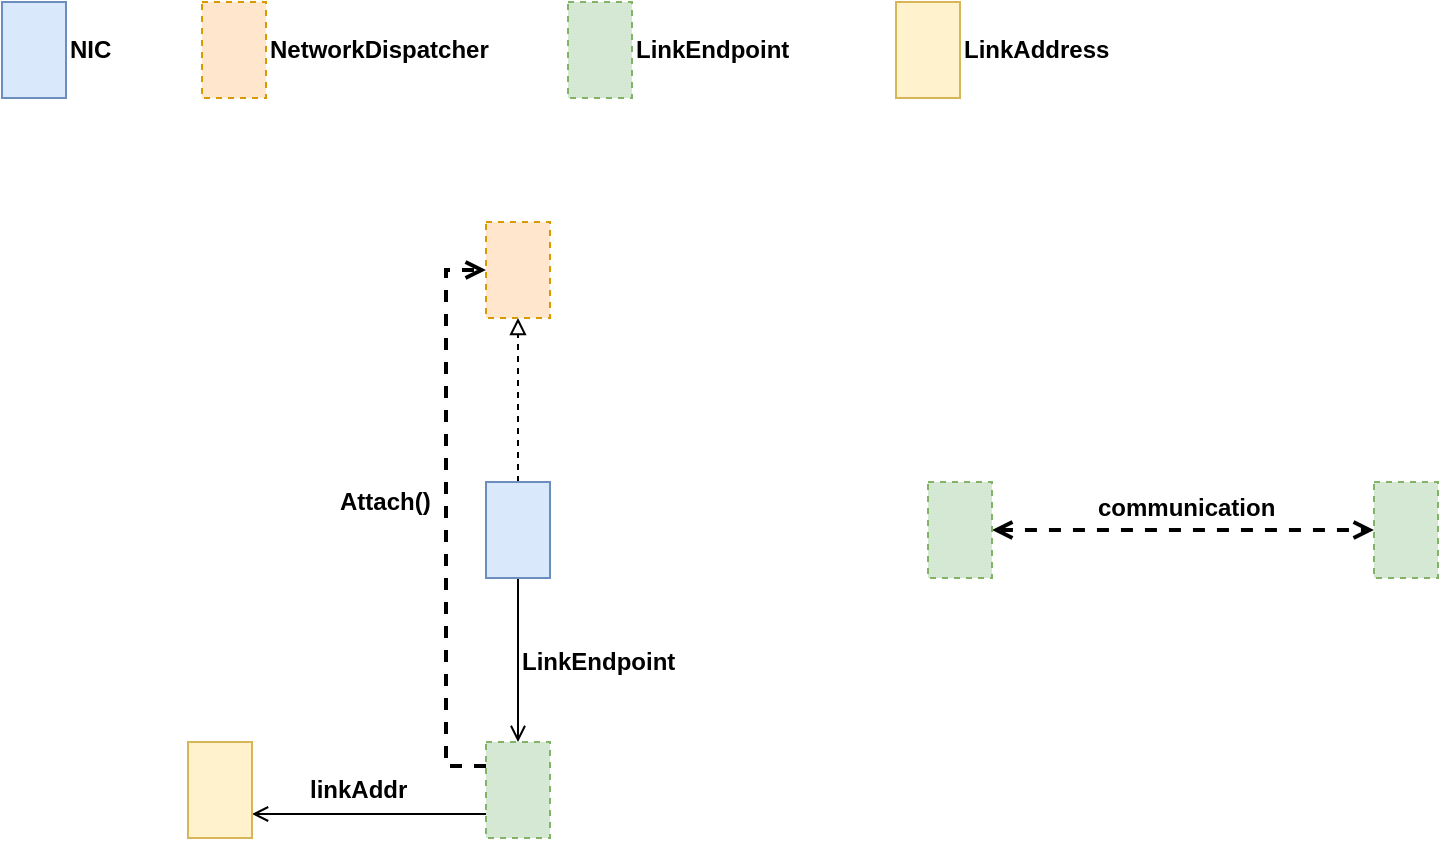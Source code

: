 <mxfile version="12.9.3" type="device" pages="16"><diagram id="jIEOAQEswu-KyDYXdWwT" name="link-endpoint"><mxGraphModel dx="946" dy="725" grid="1" gridSize="10" guides="1" tooltips="1" connect="1" arrows="1" fold="1" page="1" pageScale="1" pageWidth="850" pageHeight="1100" math="0" shadow="0"><root><mxCell id="0"/><mxCell id="1" parent="0"/><mxCell id="q0KfumHfslvveZ4IlA_d-1" value="" style="rounded=0;whiteSpace=wrap;html=1;strokeColor=#6c8ebf;fillColor=#dae8fc;fontSize=16;" parent="1" vertex="1"><mxGeometry x="20" y="10" width="32" height="48" as="geometry"/></mxCell><mxCell id="q0KfumHfslvveZ4IlA_d-2" value="&lt;b&gt;NIC&lt;/b&gt;" style="text;html=1;align=left;verticalAlign=middle;resizable=0;points=[];autosize=1;fontSize=12;fontColor=#000000;" parent="1" vertex="1"><mxGeometry x="52" y="24" width="40" height="20" as="geometry"/></mxCell><mxCell id="q0KfumHfslvveZ4IlA_d-3" value="" style="rounded=0;whiteSpace=wrap;html=1;strokeColor=#82b366;fillColor=#d5e8d4;fontSize=16;dashed=1;" parent="1" vertex="1"><mxGeometry x="303" y="10" width="32" height="48" as="geometry"/></mxCell><mxCell id="q0KfumHfslvveZ4IlA_d-4" value="&lt;b&gt;LinkEndpoint&lt;/b&gt;" style="text;html=1;align=left;verticalAlign=middle;resizable=0;points=[];autosize=1;fontSize=12;fontColor=#000000;" parent="1" vertex="1"><mxGeometry x="335" y="24" width="90" height="20" as="geometry"/></mxCell><mxCell id="q0KfumHfslvveZ4IlA_d-5" value="" style="rounded=0;whiteSpace=wrap;html=1;strokeColor=#d79b00;fillColor=#ffe6cc;fontSize=16;dashed=1;" parent="1" vertex="1"><mxGeometry x="120" y="10" width="32" height="48" as="geometry"/></mxCell><mxCell id="q0KfumHfslvveZ4IlA_d-6" value="&lt;b&gt;NetworkDispatcher&lt;/b&gt;" style="text;html=1;align=left;verticalAlign=middle;resizable=0;points=[];autosize=1;fontSize=12;fontColor=#000000;" parent="1" vertex="1"><mxGeometry x="152" y="24" width="120" height="20" as="geometry"/></mxCell><mxCell id="q0KfumHfslvveZ4IlA_d-9" style="edgeStyle=orthogonalEdgeStyle;rounded=0;orthogonalLoop=1;jettySize=auto;html=1;exitX=0.5;exitY=0;exitDx=0;exitDy=0;endArrow=block;endFill=0;dashed=1;entryX=0.5;entryY=1;entryDx=0;entryDy=0;" parent="1" source="q0KfumHfslvveZ4IlA_d-7" target="q0KfumHfslvveZ4IlA_d-8" edge="1"><mxGeometry relative="1" as="geometry"/></mxCell><mxCell id="q0KfumHfslvveZ4IlA_d-22" style="edgeStyle=orthogonalEdgeStyle;rounded=0;orthogonalLoop=1;jettySize=auto;html=1;exitX=0.5;exitY=1;exitDx=0;exitDy=0;entryX=0.5;entryY=0;entryDx=0;entryDy=0;endArrow=open;endFill=0;strokeWidth=1;" parent="1" source="q0KfumHfslvveZ4IlA_d-7" target="q0KfumHfslvveZ4IlA_d-10" edge="1"><mxGeometry relative="1" as="geometry"/></mxCell><mxCell id="q0KfumHfslvveZ4IlA_d-7" value="" style="rounded=0;whiteSpace=wrap;html=1;strokeColor=#6c8ebf;fillColor=#dae8fc;fontSize=16;" parent="1" vertex="1"><mxGeometry x="262" y="250" width="32" height="48" as="geometry"/></mxCell><mxCell id="q0KfumHfslvveZ4IlA_d-8" value="" style="rounded=0;whiteSpace=wrap;html=1;strokeColor=#d79b00;fillColor=#ffe6cc;fontSize=16;dashed=1;" parent="1" vertex="1"><mxGeometry x="262" y="120" width="32" height="48" as="geometry"/></mxCell><mxCell id="q0KfumHfslvveZ4IlA_d-12" style="edgeStyle=orthogonalEdgeStyle;rounded=0;orthogonalLoop=1;jettySize=auto;html=1;exitX=0;exitY=0.25;exitDx=0;exitDy=0;entryX=0;entryY=0.5;entryDx=0;entryDy=0;dashed=1;endArrow=open;endFill=0;strokeWidth=2;" parent="1" source="q0KfumHfslvveZ4IlA_d-10" target="q0KfumHfslvveZ4IlA_d-8" edge="1"><mxGeometry relative="1" as="geometry"/></mxCell><mxCell id="n-bpM9Izl3htBVpmuSQK-4" style="edgeStyle=orthogonalEdgeStyle;rounded=0;orthogonalLoop=1;jettySize=auto;html=1;exitX=0;exitY=0.75;exitDx=0;exitDy=0;entryX=1;entryY=0.75;entryDx=0;entryDy=0;endArrow=open;endFill=0;strokeWidth=1;" parent="1" source="q0KfumHfslvveZ4IlA_d-10" target="n-bpM9Izl3htBVpmuSQK-3" edge="1"><mxGeometry relative="1" as="geometry"/></mxCell><mxCell id="q0KfumHfslvveZ4IlA_d-10" value="" style="rounded=0;whiteSpace=wrap;html=1;strokeColor=#82b366;fillColor=#d5e8d4;fontSize=16;dashed=1;" parent="1" vertex="1"><mxGeometry x="262" y="380" width="32" height="48" as="geometry"/></mxCell><mxCell id="q0KfumHfslvveZ4IlA_d-20" value="&lt;b&gt;Attach()&lt;/b&gt;" style="text;html=1;align=left;verticalAlign=middle;resizable=0;points=[];autosize=1;fontSize=12;fontColor=#000000;" parent="1" vertex="1"><mxGeometry x="187" y="250" width="60" height="20" as="geometry"/></mxCell><mxCell id="q0KfumHfslvveZ4IlA_d-23" value="&lt;b&gt;LinkEndpoint&lt;/b&gt;" style="text;html=1;align=left;verticalAlign=middle;resizable=0;points=[];autosize=1;fontSize=12;fontColor=#000000;" parent="1" vertex="1"><mxGeometry x="278" y="330" width="90" height="20" as="geometry"/></mxCell><mxCell id="n-bpM9Izl3htBVpmuSQK-1" value="" style="rounded=0;whiteSpace=wrap;html=1;strokeColor=#d6b656;fillColor=#fff2cc;fontSize=16;" parent="1" vertex="1"><mxGeometry x="467" y="10" width="32" height="48" as="geometry"/></mxCell><mxCell id="n-bpM9Izl3htBVpmuSQK-2" value="&lt;b&gt;LinkAddress&lt;/b&gt;" style="text;html=1;align=left;verticalAlign=middle;resizable=0;points=[];autosize=1;fontSize=12;fontColor=#000000;" parent="1" vertex="1"><mxGeometry x="499" y="24" width="90" height="20" as="geometry"/></mxCell><mxCell id="n-bpM9Izl3htBVpmuSQK-3" value="" style="rounded=0;whiteSpace=wrap;html=1;strokeColor=#d6b656;fillColor=#fff2cc;fontSize=16;" parent="1" vertex="1"><mxGeometry x="113" y="380" width="32" height="48" as="geometry"/></mxCell><mxCell id="n-bpM9Izl3htBVpmuSQK-5" value="&lt;b&gt;linkAddr&lt;/b&gt;" style="text;html=1;align=left;verticalAlign=middle;resizable=0;points=[];autosize=1;fontSize=12;fontColor=#000000;" parent="1" vertex="1"><mxGeometry x="172" y="394" width="60" height="20" as="geometry"/></mxCell><mxCell id="n-bpM9Izl3htBVpmuSQK-8" style="edgeStyle=orthogonalEdgeStyle;rounded=0;orthogonalLoop=1;jettySize=auto;html=1;exitX=1;exitY=0.5;exitDx=0;exitDy=0;entryX=0;entryY=0.5;entryDx=0;entryDy=0;endArrow=open;endFill=0;strokeWidth=2;startArrow=open;startFill=0;dashed=1;" parent="1" source="n-bpM9Izl3htBVpmuSQK-6" target="n-bpM9Izl3htBVpmuSQK-7" edge="1"><mxGeometry relative="1" as="geometry"/></mxCell><mxCell id="n-bpM9Izl3htBVpmuSQK-6" value="" style="rounded=0;whiteSpace=wrap;html=1;strokeColor=#82b366;fillColor=#d5e8d4;fontSize=16;dashed=1;" parent="1" vertex="1"><mxGeometry x="483" y="250" width="32" height="48" as="geometry"/></mxCell><mxCell id="n-bpM9Izl3htBVpmuSQK-7" value="" style="rounded=0;whiteSpace=wrap;html=1;strokeColor=#82b366;fillColor=#d5e8d4;fontSize=16;dashed=1;" parent="1" vertex="1"><mxGeometry x="706" y="250" width="32" height="48" as="geometry"/></mxCell><mxCell id="n-bpM9Izl3htBVpmuSQK-9" value="&lt;b&gt;communication&lt;/b&gt;" style="text;html=1;align=left;verticalAlign=middle;resizable=0;points=[];autosize=1;fontSize=12;fontColor=#000000;" parent="1" vertex="1"><mxGeometry x="566" y="253" width="100" height="20" as="geometry"/></mxCell></root></mxGraphModel></diagram><diagram id="a6JeVX71pFv0bdXntBuv" name="linkendpoint-streaming"><mxGraphModel dx="946" dy="725" grid="1" gridSize="10" guides="1" tooltips="1" connect="1" arrows="1" fold="1" page="1" pageScale="1" pageWidth="850" pageHeight="1100" math="0" shadow="0"><root><mxCell id="TokOpmMBcxy_DM1r943h-0"/><mxCell id="TokOpmMBcxy_DM1r943h-1" parent="TokOpmMBcxy_DM1r943h-0"/><mxCell id="QPM_MBlUlMUkr4LZBQWS-0" value="" style="rounded=0;whiteSpace=wrap;html=1;strokeColor=#6c8ebf;fillColor=#dae8fc;fontSize=16;" parent="TokOpmMBcxy_DM1r943h-1" vertex="1"><mxGeometry x="20" y="10" width="32" height="48" as="geometry"/></mxCell><mxCell id="QPM_MBlUlMUkr4LZBQWS-1" value="&lt;b&gt;NIC&lt;/b&gt;" style="text;html=1;align=left;verticalAlign=middle;resizable=0;points=[];autosize=1;fontSize=12;fontColor=#000000;" parent="TokOpmMBcxy_DM1r943h-1" vertex="1"><mxGeometry x="52" y="24" width="40" height="20" as="geometry"/></mxCell><mxCell id="QPM_MBlUlMUkr4LZBQWS-2" value="" style="rounded=0;whiteSpace=wrap;html=1;strokeColor=#82b366;fillColor=#d5e8d4;fontSize=16;dashed=1;" parent="TokOpmMBcxy_DM1r943h-1" vertex="1"><mxGeometry x="303" y="10" width="32" height="48" as="geometry"/></mxCell><mxCell id="QPM_MBlUlMUkr4LZBQWS-3" value="&lt;b&gt;LinkEndpoint&lt;/b&gt;" style="text;html=1;align=left;verticalAlign=middle;resizable=0;points=[];autosize=1;fontSize=12;fontColor=#000000;" parent="TokOpmMBcxy_DM1r943h-1" vertex="1"><mxGeometry x="335" y="24" width="90" height="20" as="geometry"/></mxCell><mxCell id="QPM_MBlUlMUkr4LZBQWS-4" value="" style="rounded=0;whiteSpace=wrap;html=1;strokeColor=#d79b00;fillColor=#ffe6cc;fontSize=16;dashed=1;" parent="TokOpmMBcxy_DM1r943h-1" vertex="1"><mxGeometry x="120" y="10" width="32" height="48" as="geometry"/></mxCell><mxCell id="QPM_MBlUlMUkr4LZBQWS-5" value="&lt;b&gt;NetworkDispatcher&lt;/b&gt;" style="text;html=1;align=left;verticalAlign=middle;resizable=0;points=[];autosize=1;fontSize=12;fontColor=#000000;" parent="TokOpmMBcxy_DM1r943h-1" vertex="1"><mxGeometry x="152" y="24" width="120" height="20" as="geometry"/></mxCell><mxCell id="QPM_MBlUlMUkr4LZBQWS-6" value="" style="rounded=0;whiteSpace=wrap;html=1;strokeColor=#d6b656;fillColor=#fff2cc;fontSize=16;dashed=1;" parent="TokOpmMBcxy_DM1r943h-1" vertex="1"><mxGeometry x="467" y="10" width="32" height="48" as="geometry"/></mxCell><mxCell id="QPM_MBlUlMUkr4LZBQWS-7" value="&lt;b&gt;NetworkLinkEndpoint&lt;/b&gt;" style="text;html=1;align=left;verticalAlign=middle;resizable=0;points=[];autosize=1;fontSize=12;fontColor=#000000;" parent="TokOpmMBcxy_DM1r943h-1" vertex="1"><mxGeometry x="499" y="24" width="140" height="20" as="geometry"/></mxCell><mxCell id="QPM_MBlUlMUkr4LZBQWS-27" style="edgeStyle=orthogonalEdgeStyle;rounded=0;orthogonalLoop=1;jettySize=auto;html=1;dashed=1;startArrow=none;startFill=0;endArrow=open;endFill=0;strokeWidth=2;entryX=0.5;entryY=0;entryDx=0;entryDy=0;" parent="TokOpmMBcxy_DM1r943h-1" target="QPM_MBlUlMUkr4LZBQWS-9" edge="1"><mxGeometry relative="1" as="geometry"><mxPoint x="130.5" y="140" as="targetPoint"/><mxPoint x="130.5" y="120" as="sourcePoint"/></mxGeometry></mxCell><mxCell id="QPM_MBlUlMUkr4LZBQWS-9" value="" style="rounded=0;whiteSpace=wrap;html=1;strokeColor=#d6b656;fillColor=#fff2cc;fontSize=16;dashed=1;" parent="TokOpmMBcxy_DM1r943h-1" vertex="1"><mxGeometry x="114" y="250" width="32" height="48" as="geometry"/></mxCell><mxCell id="QPM_MBlUlMUkr4LZBQWS-17" style="edgeStyle=orthogonalEdgeStyle;rounded=0;orthogonalLoop=1;jettySize=auto;html=1;exitX=0.5;exitY=0;exitDx=0;exitDy=0;dashed=1;startArrow=none;startFill=0;endArrow=block;endFill=0;strokeWidth=1;entryX=0.5;entryY=1;entryDx=0;entryDy=0;" parent="TokOpmMBcxy_DM1r943h-1" source="QPM_MBlUlMUkr4LZBQWS-10" target="QPM_MBlUlMUkr4LZBQWS-9" edge="1"><mxGeometry relative="1" as="geometry"><mxPoint x="130.5" y="335" as="targetPoint"/></mxGeometry></mxCell><mxCell id="QPM_MBlUlMUkr4LZBQWS-21" style="edgeStyle=orthogonalEdgeStyle;rounded=0;orthogonalLoop=1;jettySize=auto;html=1;exitX=0.5;exitY=1;exitDx=0;exitDy=0;entryX=0.5;entryY=0;entryDx=0;entryDy=0;dashed=1;startArrow=none;startFill=0;endArrow=open;endFill=0;strokeWidth=2;" parent="TokOpmMBcxy_DM1r943h-1" source="QPM_MBlUlMUkr4LZBQWS-10" target="QPM_MBlUlMUkr4LZBQWS-11" edge="1"><mxGeometry relative="1" as="geometry"/></mxCell><mxCell id="QPM_MBlUlMUkr4LZBQWS-10" value="" style="rounded=0;whiteSpace=wrap;html=1;strokeColor=#6c8ebf;fillColor=#dae8fc;fontSize=16;" parent="TokOpmMBcxy_DM1r943h-1" vertex="1"><mxGeometry x="114" y="380" width="32" height="48" as="geometry"/></mxCell><mxCell id="QPM_MBlUlMUkr4LZBQWS-22" style="edgeStyle=orthogonalEdgeStyle;rounded=0;orthogonalLoop=1;jettySize=auto;html=1;exitX=1;exitY=0.5;exitDx=0;exitDy=0;entryX=0;entryY=0.5;entryDx=0;entryDy=0;dashed=1;startArrow=none;startFill=0;endArrow=open;endFill=0;strokeWidth=2;" parent="TokOpmMBcxy_DM1r943h-1" source="QPM_MBlUlMUkr4LZBQWS-11" target="QPM_MBlUlMUkr4LZBQWS-15" edge="1"><mxGeometry relative="1" as="geometry"/></mxCell><mxCell id="QPM_MBlUlMUkr4LZBQWS-11" value="" style="rounded=0;whiteSpace=wrap;html=1;strokeColor=#82b366;fillColor=#d5e8d4;fontSize=16;dashed=1;" parent="TokOpmMBcxy_DM1r943h-1" vertex="1"><mxGeometry x="114" y="510" width="32" height="48" as="geometry"/></mxCell><mxCell id="QPM_MBlUlMUkr4LZBQWS-18" style="edgeStyle=orthogonalEdgeStyle;rounded=0;orthogonalLoop=1;jettySize=auto;html=1;exitX=0.5;exitY=0;exitDx=0;exitDy=0;entryX=0.5;entryY=1;entryDx=0;entryDy=0;dashed=1;startArrow=none;startFill=0;endArrow=block;endFill=0;strokeWidth=1;" parent="TokOpmMBcxy_DM1r943h-1" source="QPM_MBlUlMUkr4LZBQWS-14" target="QPM_MBlUlMUkr4LZBQWS-16" edge="1"><mxGeometry relative="1" as="geometry"/></mxCell><mxCell id="QPM_MBlUlMUkr4LZBQWS-14" value="" style="rounded=0;whiteSpace=wrap;html=1;strokeColor=#6c8ebf;fillColor=#dae8fc;fontSize=16;" parent="TokOpmMBcxy_DM1r943h-1" vertex="1"><mxGeometry x="527" y="380" width="32" height="48" as="geometry"/></mxCell><mxCell id="QPM_MBlUlMUkr4LZBQWS-23" style="edgeStyle=orthogonalEdgeStyle;rounded=0;orthogonalLoop=1;jettySize=auto;html=1;exitX=1;exitY=0.5;exitDx=0;exitDy=0;entryX=1;entryY=0.5;entryDx=0;entryDy=0;dashed=1;startArrow=none;startFill=0;endArrow=open;endFill=0;strokeWidth=2;" parent="TokOpmMBcxy_DM1r943h-1" source="QPM_MBlUlMUkr4LZBQWS-15" target="QPM_MBlUlMUkr4LZBQWS-16" edge="1"><mxGeometry relative="1" as="geometry"/></mxCell><mxCell id="QPM_MBlUlMUkr4LZBQWS-15" value="" style="rounded=0;whiteSpace=wrap;html=1;strokeColor=#82b366;fillColor=#d5e8d4;fontSize=16;dashed=1;" parent="TokOpmMBcxy_DM1r943h-1" vertex="1"><mxGeometry x="527" y="510" width="32" height="48" as="geometry"/></mxCell><mxCell id="QPM_MBlUlMUkr4LZBQWS-26" style="edgeStyle=orthogonalEdgeStyle;rounded=0;orthogonalLoop=1;jettySize=auto;html=1;exitX=0.5;exitY=0;exitDx=0;exitDy=0;dashed=1;startArrow=none;startFill=0;endArrow=open;endFill=0;strokeWidth=2;" parent="TokOpmMBcxy_DM1r943h-1" source="QPM_MBlUlMUkr4LZBQWS-16" edge="1"><mxGeometry relative="1" as="geometry"><mxPoint x="543.5" y="120" as="targetPoint"/></mxGeometry></mxCell><mxCell id="QPM_MBlUlMUkr4LZBQWS-16" value="" style="rounded=0;whiteSpace=wrap;html=1;strokeColor=#d79b00;fillColor=#ffe6cc;fontSize=16;dashed=1;" parent="TokOpmMBcxy_DM1r943h-1" vertex="1"><mxGeometry x="527" y="250" width="32" height="48" as="geometry"/></mxCell><mxCell id="QPM_MBlUlMUkr4LZBQWS-28" value="&lt;b&gt;WritePacket()/WritePackets()&lt;/b&gt;" style="text;html=1;align=left;verticalAlign=middle;resizable=0;points=[];autosize=1;fontSize=12;fontColor=#000000;" parent="TokOpmMBcxy_DM1r943h-1" vertex="1"><mxGeometry x="136.5" y="180" width="180" height="20" as="geometry"/></mxCell><mxCell id="QPM_MBlUlMUkr4LZBQWS-29" value="&lt;b&gt;WritePacket()&lt;/b&gt;" style="text;html=1;align=left;verticalAlign=middle;resizable=0;points=[];autosize=1;fontSize=12;fontColor=#000000;" parent="TokOpmMBcxy_DM1r943h-1" vertex="1"><mxGeometry x="136.5" y="460" width="90" height="20" as="geometry"/></mxCell><mxCell id="QPM_MBlUlMUkr4LZBQWS-31" value="&lt;b&gt;DeliverNetworkPacket()&lt;/b&gt;" style="text;html=1;align=left;verticalAlign=middle;resizable=0;points=[];autosize=1;fontSize=12;fontColor=#000000;" parent="TokOpmMBcxy_DM1r943h-1" vertex="1"><mxGeometry x="586.5" y="394" width="150" height="20" as="geometry"/></mxCell></root></mxGraphModel></diagram><diagram id="d6kc3HdiPL1z_yOpIB1h" name="channel-endpoint"><mxGraphModel dx="946" dy="725" grid="1" gridSize="10" guides="1" tooltips="1" connect="1" arrows="1" fold="1" page="1" pageScale="1" pageWidth="850" pageHeight="1100" math="0" shadow="0"><root><mxCell id="Hji-Mu8NEO7UOM5czdQC-0"/><mxCell id="Hji-Mu8NEO7UOM5czdQC-1" parent="Hji-Mu8NEO7UOM5czdQC-0"/><mxCell id="3-f7lKjjxhKPWkxXaH07-4" value="" style="rounded=0;whiteSpace=wrap;html=1;fillColor=none;dashed=1;" parent="Hji-Mu8NEO7UOM5czdQC-1" vertex="1"><mxGeometry x="357" y="310" width="212" height="272" as="geometry"/></mxCell><mxCell id="zGmKn-kFTvBu8oTiteJy-6" value="" style="rounded=0;whiteSpace=wrap;html=1;fillColor=none;dashed=1;" parent="Hji-Mu8NEO7UOM5czdQC-1" vertex="1"><mxGeometry x="385" y="456" width="168" height="100" as="geometry"/></mxCell><mxCell id="ql4mKN-EZZCIgNZ9lS5K-0" value="" style="rounded=0;whiteSpace=wrap;html=1;strokeColor=#6c8ebf;fillColor=#dae8fc;fontSize=16;" parent="Hji-Mu8NEO7UOM5czdQC-1" vertex="1"><mxGeometry x="340" y="10" width="32" height="48" as="geometry"/></mxCell><mxCell id="ql4mKN-EZZCIgNZ9lS5K-1" value="&lt;b&gt;NIC&lt;/b&gt;" style="text;html=1;align=left;verticalAlign=middle;resizable=0;points=[];autosize=1;fontSize=12;fontColor=#000000;" parent="Hji-Mu8NEO7UOM5czdQC-1" vertex="1"><mxGeometry x="372" y="24" width="40" height="20" as="geometry"/></mxCell><mxCell id="ql4mKN-EZZCIgNZ9lS5K-2" value="" style="rounded=0;whiteSpace=wrap;html=1;strokeColor=#d79b00;fillColor=#ffe6cc;fontSize=16;dashed=1;" parent="Hji-Mu8NEO7UOM5czdQC-1" vertex="1"><mxGeometry x="20" y="10" width="32" height="48" as="geometry"/></mxCell><mxCell id="ql4mKN-EZZCIgNZ9lS5K-3" value="&lt;b&gt;NetworkDispatcher&lt;/b&gt;" style="text;html=1;align=left;verticalAlign=middle;resizable=0;points=[];autosize=1;fontSize=12;fontColor=#000000;" parent="Hji-Mu8NEO7UOM5czdQC-1" vertex="1"><mxGeometry x="52" y="24" width="120" height="20" as="geometry"/></mxCell><mxCell id="zGmKn-kFTvBu8oTiteJy-0" value="" style="rounded=0;whiteSpace=wrap;html=1;strokeColor=#d6b656;fillColor=#fff2cc;fontSize=16;" parent="Hji-Mu8NEO7UOM5czdQC-1" vertex="1"><mxGeometry x="200" y="10" width="32" height="48" as="geometry"/></mxCell><mxCell id="zGmKn-kFTvBu8oTiteJy-1" value="&lt;b&gt;PacketInfo&lt;/b&gt;" style="text;html=1;align=left;verticalAlign=middle;resizable=0;points=[];autosize=1;fontSize=12;fontColor=#000000;" parent="Hji-Mu8NEO7UOM5czdQC-1" vertex="1"><mxGeometry x="232" y="24" width="80" height="20" as="geometry"/></mxCell><mxCell id="3-f7lKjjxhKPWkxXaH07-6" style="edgeStyle=orthogonalEdgeStyle;rounded=0;orthogonalLoop=1;jettySize=auto;html=1;exitX=0.5;exitY=0;exitDx=0;exitDy=0;entryX=0.5;entryY=1;entryDx=0;entryDy=0;startArrow=none;startFill=0;endArrow=open;endFill=0;strokeWidth=1;" parent="Hji-Mu8NEO7UOM5czdQC-1" source="zGmKn-kFTvBu8oTiteJy-2" target="3-f7lKjjxhKPWkxXaH07-5" edge="1"><mxGeometry relative="1" as="geometry"/></mxCell><mxCell id="zGmKn-kFTvBu8oTiteJy-2" value="" style="rounded=0;whiteSpace=wrap;html=1;strokeColor=#d79b00;fillColor=#ffe6cc;fontSize=16;dashed=1;" parent="Hji-Mu8NEO7UOM5czdQC-1" vertex="1"><mxGeometry x="385" y="342" width="32" height="48" as="geometry"/></mxCell><mxCell id="zGmKn-kFTvBu8oTiteJy-3" value="&lt;b&gt;dispatcher&lt;/b&gt;" style="text;html=1;align=left;verticalAlign=middle;resizable=0;points=[];autosize=1;fontSize=12;fontColor=#000000;" parent="Hji-Mu8NEO7UOM5czdQC-1" vertex="1"><mxGeometry x="385" y="390" width="80" height="20" as="geometry"/></mxCell><mxCell id="3-f7lKjjxhKPWkxXaH07-10" style="edgeStyle=orthogonalEdgeStyle;rounded=0;orthogonalLoop=1;jettySize=auto;html=1;exitX=1;exitY=0.5;exitDx=0;exitDy=0;dashed=1;startArrow=none;startFill=0;endArrow=open;endFill=0;strokeWidth=2;entryX=1;entryY=0.5;entryDx=0;entryDy=0;strokeColor=#FF8000;" parent="Hji-Mu8NEO7UOM5czdQC-1" source="zGmKn-kFTvBu8oTiteJy-4" target="3-f7lKjjxhKPWkxXaH07-5" edge="1"><mxGeometry relative="1" as="geometry"><mxPoint x="740" y="506" as="targetPoint"/><Array as="points"><mxPoint x="640" y="506"/><mxPoint x="640" y="204"/></Array></mxGeometry></mxCell><mxCell id="zGmKn-kFTvBu8oTiteJy-4" value="" style="shape=partialRectangle;whiteSpace=wrap;html=1;left=0;right=0;fillColor=none;" parent="Hji-Mu8NEO7UOM5czdQC-1" vertex="1"><mxGeometry x="409" y="482" width="120" height="48" as="geometry"/></mxCell><mxCell id="zGmKn-kFTvBu8oTiteJy-5" value="&lt;b&gt;c&lt;/b&gt;" style="text;html=1;align=left;verticalAlign=middle;resizable=0;points=[];autosize=1;fontSize=12;fontColor=#000000;" parent="Hji-Mu8NEO7UOM5czdQC-1" vertex="1"><mxGeometry x="409" y="462" width="20" height="20" as="geometry"/></mxCell><mxCell id="zGmKn-kFTvBu8oTiteJy-7" value="&lt;b&gt;queue&lt;/b&gt;" style="text;html=1;align=left;verticalAlign=middle;resizable=0;points=[];autosize=1;fontSize=12;fontColor=#000000;" parent="Hji-Mu8NEO7UOM5czdQC-1" vertex="1"><mxGeometry x="385" y="436" width="50" height="20" as="geometry"/></mxCell><mxCell id="3-f7lKjjxhKPWkxXaH07-0" value="" style="rounded=0;whiteSpace=wrap;html=1;strokeColor=#b85450;fillColor=#f8cecc;fontSize=16;" parent="Hji-Mu8NEO7UOM5czdQC-1" vertex="1"><mxGeometry x="467" y="10" width="32" height="48" as="geometry"/></mxCell><mxCell id="3-f7lKjjxhKPWkxXaH07-1" value="&lt;b&gt;LinkAddress&lt;/b&gt;" style="text;html=1;align=left;verticalAlign=middle;resizable=0;points=[];autosize=1;fontSize=12;fontColor=#000000;" parent="Hji-Mu8NEO7UOM5czdQC-1" vertex="1"><mxGeometry x="499" y="24" width="90" height="20" as="geometry"/></mxCell><mxCell id="3-f7lKjjxhKPWkxXaH07-2" value="" style="rounded=0;whiteSpace=wrap;html=1;strokeColor=#b85450;fillColor=#f8cecc;fontSize=16;" parent="Hji-Mu8NEO7UOM5czdQC-1" vertex="1"><mxGeometry x="493" y="342" width="32" height="48" as="geometry"/></mxCell><mxCell id="3-f7lKjjxhKPWkxXaH07-3" value="&lt;b&gt;linkAddr&lt;/b&gt;" style="text;html=1;align=left;verticalAlign=middle;resizable=0;points=[];autosize=1;fontSize=12;fontColor=#000000;" parent="Hji-Mu8NEO7UOM5czdQC-1" vertex="1"><mxGeometry x="493" y="390" width="60" height="20" as="geometry"/></mxCell><mxCell id="3-f7lKjjxhKPWkxXaH07-14" style="edgeStyle=orthogonalEdgeStyle;rounded=0;orthogonalLoop=1;jettySize=auto;html=1;exitX=0.75;exitY=0;exitDx=0;exitDy=0;dashed=1;startArrow=none;startFill=0;endArrow=open;endFill=0;strokeWidth=2;strokeColor=#FF8000;" parent="Hji-Mu8NEO7UOM5czdQC-1" source="3-f7lKjjxhKPWkxXaH07-5" edge="1"><mxGeometry relative="1" as="geometry"><mxPoint x="409" y="100" as="targetPoint"/></mxGeometry></mxCell><mxCell id="3-f7lKjjxhKPWkxXaH07-16" style="edgeStyle=orthogonalEdgeStyle;rounded=0;orthogonalLoop=1;jettySize=auto;html=1;exitX=0;exitY=0.5;exitDx=0;exitDy=0;entryX=0.5;entryY=0;entryDx=0;entryDy=0;dashed=1;startArrow=none;startFill=0;endArrow=open;endFill=0;strokeColor=#0000FF;strokeWidth=2;fontColor=#FF8000;" parent="Hji-Mu8NEO7UOM5czdQC-1" source="3-f7lKjjxhKPWkxXaH07-5" target="3-f7lKjjxhKPWkxXaH07-8" edge="1"><mxGeometry relative="1" as="geometry"/></mxCell><mxCell id="3-f7lKjjxhKPWkxXaH07-17" style="edgeStyle=orthogonalEdgeStyle;rounded=0;orthogonalLoop=1;jettySize=auto;html=1;dashed=1;startArrow=none;startFill=0;endArrow=open;endFill=0;strokeColor=#0000FF;strokeWidth=2;fontColor=#FF8000;entryX=0.25;entryY=0;entryDx=0;entryDy=0;" parent="Hji-Mu8NEO7UOM5czdQC-1" target="3-f7lKjjxhKPWkxXaH07-5" edge="1"><mxGeometry relative="1" as="geometry"><mxPoint x="393" y="110" as="targetPoint"/><mxPoint x="393" y="100" as="sourcePoint"/></mxGeometry></mxCell><mxCell id="3-f7lKjjxhKPWkxXaH07-5" value="" style="rounded=0;whiteSpace=wrap;html=1;strokeColor=#6c8ebf;fillColor=#dae8fc;fontSize=16;" parent="Hji-Mu8NEO7UOM5czdQC-1" vertex="1"><mxGeometry x="385" y="180" width="32" height="48" as="geometry"/></mxCell><mxCell id="3-f7lKjjxhKPWkxXaH07-7" value="&lt;b&gt;channel.Endpoint&lt;/b&gt;" style="text;html=1;align=left;verticalAlign=middle;resizable=0;points=[];autosize=1;fontSize=12;fontColor=#000000;" parent="Hji-Mu8NEO7UOM5czdQC-1" vertex="1"><mxGeometry x="357" y="290" width="120" height="20" as="geometry"/></mxCell><mxCell id="3-f7lKjjxhKPWkxXaH07-9" style="edgeStyle=orthogonalEdgeStyle;rounded=0;orthogonalLoop=1;jettySize=auto;html=1;exitX=1;exitY=0.5;exitDx=0;exitDy=0;entryX=0;entryY=0.5;entryDx=0;entryDy=0;startArrow=none;startFill=0;endArrow=open;endFill=0;strokeWidth=2;dashed=1;strokeColor=#0000FF;" parent="Hji-Mu8NEO7UOM5czdQC-1" source="3-f7lKjjxhKPWkxXaH07-8" target="zGmKn-kFTvBu8oTiteJy-4" edge="1"><mxGeometry relative="1" as="geometry"/></mxCell><mxCell id="3-f7lKjjxhKPWkxXaH07-8" value="" style="rounded=0;whiteSpace=wrap;html=1;strokeColor=#d6b656;fillColor=#fff2cc;fontSize=16;" parent="Hji-Mu8NEO7UOM5czdQC-1" vertex="1"><mxGeometry x="210" y="482" width="32" height="48" as="geometry"/></mxCell><mxCell id="3-f7lKjjxhKPWkxXaH07-11" value="&lt;b&gt;WritePacket()&lt;/b&gt;" style="text;html=1;align=left;verticalAlign=middle;resizable=0;points=[];autosize=1;fontSize=12;fontColor=#0000FF;" parent="Hji-Mu8NEO7UOM5czdQC-1" vertex="1"><mxGeometry x="260" y="482" width="90" height="20" as="geometry"/></mxCell><mxCell id="3-f7lKjjxhKPWkxXaH07-12" value="&lt;b&gt;Read()&lt;/b&gt;" style="text;html=1;align=left;verticalAlign=middle;resizable=0;points=[];autosize=1;fontSize=12;fontColor=#FF8000;" parent="Hji-Mu8NEO7UOM5czdQC-1" vertex="1"><mxGeometry x="590" y="482" width="50" height="20" as="geometry"/></mxCell><mxCell id="3-f7lKjjxhKPWkxXaH07-13" value="&lt;b&gt;InjectInbound()&lt;/b&gt;" style="text;html=1;align=left;verticalAlign=middle;resizable=0;points=[];autosize=1;fontSize=12;fontColor=#FF8000;" parent="Hji-Mu8NEO7UOM5czdQC-1" vertex="1"><mxGeometry x="529" y="208" width="100" height="20" as="geometry"/></mxCell><mxCell id="3-f7lKjjxhKPWkxXaH07-15" value="&lt;b&gt;DeliverNetworkPacket()&lt;/b&gt;" style="text;html=1;align=left;verticalAlign=middle;resizable=0;points=[];autosize=1;fontSize=12;fontColor=#FF8000;" parent="Hji-Mu8NEO7UOM5czdQC-1" vertex="1"><mxGeometry x="425" y="130" width="150" height="20" as="geometry"/></mxCell></root></mxGraphModel></diagram><diagram id="1xnkCwGfxWdrsYp2ULNS" name="loopback"><mxGraphModel dx="946" dy="725" grid="1" gridSize="10" guides="1" tooltips="1" connect="1" arrows="1" fold="1" page="1" pageScale="1" pageWidth="850" pageHeight="1100" math="0" shadow="0"><root><mxCell id="lj9Kt80L8gj5tMIG8m67-0"/><mxCell id="lj9Kt80L8gj5tMIG8m67-1" parent="lj9Kt80L8gj5tMIG8m67-0"/><mxCell id="pdjcFtIMUK2la5JODEjV-0" value="" style="rounded=0;whiteSpace=wrap;html=1;strokeColor=#6c8ebf;fillColor=#dae8fc;fontSize=16;" parent="lj9Kt80L8gj5tMIG8m67-1" vertex="1"><mxGeometry x="20" y="10" width="32" height="48" as="geometry"/></mxCell><mxCell id="pdjcFtIMUK2la5JODEjV-1" value="&lt;b&gt;NIC&lt;/b&gt;" style="text;html=1;align=left;verticalAlign=middle;resizable=0;points=[];autosize=1;fontSize=12;fontColor=#000000;" parent="lj9Kt80L8gj5tMIG8m67-1" vertex="1"><mxGeometry x="52" y="24" width="40" height="20" as="geometry"/></mxCell><mxCell id="n9iN-TXVCoe5jvaQkUo1-0" value="" style="rounded=0;whiteSpace=wrap;html=1;strokeColor=#d79b00;fillColor=#ffe6cc;fontSize=16;dashed=1;" parent="lj9Kt80L8gj5tMIG8m67-1" vertex="1"><mxGeometry x="100" y="10" width="32" height="48" as="geometry"/></mxCell><mxCell id="n9iN-TXVCoe5jvaQkUo1-1" value="&lt;b&gt;NetworkDispatcher&lt;/b&gt;" style="text;html=1;align=left;verticalAlign=middle;resizable=0;points=[];autosize=1;fontSize=12;fontColor=#000000;" parent="lj9Kt80L8gj5tMIG8m67-1" vertex="1"><mxGeometry x="132" y="24" width="120" height="20" as="geometry"/></mxCell><mxCell id="97-4-0k6D1JhbLIIXbkN-17" style="edgeStyle=orthogonalEdgeStyle;rounded=0;orthogonalLoop=1;jettySize=auto;html=1;exitX=0.75;exitY=0;exitDx=0;exitDy=0;entryX=1;entryY=0.5;entryDx=0;entryDy=0;dashed=1;startArrow=none;startFill=0;endArrow=open;endFill=0;strokeColor=#FF8000;strokeWidth=2;fontColor=#FF8000;" parent="lj9Kt80L8gj5tMIG8m67-1" source="97-4-0k6D1JhbLIIXbkN-0" target="97-4-0k6D1JhbLIIXbkN-10" edge="1"><mxGeometry relative="1" as="geometry"/></mxCell><mxCell id="97-4-0k6D1JhbLIIXbkN-0" value="" style="rounded=0;whiteSpace=wrap;html=1;fillColor=none;dashed=1;" parent="lj9Kt80L8gj5tMIG8m67-1" vertex="1"><mxGeometry x="332" y="330" width="193" height="100" as="geometry"/></mxCell><mxCell id="97-4-0k6D1JhbLIIXbkN-11" style="edgeStyle=orthogonalEdgeStyle;rounded=0;orthogonalLoop=1;jettySize=auto;html=1;exitX=0.5;exitY=0;exitDx=0;exitDy=0;startArrow=none;startFill=0;endArrow=open;endFill=0;strokeColor=#000000;strokeWidth=1;fontColor=#FF8000;" parent="lj9Kt80L8gj5tMIG8m67-1" source="97-4-0k6D1JhbLIIXbkN-2" target="97-4-0k6D1JhbLIIXbkN-10" edge="1"><mxGeometry relative="1" as="geometry"/></mxCell><mxCell id="97-4-0k6D1JhbLIIXbkN-12" style="edgeStyle=orthogonalEdgeStyle;rounded=0;orthogonalLoop=1;jettySize=auto;html=1;startArrow=none;startFill=0;endArrow=open;endFill=0;strokeColor=#0000FF;strokeWidth=2;fontColor=#FF8000;entryX=0;entryY=0.5;entryDx=0;entryDy=0;dashed=1;exitX=0;exitY=0.75;exitDx=0;exitDy=0;" parent="lj9Kt80L8gj5tMIG8m67-1" source="97-4-0k6D1JhbLIIXbkN-10" target="97-4-0k6D1JhbLIIXbkN-0" edge="1"><mxGeometry relative="1" as="geometry"><mxPoint x="235" y="380" as="targetPoint"/><mxPoint x="195" y="380" as="sourcePoint"/><Array as="points"><mxPoint x="300" y="236"/><mxPoint x="300" y="380"/></Array></mxGeometry></mxCell><mxCell id="97-4-0k6D1JhbLIIXbkN-2" value="" style="rounded=0;whiteSpace=wrap;html=1;strokeColor=#d79b00;fillColor=#ffe6cc;fontSize=16;dashed=1;" parent="lj9Kt80L8gj5tMIG8m67-1" vertex="1"><mxGeometry x="372.5" y="356" width="32" height="48" as="geometry"/></mxCell><mxCell id="97-4-0k6D1JhbLIIXbkN-3" value="&lt;b&gt;dispatcher&lt;/b&gt;" style="text;html=1;align=left;verticalAlign=middle;resizable=0;points=[];autosize=1;fontSize=12;fontColor=#000000;" parent="lj9Kt80L8gj5tMIG8m67-1" vertex="1"><mxGeometry x="404.5" y="370" width="80" height="20" as="geometry"/></mxCell><mxCell id="97-4-0k6D1JhbLIIXbkN-9" value="&lt;b&gt;loopback.endpoint&lt;/b&gt;" style="text;html=1;align=left;verticalAlign=middle;resizable=0;points=[];autosize=1;fontSize=12;fontColor=#000000;" parent="lj9Kt80L8gj5tMIG8m67-1" vertex="1"><mxGeometry x="332" y="310" width="120" height="20" as="geometry"/></mxCell><mxCell id="97-4-0k6D1JhbLIIXbkN-21" style="edgeStyle=orthogonalEdgeStyle;rounded=0;orthogonalLoop=1;jettySize=auto;html=1;exitX=0.75;exitY=0;exitDx=0;exitDy=0;dashed=1;startArrow=none;startFill=0;endArrow=open;endFill=0;strokeColor=#FF8000;strokeWidth=2;fontColor=#0000FF;" parent="lj9Kt80L8gj5tMIG8m67-1" source="97-4-0k6D1JhbLIIXbkN-10" edge="1"><mxGeometry relative="1" as="geometry"><mxPoint x="397" y="120" as="targetPoint"/></mxGeometry></mxCell><mxCell id="97-4-0k6D1JhbLIIXbkN-22" style="edgeStyle=orthogonalEdgeStyle;rounded=0;orthogonalLoop=1;jettySize=auto;html=1;dashed=1;startArrow=none;startFill=0;endArrow=open;endFill=0;strokeColor=#0000FF;strokeWidth=2;fontColor=#0000FF;entryX=0.25;entryY=0;entryDx=0;entryDy=0;" parent="lj9Kt80L8gj5tMIG8m67-1" target="97-4-0k6D1JhbLIIXbkN-10" edge="1"><mxGeometry relative="1" as="geometry"><mxPoint x="381" y="120" as="targetPoint"/><mxPoint x="381" y="120" as="sourcePoint"/></mxGeometry></mxCell><mxCell id="97-4-0k6D1JhbLIIXbkN-10" value="" style="rounded=0;whiteSpace=wrap;html=1;strokeColor=#6c8ebf;fillColor=#dae8fc;fontSize=16;" parent="lj9Kt80L8gj5tMIG8m67-1" vertex="1"><mxGeometry x="372.5" y="200" width="32" height="48" as="geometry"/></mxCell><mxCell id="97-4-0k6D1JhbLIIXbkN-18" value="&lt;b&gt;WritePacket()&lt;/b&gt;" style="text;html=1;align=left;verticalAlign=middle;resizable=0;points=[];autosize=1;fontSize=12;fontColor=#0000FF;" parent="lj9Kt80L8gj5tMIG8m67-1" vertex="1"><mxGeometry x="215" y="270" width="90" height="20" as="geometry"/></mxCell><mxCell id="97-4-0k6D1JhbLIIXbkN-19" value="&lt;b&gt;DeliverNetworkPacket()&lt;/b&gt;" style="text;html=1;align=left;verticalAlign=middle;resizable=0;points=[];autosize=1;fontSize=12;fontColor=#FF8000;" parent="lj9Kt80L8gj5tMIG8m67-1" vertex="1"><mxGeometry x="484.5" y="270" width="150" height="20" as="geometry"/></mxCell></root></mxGraphModel></diagram><diagram id="COx-PwEatC1VJ481QVBt" name="nested"><mxGraphModel dx="946" dy="725" grid="1" gridSize="10" guides="1" tooltips="1" connect="1" arrows="1" fold="1" page="1" pageScale="1" pageWidth="850" pageHeight="1100" math="0" shadow="0"><root><mxCell id="RFrpbKu2U-PGAoJTz66X-0"/><mxCell id="RFrpbKu2U-PGAoJTz66X-1" parent="RFrpbKu2U-PGAoJTz66X-0"/><mxCell id="fHK3bWAQVvLU7PQi6cq0-0" value="" style="rounded=0;whiteSpace=wrap;html=1;fillColor=none;dashed=1;" vertex="1" parent="RFrpbKu2U-PGAoJTz66X-1"><mxGeometry x="339" y="240" width="280.5" height="196" as="geometry"/></mxCell><mxCell id="Icvi_umpbI90g3KDOScz-2" value="" style="rounded=0;whiteSpace=wrap;html=1;strokeColor=#d79b00;fillColor=#ffe6cc;fontSize=16;dashed=1;" vertex="1" parent="RFrpbKu2U-PGAoJTz66X-1"><mxGeometry x="22" y="10" width="32" height="48" as="geometry"/></mxCell><mxCell id="Icvi_umpbI90g3KDOScz-3" value="&lt;b&gt;NetworkDispatcher&lt;/b&gt;" style="text;html=1;align=left;verticalAlign=middle;resizable=0;points=[];autosize=1;fontSize=12;fontColor=#000000;" vertex="1" parent="RFrpbKu2U-PGAoJTz66X-1"><mxGeometry x="54" y="24" width="120" height="20" as="geometry"/></mxCell><mxCell id="3PtE1bc-4by1K57frY0V-0" value="" style="rounded=0;whiteSpace=wrap;html=1;strokeColor=#82b366;fillColor=#d5e8d4;fontSize=16;dashed=1;" vertex="1" parent="RFrpbKu2U-PGAoJTz66X-1"><mxGeometry x="182" y="10" width="32" height="48" as="geometry"/></mxCell><mxCell id="3PtE1bc-4by1K57frY0V-1" value="&lt;b&gt;LinkEndpoint&lt;/b&gt;" style="text;html=1;align=left;verticalAlign=middle;resizable=0;points=[];autosize=1;fontSize=12;fontColor=#000000;" vertex="1" parent="RFrpbKu2U-PGAoJTz66X-1"><mxGeometry x="214" y="24" width="90" height="20" as="geometry"/></mxCell><mxCell id="fHK3bWAQVvLU7PQi6cq0-3" style="edgeStyle=orthogonalEdgeStyle;rounded=0;orthogonalLoop=1;jettySize=auto;html=1;exitX=0.5;exitY=1;exitDx=0;exitDy=0;startArrow=none;startFill=0;endArrow=open;endFill=0;strokeWidth=1;" edge="1" parent="RFrpbKu2U-PGAoJTz66X-1" source="3PtE1bc-4by1K57frY0V-2" target="fHK3bWAQVvLU7PQi6cq0-2"><mxGeometry relative="1" as="geometry"/></mxCell><mxCell id="fHK3bWAQVvLU7PQi6cq0-17" style="edgeStyle=orthogonalEdgeStyle;rounded=0;orthogonalLoop=1;jettySize=auto;html=1;exitX=0.5;exitY=0;exitDx=0;exitDy=0;entryX=0.5;entryY=1;entryDx=0;entryDy=0;dashed=1;startArrow=none;startFill=0;endArrow=open;endFill=0;strokeColor=#FF8000;strokeWidth=2;fontColor=#FF8000;" edge="1" parent="RFrpbKu2U-PGAoJTz66X-1" source="3PtE1bc-4by1K57frY0V-2" target="3PtE1bc-4by1K57frY0V-3"><mxGeometry relative="1" as="geometry"/></mxCell><mxCell id="fHK3bWAQVvLU7PQi6cq0-21" style="edgeStyle=orthogonalEdgeStyle;rounded=0;orthogonalLoop=1;jettySize=auto;html=1;exitX=0;exitY=0.5;exitDx=0;exitDy=0;entryX=0;entryY=0.75;entryDx=0;entryDy=0;dashed=1;startArrow=none;startFill=0;endArrow=open;endFill=0;strokeColor=#0000FF;strokeWidth=2;fontColor=#FF8000;" edge="1" parent="RFrpbKu2U-PGAoJTz66X-1" source="3PtE1bc-4by1K57frY0V-2" target="3PtE1bc-4by1K57frY0V-3"><mxGeometry relative="1" as="geometry"/></mxCell><mxCell id="3PtE1bc-4by1K57frY0V-2" value="" style="rounded=0;whiteSpace=wrap;html=1;strokeColor=#82b366;fillColor=#d5e8d4;fontSize=16;dashed=1;" vertex="1" parent="RFrpbKu2U-PGAoJTz66X-1"><mxGeometry x="379.5" y="366" width="32" height="48" as="geometry"/></mxCell><mxCell id="fHK3bWAQVvLU7PQi6cq0-5" style="edgeStyle=orthogonalEdgeStyle;rounded=0;orthogonalLoop=1;jettySize=auto;html=1;exitX=0;exitY=0.5;exitDx=0;exitDy=0;entryX=1;entryY=0.5;entryDx=0;entryDy=0;startArrow=none;startFill=0;endArrow=open;endFill=0;strokeWidth=1;" edge="1" parent="RFrpbKu2U-PGAoJTz66X-1" source="3PtE1bc-4by1K57frY0V-3" target="fHK3bWAQVvLU7PQi6cq0-4"><mxGeometry relative="1" as="geometry"/></mxCell><mxCell id="3PtE1bc-4by1K57frY0V-3" value="" style="rounded=0;whiteSpace=wrap;html=1;strokeColor=#d79b00;fillColor=#ffe6cc;fontSize=16;dashed=1;" vertex="1" parent="RFrpbKu2U-PGAoJTz66X-1"><mxGeometry x="379.5" y="266" width="32" height="48" as="geometry"/></mxCell><mxCell id="fHK3bWAQVvLU7PQi6cq0-12" style="edgeStyle=orthogonalEdgeStyle;rounded=0;orthogonalLoop=1;jettySize=auto;html=1;exitX=0.75;exitY=0;exitDx=0;exitDy=0;dashed=1;startArrow=none;startFill=0;endArrow=open;endFill=0;strokeWidth=2;entryX=0.75;entryY=1;entryDx=0;entryDy=0;fontColor=#000000;strokeColor=#0000FF;" edge="1" parent="RFrpbKu2U-PGAoJTz66X-1" source="3PtE1bc-4by1K57frY0V-4" target="fHK3bWAQVvLU7PQi6cq0-13"><mxGeometry relative="1" as="geometry"><mxPoint x="534" y="170" as="targetPoint"/></mxGeometry></mxCell><mxCell id="fHK3bWAQVvLU7PQi6cq0-16" style="edgeStyle=orthogonalEdgeStyle;rounded=0;orthogonalLoop=1;jettySize=auto;html=1;exitX=0;exitY=0.5;exitDx=0;exitDy=0;entryX=0;entryY=0.5;entryDx=0;entryDy=0;dashed=1;startArrow=none;startFill=0;endArrow=open;endFill=0;strokeColor=#FF8000;strokeWidth=2;fontColor=#FF8000;" edge="1" parent="RFrpbKu2U-PGAoJTz66X-1" source="3PtE1bc-4by1K57frY0V-4" target="fHK3bWAQVvLU7PQi6cq0-13"><mxGeometry relative="1" as="geometry"/></mxCell><mxCell id="3PtE1bc-4by1K57frY0V-4" value="" style="rounded=0;whiteSpace=wrap;html=1;strokeColor=#d79b00;fillColor=#ffe6cc;fontSize=16;dashed=1;" vertex="1" parent="RFrpbKu2U-PGAoJTz66X-1"><mxGeometry x="509.5" y="266" width="32" height="48" as="geometry"/></mxCell><mxCell id="3PtE1bc-4by1K57frY0V-5" value="&lt;b&gt;embedder&lt;/b&gt;" style="text;html=1;align=left;verticalAlign=middle;resizable=0;points=[];autosize=1;fontSize=12;fontColor=#000000;" vertex="1" parent="RFrpbKu2U-PGAoJTz66X-1"><mxGeometry x="411.5" y="280" width="70" height="20" as="geometry"/></mxCell><mxCell id="3PtE1bc-4by1K57frY0V-6" value="&lt;b&gt;dispatcher&lt;/b&gt;" style="text;html=1;align=left;verticalAlign=middle;resizable=0;points=[];autosize=1;fontSize=12;fontColor=#000000;" vertex="1" parent="RFrpbKu2U-PGAoJTz66X-1"><mxGeometry x="541.5" y="280" width="80" height="20" as="geometry"/></mxCell><mxCell id="3PtE1bc-4by1K57frY0V-7" value="&lt;b&gt;child&lt;/b&gt;" style="text;html=1;align=left;verticalAlign=middle;resizable=0;points=[];autosize=1;fontSize=12;fontColor=#000000;" vertex="1" parent="RFrpbKu2U-PGAoJTz66X-1"><mxGeometry x="411.5" y="380" width="40" height="20" as="geometry"/></mxCell><mxCell id="fHK3bWAQVvLU7PQi6cq0-1" value="&lt;b&gt;nested.Endpoint&lt;/b&gt;" style="text;html=1;align=left;verticalAlign=middle;resizable=0;points=[];autosize=1;fontSize=12;fontColor=#000000;" vertex="1" parent="RFrpbKu2U-PGAoJTz66X-1"><mxGeometry x="339" y="220" width="110" height="20" as="geometry"/></mxCell><mxCell id="fHK3bWAQVvLU7PQi6cq0-18" style="edgeStyle=orthogonalEdgeStyle;rounded=0;orthogonalLoop=1;jettySize=auto;html=1;dashed=1;startArrow=none;startFill=0;endArrow=open;endFill=0;strokeColor=#FF8000;strokeWidth=2;fontColor=#FF8000;entryX=1;entryY=0.5;entryDx=0;entryDy=0;" edge="1" parent="RFrpbKu2U-PGAoJTz66X-1" target="fHK3bWAQVvLU7PQi6cq0-2"><mxGeometry relative="1" as="geometry"><mxPoint x="580.25" y="570" as="targetPoint"/><mxPoint x="540.25" y="564" as="sourcePoint"/></mxGeometry></mxCell><mxCell id="fHK3bWAQVvLU7PQi6cq0-2" value="" style="rounded=0;whiteSpace=wrap;html=1;strokeColor=#82b366;fillColor=#d5e8d4;fontSize=16;dashed=1;" vertex="1" parent="RFrpbKu2U-PGAoJTz66X-1"><mxGeometry x="379.5" y="540" width="32" height="48" as="geometry"/></mxCell><mxCell id="fHK3bWAQVvLU7PQi6cq0-7" style="edgeStyle=orthogonalEdgeStyle;rounded=0;orthogonalLoop=1;jettySize=auto;html=1;exitX=0.75;exitY=1;exitDx=0;exitDy=0;entryX=0;entryY=0.5;entryDx=0;entryDy=0;startArrow=none;startFill=0;endArrow=open;endFill=0;strokeWidth=1;" edge="1" parent="RFrpbKu2U-PGAoJTz66X-1" source="fHK3bWAQVvLU7PQi6cq0-4" target="fHK3bWAQVvLU7PQi6cq0-0"><mxGeometry relative="1" as="geometry"/></mxCell><mxCell id="fHK3bWAQVvLU7PQi6cq0-11" style="edgeStyle=orthogonalEdgeStyle;rounded=0;orthogonalLoop=1;jettySize=auto;html=1;exitX=0.5;exitY=0;exitDx=0;exitDy=0;entryX=0.25;entryY=0;entryDx=0;entryDy=0;dashed=1;startArrow=none;startFill=0;endArrow=open;endFill=0;strokeWidth=2;strokeColor=#FF8000;" edge="1" parent="RFrpbKu2U-PGAoJTz66X-1" source="fHK3bWAQVvLU7PQi6cq0-4" target="3PtE1bc-4by1K57frY0V-4"><mxGeometry relative="1" as="geometry"/></mxCell><mxCell id="fHK3bWAQVvLU7PQi6cq0-4" value="" style="rounded=0;whiteSpace=wrap;html=1;strokeColor=#d79b00;fillColor=#ffe6cc;fontSize=16;dashed=1;" vertex="1" parent="RFrpbKu2U-PGAoJTz66X-1"><mxGeometry x="229" y="266" width="32" height="48" as="geometry"/></mxCell><mxCell id="fHK3bWAQVvLU7PQi6cq0-13" value="" style="rounded=0;whiteSpace=wrap;html=1;strokeColor=#d79b00;fillColor=#ffe6cc;fontSize=16;dashed=1;" vertex="1" parent="RFrpbKu2U-PGAoJTz66X-1"><mxGeometry x="509.5" y="110" width="32" height="48" as="geometry"/></mxCell><mxCell id="fHK3bWAQVvLU7PQi6cq0-14" value="&lt;b&gt;Attach()&lt;/b&gt;" style="text;html=1;align=left;verticalAlign=middle;resizable=0;points=[];autosize=1;fontSize=12;fontColor=#0000FF;" vertex="1" parent="RFrpbKu2U-PGAoJTz66X-1"><mxGeometry x="541.5" y="190" width="60" height="20" as="geometry"/></mxCell><mxCell id="fHK3bWAQVvLU7PQi6cq0-15" value="&lt;b&gt;DeliverNetworkPacket()&lt;/b&gt;" style="text;html=1;align=left;verticalAlign=middle;resizable=0;points=[];autosize=1;fontSize=12;fontColor=#FF8000;" vertex="1" parent="RFrpbKu2U-PGAoJTz66X-1"><mxGeometry x="399.25" y="331" width="150" height="20" as="geometry"/></mxCell><mxCell id="fHK3bWAQVvLU7PQi6cq0-19" style="edgeStyle=orthogonalEdgeStyle;rounded=0;orthogonalLoop=1;jettySize=auto;html=1;exitX=0;exitY=0.5;exitDx=0;exitDy=0;dashed=1;startArrow=none;startFill=0;endArrow=open;endFill=0;strokeWidth=2;entryX=0.25;entryY=1;entryDx=0;entryDy=0;fontColor=#000000;strokeColor=#0000FF;" edge="1" parent="RFrpbKu2U-PGAoJTz66X-1" source="fHK3bWAQVvLU7PQi6cq0-2" target="fHK3bWAQVvLU7PQi6cq0-4"><mxGeometry relative="1" as="geometry"><mxPoint x="543.5" y="168" as="targetPoint"/><mxPoint x="543.5" y="276" as="sourcePoint"/></mxGeometry></mxCell><mxCell id="fHK3bWAQVvLU7PQi6cq0-20" value="&lt;b&gt;Attach()&lt;/b&gt;" style="text;html=1;align=left;verticalAlign=middle;resizable=0;points=[];autosize=1;fontSize=12;fontColor=#0000FF;" vertex="1" parent="RFrpbKu2U-PGAoJTz66X-1"><mxGeometry x="244.25" y="416" width="60" height="20" as="geometry"/></mxCell><mxCell id="fHK3bWAQVvLU7PQi6cq0-22" value="&lt;b&gt;packet received&lt;/b&gt;" style="text;html=1;align=left;verticalAlign=middle;resizable=0;points=[];autosize=1;fontSize=12;fontColor=#FF8000;" vertex="1" parent="RFrpbKu2U-PGAoJTz66X-1"><mxGeometry x="430.25" y="540" width="110" height="20" as="geometry"/></mxCell><mxCell id="fHK3bWAQVvLU7PQi6cq0-24" value="&lt;b&gt;contains&lt;/b&gt;" style="text;html=1;align=left;verticalAlign=middle;resizable=0;points=[];autosize=1;fontSize=12;fontColor=#000000;" vertex="1" parent="RFrpbKu2U-PGAoJTz66X-1"><mxGeometry x="261" y="340" width="60" height="20" as="geometry"/></mxCell><mxCell id="fHK3bWAQVvLU7PQi6cq0-25" value="&lt;b&gt;ND-A&lt;/b&gt;" style="text;html=1;align=left;verticalAlign=middle;resizable=0;points=[];autosize=1;fontSize=12;fontColor=#000000;" vertex="1" parent="RFrpbKu2U-PGAoJTz66X-1"><mxGeometry x="173" y="280" width="50" height="20" as="geometry"/></mxCell><mxCell id="fHK3bWAQVvLU7PQi6cq0-26" value="&lt;b&gt;ND-B&lt;/b&gt;" style="text;html=1;align=left;verticalAlign=middle;resizable=0;points=[];autosize=1;fontSize=12;fontColor=#000000;" vertex="1" parent="RFrpbKu2U-PGAoJTz66X-1"><mxGeometry x="549.25" y="124" width="50" height="20" as="geometry"/></mxCell><mxCell id="fHK3bWAQVvLU7PQi6cq0-30" value="" style="edgeStyle=orthogonalEdgeStyle;rounded=0;orthogonalLoop=1;jettySize=auto;html=1;dashed=1;startArrow=none;startFill=0;endArrow=open;endFill=0;strokeColor=#000000;strokeWidth=2;fontColor=#FF8000;" edge="1" parent="RFrpbKu2U-PGAoJTz66X-1" source="fHK3bWAQVvLU7PQi6cq0-27"><mxGeometry relative="1" as="geometry"><mxPoint x="270" y="134" as="targetPoint"/></mxGeometry></mxCell><mxCell id="fHK3bWAQVvLU7PQi6cq0-27" value="&lt;b&gt;ND-A&lt;/b&gt;" style="text;html=1;align=left;verticalAlign=middle;resizable=0;points=[];autosize=1;fontSize=12;fontColor=#000000;" vertex="1" parent="RFrpbKu2U-PGAoJTz66X-1"><mxGeometry x="140" y="124" width="50" height="20" as="geometry"/></mxCell><mxCell id="fHK3bWAQVvLU7PQi6cq0-28" value="&lt;b&gt;ND-B&lt;/b&gt;" style="text;html=1;align=left;verticalAlign=middle;resizable=0;points=[];autosize=1;fontSize=12;fontColor=#000000;" vertex="1" parent="RFrpbKu2U-PGAoJTz66X-1"><mxGeometry x="289" y="124" width="50" height="20" as="geometry"/></mxCell><mxCell id="fHK3bWAQVvLU7PQi6cq0-31" value="&lt;b&gt;LinkEndpoint&lt;/b&gt;" style="text;html=1;align=left;verticalAlign=middle;resizable=0;points=[];autosize=1;fontSize=12;fontColor=#000000;" vertex="1" parent="RFrpbKu2U-PGAoJTz66X-1"><mxGeometry x="140" y="150" width="90" height="20" as="geometry"/></mxCell><mxCell id="fHK3bWAQVvLU7PQi6cq0-32" value="&lt;b&gt;NetworkDispatcher&lt;/b&gt;" style="text;html=1;align=left;verticalAlign=middle;resizable=0;points=[];autosize=1;fontSize=12;fontColor=#000000;" vertex="1" parent="RFrpbKu2U-PGAoJTz66X-1"><mxGeometry x="289" y="150" width="120" height="20" as="geometry"/></mxCell></root></mxGraphModel></diagram><diagram id="pDEtpyXW7Cw_K8WbJX0z" name="pipe"><mxGraphModel dx="946" dy="725" grid="1" gridSize="10" guides="1" tooltips="1" connect="1" arrows="1" fold="1" page="1" pageScale="1" pageWidth="850" pageHeight="1100" math="0" shadow="0"><root><mxCell id="w35dcp_fBQakaEhGwwEi-0"/><mxCell id="w35dcp_fBQakaEhGwwEi-1" parent="w35dcp_fBQakaEhGwwEi-0"/><mxCell id="25fNHj0aaXIVcBEJTmyw-1" value="" style="rounded=0;whiteSpace=wrap;html=1;fillColor=none;dashed=1;" vertex="1" parent="w35dcp_fBQakaEhGwwEi-1"><mxGeometry x="474.5" y="200" width="211" height="100" as="geometry"/></mxCell><mxCell id="25fNHj0aaXIVcBEJTmyw-9" style="edgeStyle=orthogonalEdgeStyle;rounded=0;orthogonalLoop=1;jettySize=auto;html=1;exitX=0.5;exitY=1;exitDx=0;exitDy=0;entryX=0.614;entryY=1.01;entryDx=0;entryDy=0;entryPerimeter=0;startArrow=open;startFill=0;endArrow=open;endFill=0;strokeColor=#0000FF;strokeWidth=2;fontColor=#FF8000;dashed=1;" edge="1" parent="w35dcp_fBQakaEhGwwEi-1" source="25fNHj0aaXIVcBEJTmyw-0" target="25fNHj0aaXIVcBEJTmyw-1"><mxGeometry relative="1" as="geometry"><Array as="points"><mxPoint x="271" y="350"/><mxPoint x="604" y="350"/></Array></mxGeometry></mxCell><mxCell id="25fNHj0aaXIVcBEJTmyw-0" value="" style="rounded=0;whiteSpace=wrap;html=1;fillColor=none;dashed=1;" vertex="1" parent="w35dcp_fBQakaEhGwwEi-1"><mxGeometry x="165" y="200" width="211" height="100" as="geometry"/></mxCell><mxCell id="kA_cWeYCCuC1uDnQ0tky-0" value="" style="rounded=0;whiteSpace=wrap;html=1;strokeColor=#d79b00;fillColor=#ffe6cc;fontSize=16;dashed=1;" vertex="1" parent="w35dcp_fBQakaEhGwwEi-1"><mxGeometry x="22" y="10" width="32" height="48" as="geometry"/></mxCell><mxCell id="kA_cWeYCCuC1uDnQ0tky-1" value="&lt;b&gt;NetworkDispatcher&lt;/b&gt;" style="text;html=1;align=left;verticalAlign=middle;resizable=0;points=[];autosize=1;fontSize=12;fontColor=#000000;" vertex="1" parent="w35dcp_fBQakaEhGwwEi-1"><mxGeometry x="54" y="24" width="120" height="20" as="geometry"/></mxCell><mxCell id="kA_cWeYCCuC1uDnQ0tky-2" value="" style="rounded=0;whiteSpace=wrap;html=1;strokeColor=#82b366;fillColor=#d5e8d4;fontSize=16;dashed=1;" vertex="1" parent="w35dcp_fBQakaEhGwwEi-1"><mxGeometry x="182" y="10" width="32" height="48" as="geometry"/></mxCell><mxCell id="kA_cWeYCCuC1uDnQ0tky-3" value="&lt;b&gt;LinkEndpoint&lt;/b&gt;" style="text;html=1;align=left;verticalAlign=middle;resizable=0;points=[];autosize=1;fontSize=12;fontColor=#000000;" vertex="1" parent="w35dcp_fBQakaEhGwwEi-1"><mxGeometry x="214" y="24" width="90" height="20" as="geometry"/></mxCell><mxCell id="kA_cWeYCCuC1uDnQ0tky-4" value="" style="rounded=0;whiteSpace=wrap;html=1;strokeColor=#6c8ebf;fillColor=#dae8fc;fontSize=16;" vertex="1" parent="w35dcp_fBQakaEhGwwEi-1"><mxGeometry x="320" y="10" width="32" height="48" as="geometry"/></mxCell><mxCell id="kA_cWeYCCuC1uDnQ0tky-5" value="&lt;b&gt;LinkAddress&lt;/b&gt;" style="text;html=1;align=left;verticalAlign=middle;resizable=0;points=[];autosize=1;fontSize=12;fontColor=#000000;" vertex="1" parent="w35dcp_fBQakaEhGwwEi-1"><mxGeometry x="352" y="24" width="90" height="20" as="geometry"/></mxCell><mxCell id="25fNHj0aaXIVcBEJTmyw-7" style="edgeStyle=orthogonalEdgeStyle;rounded=0;orthogonalLoop=1;jettySize=auto;html=1;exitX=0.5;exitY=0;exitDx=0;exitDy=0;entryX=0;entryY=0.5;entryDx=0;entryDy=0;startArrow=none;startFill=0;endArrow=open;endFill=0;strokeColor=#000000;strokeWidth=1;fontColor=#FF8000;" edge="1" parent="w35dcp_fBQakaEhGwwEi-1" source="kA_cWeYCCuC1uDnQ0tky-6" target="25fNHj0aaXIVcBEJTmyw-6"><mxGeometry relative="1" as="geometry"/></mxCell><mxCell id="kA_cWeYCCuC1uDnQ0tky-6" value="" style="rounded=0;whiteSpace=wrap;html=1;strokeColor=#d79b00;fillColor=#ffe6cc;fontSize=16;dashed=1;" vertex="1" parent="w35dcp_fBQakaEhGwwEi-1"><mxGeometry x="254" y="226" width="32" height="48" as="geometry"/></mxCell><mxCell id="25fNHj0aaXIVcBEJTmyw-2" style="edgeStyle=orthogonalEdgeStyle;rounded=0;orthogonalLoop=1;jettySize=auto;html=1;exitX=1;exitY=0.75;exitDx=0;exitDy=0;entryX=-0.001;entryY=0.62;entryDx=0;entryDy=0;entryPerimeter=0;startArrow=none;startFill=0;endArrow=open;endFill=0;strokeColor=#000000;strokeWidth=1;fontColor=#FF8000;" edge="1" parent="w35dcp_fBQakaEhGwwEi-1" source="kA_cWeYCCuC1uDnQ0tky-7" target="25fNHj0aaXIVcBEJTmyw-1"><mxGeometry relative="1" as="geometry"/></mxCell><mxCell id="kA_cWeYCCuC1uDnQ0tky-7" value="" style="rounded=0;whiteSpace=wrap;html=1;strokeColor=#82b366;fillColor=#d5e8d4;fontSize=16;dashed=1;" vertex="1" parent="w35dcp_fBQakaEhGwwEi-1"><mxGeometry x="324" y="226" width="32" height="48" as="geometry"/></mxCell><mxCell id="kA_cWeYCCuC1uDnQ0tky-8" value="" style="rounded=0;whiteSpace=wrap;html=1;strokeColor=#6c8ebf;fillColor=#dae8fc;fontSize=16;" vertex="1" parent="w35dcp_fBQakaEhGwwEi-1"><mxGeometry x="184" y="226" width="32" height="48" as="geometry"/></mxCell><mxCell id="25fNHj0aaXIVcBEJTmyw-8" style="edgeStyle=orthogonalEdgeStyle;rounded=0;orthogonalLoop=1;jettySize=auto;html=1;exitX=0.5;exitY=0;exitDx=0;exitDy=0;entryX=1;entryY=0.5;entryDx=0;entryDy=0;startArrow=none;startFill=0;endArrow=open;endFill=0;strokeColor=#000000;strokeWidth=1;fontColor=#FF8000;" edge="1" parent="w35dcp_fBQakaEhGwwEi-1" source="kA_cWeYCCuC1uDnQ0tky-9" target="25fNHj0aaXIVcBEJTmyw-6"><mxGeometry relative="1" as="geometry"/></mxCell><mxCell id="kA_cWeYCCuC1uDnQ0tky-9" value="" style="rounded=0;whiteSpace=wrap;html=1;strokeColor=#d79b00;fillColor=#ffe6cc;fontSize=16;dashed=1;" vertex="1" parent="w35dcp_fBQakaEhGwwEi-1"><mxGeometry x="564" y="226" width="32" height="48" as="geometry"/></mxCell><mxCell id="kA_cWeYCCuC1uDnQ0tky-10" value="" style="rounded=0;whiteSpace=wrap;html=1;strokeColor=#6c8ebf;fillColor=#dae8fc;fontSize=16;" vertex="1" parent="w35dcp_fBQakaEhGwwEi-1"><mxGeometry x="634" y="226" width="32" height="48" as="geometry"/></mxCell><mxCell id="25fNHj0aaXIVcBEJTmyw-3" style="edgeStyle=orthogonalEdgeStyle;rounded=0;orthogonalLoop=1;jettySize=auto;html=1;exitX=0;exitY=0.25;exitDx=0;exitDy=0;entryX=1.006;entryY=0.38;entryDx=0;entryDy=0;entryPerimeter=0;startArrow=none;startFill=0;endArrow=open;endFill=0;strokeColor=#000000;strokeWidth=1;fontColor=#FF8000;" edge="1" parent="w35dcp_fBQakaEhGwwEi-1" source="kA_cWeYCCuC1uDnQ0tky-11" target="25fNHj0aaXIVcBEJTmyw-0"><mxGeometry relative="1" as="geometry"/></mxCell><mxCell id="kA_cWeYCCuC1uDnQ0tky-11" value="" style="rounded=0;whiteSpace=wrap;html=1;strokeColor=#82b366;fillColor=#d5e8d4;fontSize=16;dashed=1;" vertex="1" parent="w35dcp_fBQakaEhGwwEi-1"><mxGeometry x="494" y="226" width="32" height="48" as="geometry"/></mxCell><mxCell id="25fNHj0aaXIVcBEJTmyw-4" value="&lt;b&gt;pipe.Endpoint&lt;/b&gt;" style="text;html=1;align=left;verticalAlign=middle;resizable=0;points=[];autosize=1;fontSize=12;fontColor=#000000;" vertex="1" parent="w35dcp_fBQakaEhGwwEi-1"><mxGeometry x="165" y="180" width="100" height="20" as="geometry"/></mxCell><mxCell id="25fNHj0aaXIVcBEJTmyw-5" value="&lt;b&gt;pipe.Endpoint&lt;/b&gt;" style="text;html=1;align=left;verticalAlign=middle;resizable=0;points=[];autosize=1;fontSize=12;fontColor=#000000;" vertex="1" parent="w35dcp_fBQakaEhGwwEi-1"><mxGeometry x="474.5" y="180" width="100" height="20" as="geometry"/></mxCell><mxCell id="25fNHj0aaXIVcBEJTmyw-6" value="" style="rounded=0;whiteSpace=wrap;html=1;strokeColor=#d79b00;fillColor=#ffe6cc;fontSize=16;dashed=1;" vertex="1" parent="w35dcp_fBQakaEhGwwEi-1"><mxGeometry x="409" y="100" width="32" height="48" as="geometry"/></mxCell><mxCell id="25fNHj0aaXIVcBEJTmyw-10" value="&lt;b&gt;communication&lt;/b&gt;" style="text;html=1;align=left;verticalAlign=middle;resizable=0;points=[];autosize=1;fontSize=12;fontColor=#0000FF;" vertex="1" parent="w35dcp_fBQakaEhGwwEi-1"><mxGeometry x="394" y="330" width="100" height="20" as="geometry"/></mxCell></root></mxGraphModel></diagram><diagram id="rxk54MyI9PG7veVOOOzr" name="waitable"><mxGraphModel dx="946" dy="725" grid="1" gridSize="10" guides="1" tooltips="1" connect="1" arrows="1" fold="1" page="1" pageScale="1" pageWidth="850" pageHeight="1100" math="0" shadow="0"><root><mxCell id="YybHpFTIygzSaBQsKtYE-0"/><mxCell id="YybHpFTIygzSaBQsKtYE-1" parent="YybHpFTIygzSaBQsKtYE-0"/><mxCell id="YybHpFTIygzSaBQsKtYE-2" value="" style="rounded=0;whiteSpace=wrap;html=1;strokeColor=#d79b00;fillColor=#ffe6cc;fontSize=16;dashed=1;" vertex="1" parent="YybHpFTIygzSaBQsKtYE-1"><mxGeometry x="22" y="10" width="32" height="48" as="geometry"/></mxCell><mxCell id="YybHpFTIygzSaBQsKtYE-3" value="&lt;b&gt;NetworkDispatcher&lt;/b&gt;" style="text;html=1;align=left;verticalAlign=middle;resizable=0;points=[];autosize=1;fontSize=12;fontColor=#000000;" vertex="1" parent="YybHpFTIygzSaBQsKtYE-1"><mxGeometry x="54" y="24" width="120" height="20" as="geometry"/></mxCell><mxCell id="YybHpFTIygzSaBQsKtYE-4" value="" style="rounded=0;whiteSpace=wrap;html=1;strokeColor=#82b366;fillColor=#d5e8d4;fontSize=16;dashed=1;" vertex="1" parent="YybHpFTIygzSaBQsKtYE-1"><mxGeometry x="182" y="10" width="32" height="48" as="geometry"/></mxCell><mxCell id="YybHpFTIygzSaBQsKtYE-5" value="&lt;b&gt;LinkEndpoint&lt;/b&gt;" style="text;html=1;align=left;verticalAlign=middle;resizable=0;points=[];autosize=1;fontSize=12;fontColor=#000000;" vertex="1" parent="YybHpFTIygzSaBQsKtYE-1"><mxGeometry x="214" y="24" width="90" height="20" as="geometry"/></mxCell><mxCell id="YybHpFTIygzSaBQsKtYE-6" value="" style="rounded=0;whiteSpace=wrap;html=1;strokeColor=#6c8ebf;fillColor=#dae8fc;fontSize=16;" vertex="1" parent="YybHpFTIygzSaBQsKtYE-1"><mxGeometry x="320" y="10" width="32" height="48" as="geometry"/></mxCell><mxCell id="YybHpFTIygzSaBQsKtYE-7" value="&lt;b&gt;Gate&lt;/b&gt;" style="text;html=1;align=left;verticalAlign=middle;resizable=0;points=[];autosize=1;fontSize=12;fontColor=#000000;" vertex="1" parent="YybHpFTIygzSaBQsKtYE-1"><mxGeometry x="352" y="24" width="40" height="20" as="geometry"/></mxCell><mxCell id="YybHpFTIygzSaBQsKtYE-8" value="" style="rounded=0;whiteSpace=wrap;html=1;strokeColor=#d6b656;fillColor=#fff2cc;fontSize=16;" vertex="1" parent="YybHpFTIygzSaBQsKtYE-1"><mxGeometry x="420" y="10" width="32" height="48" as="geometry"/></mxCell><mxCell id="YybHpFTIygzSaBQsKtYE-9" value="&lt;b&gt;waitable.Endpoint&lt;/b&gt;" style="text;html=1;align=left;verticalAlign=middle;resizable=0;points=[];autosize=1;fontSize=12;fontColor=#000000;" vertex="1" parent="YybHpFTIygzSaBQsKtYE-1"><mxGeometry x="452" y="24" width="120" height="20" as="geometry"/></mxCell><mxCell id="YybHpFTIygzSaBQsKtYE-15" style="edgeStyle=orthogonalEdgeStyle;rounded=0;orthogonalLoop=1;jettySize=auto;html=1;exitX=0;exitY=0.5;exitDx=0;exitDy=0;entryX=1;entryY=0.5;entryDx=0;entryDy=0;startArrow=none;startFill=0;endArrow=open;endFill=0;strokeColor=#000000;strokeWidth=1;fontColor=#0000FF;" edge="1" parent="YybHpFTIygzSaBQsKtYE-1" source="YybHpFTIygzSaBQsKtYE-10" target="YybHpFTIygzSaBQsKtYE-13"><mxGeometry relative="1" as="geometry"/></mxCell><mxCell id="YybHpFTIygzSaBQsKtYE-16" style="edgeStyle=orthogonalEdgeStyle;rounded=0;orthogonalLoop=1;jettySize=auto;html=1;exitX=0.5;exitY=0;exitDx=0;exitDy=0;entryX=0.5;entryY=1;entryDx=0;entryDy=0;startArrow=none;startFill=0;endArrow=open;endFill=0;strokeColor=#000000;strokeWidth=1;fontColor=#0000FF;" edge="1" parent="YybHpFTIygzSaBQsKtYE-1" source="YybHpFTIygzSaBQsKtYE-10" target="YybHpFTIygzSaBQsKtYE-14"><mxGeometry relative="1" as="geometry"/></mxCell><mxCell id="YybHpFTIygzSaBQsKtYE-17" style="edgeStyle=orthogonalEdgeStyle;rounded=0;orthogonalLoop=1;jettySize=auto;html=1;exitX=1;exitY=0.5;exitDx=0;exitDy=0;startArrow=none;startFill=0;endArrow=open;endFill=0;strokeColor=#000000;strokeWidth=1;fontColor=#0000FF;" edge="1" parent="YybHpFTIygzSaBQsKtYE-1" source="YybHpFTIygzSaBQsKtYE-10" target="YybHpFTIygzSaBQsKtYE-12"><mxGeometry relative="1" as="geometry"/></mxCell><mxCell id="YybHpFTIygzSaBQsKtYE-18" style="edgeStyle=orthogonalEdgeStyle;rounded=0;orthogonalLoop=1;jettySize=auto;html=1;exitX=0.5;exitY=1;exitDx=0;exitDy=0;entryX=0.5;entryY=0;entryDx=0;entryDy=0;startArrow=none;startFill=0;endArrow=open;endFill=0;strokeColor=#000000;strokeWidth=1;fontColor=#0000FF;" edge="1" parent="YybHpFTIygzSaBQsKtYE-1" source="YybHpFTIygzSaBQsKtYE-10" target="YybHpFTIygzSaBQsKtYE-11"><mxGeometry relative="1" as="geometry"/></mxCell><mxCell id="YybHpFTIygzSaBQsKtYE-10" value="" style="rounded=0;whiteSpace=wrap;html=1;strokeColor=#d6b656;fillColor=#fff2cc;fontSize=16;" vertex="1" parent="YybHpFTIygzSaBQsKtYE-1"><mxGeometry x="376" y="290" width="32" height="48" as="geometry"/></mxCell><mxCell id="YybHpFTIygzSaBQsKtYE-23" style="edgeStyle=orthogonalEdgeStyle;rounded=0;orthogonalLoop=1;jettySize=auto;html=1;exitX=0.25;exitY=1;exitDx=0;exitDy=0;dashed=1;startArrow=none;startFill=0;endArrow=open;endFill=0;strokeColor=#0000FF;strokeWidth=2;fontColor=#0000FF;" edge="1" parent="YybHpFTIygzSaBQsKtYE-1" source="YybHpFTIygzSaBQsKtYE-11"><mxGeometry relative="1" as="geometry"><mxPoint x="384" y="550" as="targetPoint"/></mxGeometry></mxCell><mxCell id="YybHpFTIygzSaBQsKtYE-25" style="edgeStyle=orthogonalEdgeStyle;rounded=0;orthogonalLoop=1;jettySize=auto;html=1;exitX=1;exitY=0.5;exitDx=0;exitDy=0;entryX=0.5;entryY=1;entryDx=0;entryDy=0;dashed=1;startArrow=none;startFill=0;endArrow=open;endFill=0;strokeColor=#FF8000;strokeWidth=2;fontColor=#0000FF;" edge="1" parent="YybHpFTIygzSaBQsKtYE-1" source="YybHpFTIygzSaBQsKtYE-11" target="YybHpFTIygzSaBQsKtYE-12"><mxGeometry relative="1" as="geometry"/></mxCell><mxCell id="YybHpFTIygzSaBQsKtYE-11" value="" style="rounded=0;whiteSpace=wrap;html=1;strokeColor=#82b366;fillColor=#d5e8d4;fontSize=16;dashed=1;" vertex="1" parent="YybHpFTIygzSaBQsKtYE-1"><mxGeometry x="376" y="440" width="32" height="48" as="geometry"/></mxCell><mxCell id="YybHpFTIygzSaBQsKtYE-26" style="edgeStyle=orthogonalEdgeStyle;rounded=0;orthogonalLoop=1;jettySize=auto;html=1;exitX=0.5;exitY=0;exitDx=0;exitDy=0;entryX=1;entryY=0.5;entryDx=0;entryDy=0;dashed=1;startArrow=none;startFill=0;endArrow=open;endFill=0;strokeColor=#FF8000;strokeWidth=2;fontColor=#0000FF;" edge="1" parent="YybHpFTIygzSaBQsKtYE-1" source="YybHpFTIygzSaBQsKtYE-12" target="YybHpFTIygzSaBQsKtYE-14"><mxGeometry relative="1" as="geometry"/></mxCell><mxCell id="YybHpFTIygzSaBQsKtYE-12" value="" style="rounded=0;whiteSpace=wrap;html=1;strokeColor=#6c8ebf;fillColor=#dae8fc;fontSize=16;" vertex="1" parent="YybHpFTIygzSaBQsKtYE-1"><mxGeometry x="526" y="290" width="32" height="48" as="geometry"/></mxCell><mxCell id="YybHpFTIygzSaBQsKtYE-21" style="edgeStyle=orthogonalEdgeStyle;rounded=0;orthogonalLoop=1;jettySize=auto;html=1;startArrow=none;startFill=0;endArrow=open;endFill=0;strokeColor=#0000FF;strokeWidth=2;fontColor=#0000FF;entryX=0.5;entryY=0;entryDx=0;entryDy=0;dashed=1;" edge="1" parent="YybHpFTIygzSaBQsKtYE-1" target="YybHpFTIygzSaBQsKtYE-13"><mxGeometry relative="1" as="geometry"><mxPoint x="246" y="190" as="targetPoint"/><mxPoint x="246" y="190" as="sourcePoint"/></mxGeometry></mxCell><mxCell id="YybHpFTIygzSaBQsKtYE-22" style="edgeStyle=orthogonalEdgeStyle;rounded=0;orthogonalLoop=1;jettySize=auto;html=1;exitX=0.5;exitY=1;exitDx=0;exitDy=0;entryX=0;entryY=0.5;entryDx=0;entryDy=0;dashed=1;startArrow=none;startFill=0;endArrow=open;endFill=0;strokeColor=#0000FF;strokeWidth=2;fontColor=#0000FF;" edge="1" parent="YybHpFTIygzSaBQsKtYE-1" source="YybHpFTIygzSaBQsKtYE-13" target="YybHpFTIygzSaBQsKtYE-11"><mxGeometry relative="1" as="geometry"/></mxCell><mxCell id="YybHpFTIygzSaBQsKtYE-13" value="" style="rounded=0;whiteSpace=wrap;html=1;strokeColor=#6c8ebf;fillColor=#dae8fc;fontSize=16;" vertex="1" parent="YybHpFTIygzSaBQsKtYE-1"><mxGeometry x="230" y="290" width="32" height="48" as="geometry"/></mxCell><mxCell id="YybHpFTIygzSaBQsKtYE-27" style="edgeStyle=orthogonalEdgeStyle;rounded=0;orthogonalLoop=1;jettySize=auto;html=1;exitX=0.5;exitY=0;exitDx=0;exitDy=0;dashed=1;startArrow=none;startFill=0;endArrow=open;endFill=0;strokeColor=#FF8000;strokeWidth=2;fontColor=#0000FF;" edge="1" parent="YybHpFTIygzSaBQsKtYE-1" source="YybHpFTIygzSaBQsKtYE-14"><mxGeometry relative="1" as="geometry"><mxPoint x="392" y="80" as="targetPoint"/></mxGeometry></mxCell><mxCell id="YybHpFTIygzSaBQsKtYE-14" value="" style="rounded=0;whiteSpace=wrap;html=1;strokeColor=#d79b00;fillColor=#ffe6cc;fontSize=16;dashed=1;" vertex="1" parent="YybHpFTIygzSaBQsKtYE-1"><mxGeometry x="376" y="140" width="32" height="48" as="geometry"/></mxCell><mxCell id="YybHpFTIygzSaBQsKtYE-19" value="&lt;b&gt;dispatcherGate&lt;/b&gt;" style="text;html=1;align=left;verticalAlign=middle;resizable=0;points=[];autosize=1;fontSize=12;fontColor=#000000;" vertex="1" parent="YybHpFTIygzSaBQsKtYE-1"><mxGeometry x="416" y="292" width="100" height="20" as="geometry"/></mxCell><mxCell id="YybHpFTIygzSaBQsKtYE-20" value="&lt;b&gt;writeGate&lt;/b&gt;" style="text;html=1;align=left;verticalAlign=middle;resizable=0;points=[];autosize=1;fontSize=12;fontColor=#000000;" vertex="1" parent="YybHpFTIygzSaBQsKtYE-1"><mxGeometry x="286" y="292" width="70" height="20" as="geometry"/></mxCell><mxCell id="YybHpFTIygzSaBQsKtYE-24" style="edgeStyle=orthogonalEdgeStyle;rounded=0;orthogonalLoop=1;jettySize=auto;html=1;dashed=1;startArrow=none;startFill=0;endArrow=open;endFill=0;strokeColor=#FF8000;strokeWidth=2;fontColor=#0000FF;entryX=0.75;entryY=1;entryDx=0;entryDy=0;" edge="1" parent="YybHpFTIygzSaBQsKtYE-1" target="YybHpFTIygzSaBQsKtYE-11"><mxGeometry relative="1" as="geometry"><mxPoint x="449" y="530" as="targetPoint"/><mxPoint x="400" y="550" as="sourcePoint"/></mxGeometry></mxCell><mxCell id="YybHpFTIygzSaBQsKtYE-28" value="&lt;b&gt;Enter()&lt;/b&gt;" style="text;html=1;align=left;verticalAlign=middle;resizable=0;points=[];autosize=1;fontSize=12;fontColor=#0000FF;" vertex="1" parent="YybHpFTIygzSaBQsKtYE-1"><mxGeometry x="189" y="230" width="50" height="20" as="geometry"/></mxCell><mxCell id="YybHpFTIygzSaBQsKtYE-29" value="&lt;b&gt;WritePacket()&lt;/b&gt;" style="text;html=1;align=left;verticalAlign=middle;resizable=0;points=[];autosize=1;fontSize=12;fontColor=#0000FF;" vertex="1" parent="YybHpFTIygzSaBQsKtYE-1"><mxGeometry x="151" y="390" width="90" height="20" as="geometry"/></mxCell><mxCell id="YybHpFTIygzSaBQsKtYE-30" value="&lt;b&gt;packet received&lt;/b&gt;" style="text;html=1;align=left;verticalAlign=middle;resizable=0;points=[];autosize=1;fontSize=12;fontColor=#FF8000;" vertex="1" parent="YybHpFTIygzSaBQsKtYE-1"><mxGeometry x="406" y="510" width="110" height="20" as="geometry"/></mxCell><mxCell id="YybHpFTIygzSaBQsKtYE-31" value="&lt;b&gt;Enter()&lt;/b&gt;" style="text;html=1;align=left;verticalAlign=middle;resizable=0;points=[];autosize=1;fontSize=12;fontColor=#FF8000;" vertex="1" parent="YybHpFTIygzSaBQsKtYE-1"><mxGeometry x="549" y="390" width="50" height="20" as="geometry"/></mxCell><mxCell id="YybHpFTIygzSaBQsKtYE-32" value="&lt;b&gt;DeliverNetworkPacket()&lt;/b&gt;" style="text;html=1;align=left;verticalAlign=middle;resizable=0;points=[];autosize=1;fontSize=12;fontColor=#FF8000;" vertex="1" parent="YybHpFTIygzSaBQsKtYE-1"><mxGeometry x="549" y="230" width="150" height="20" as="geometry"/></mxCell></root></mxGraphModel></diagram><diagram id="blazoJWnLaFpjXksBxci" name="sharedmem-endpoint"><mxGraphModel dx="946" dy="725" grid="1" gridSize="10" guides="1" tooltips="1" connect="1" arrows="1" fold="1" page="1" pageScale="1" pageWidth="850" pageHeight="1100" math="0" shadow="0"><root><mxCell id="A9DOM-utrFsHpvVOgrCL-0"/><mxCell id="A9DOM-utrFsHpvVOgrCL-1" parent="A9DOM-utrFsHpvVOgrCL-0"/><mxCell id="jf4t7Sp10Tx9ZP00lVRC-0" value="" style="rounded=0;whiteSpace=wrap;html=1;strokeColor=#6c8ebf;fillColor=#dae8fc;fontSize=16;" vertex="1" parent="A9DOM-utrFsHpvVOgrCL-1"><mxGeometry x="20" y="10" width="32" height="48" as="geometry"/></mxCell><mxCell id="jf4t7Sp10Tx9ZP00lVRC-1" value="&lt;b&gt;pipe.pipe&lt;/b&gt;" style="text;html=1;align=left;verticalAlign=middle;resizable=0;points=[];autosize=1;fontSize=12;fontColor=#000000;" vertex="1" parent="A9DOM-utrFsHpvVOgrCL-1"><mxGeometry x="52" y="24" width="70" height="20" as="geometry"/></mxCell><mxCell id="jf4t7Sp10Tx9ZP00lVRC-7" style="edgeStyle=orthogonalEdgeStyle;rounded=0;orthogonalLoop=1;jettySize=auto;html=1;exitX=0.5;exitY=1;exitDx=0;exitDy=0;entryX=0.5;entryY=0;entryDx=0;entryDy=0;dashed=1;startArrow=none;startFill=0;endArrow=open;endFill=0;strokeColor=#000000;strokeWidth=1;fontColor=#FF8000;" edge="1" parent="A9DOM-utrFsHpvVOgrCL-1" source="jf4t7Sp10Tx9ZP00lVRC-8" target="jf4t7Sp10Tx9ZP00lVRC-33"><mxGeometry relative="1" as="geometry"><mxPoint x="561.02" y="691" as="targetPoint"/></mxGeometry></mxCell><mxCell id="jf4t7Sp10Tx9ZP00lVRC-8" value="" style="rounded=0;whiteSpace=wrap;html=1;strokeColor=#6c8ebf;fillColor=#dae8fc;fontSize=16;" vertex="1" parent="A9DOM-utrFsHpvVOgrCL-1"><mxGeometry x="545" y="581" width="32" height="48" as="geometry"/></mxCell><mxCell id="jf4t7Sp10Tx9ZP00lVRC-9" value="&lt;b&gt;[]byte&lt;/b&gt;" style="text;html=1;align=left;verticalAlign=middle;resizable=0;points=[];autosize=1;fontSize=12;fontColor=#000000;" vertex="1" parent="A9DOM-utrFsHpvVOgrCL-1"><mxGeometry x="562" y="651" width="50" height="20" as="geometry"/></mxCell><mxCell id="jf4t7Sp10Tx9ZP00lVRC-11" style="edgeStyle=orthogonalEdgeStyle;rounded=0;orthogonalLoop=1;jettySize=auto;html=1;startArrow=none;startFill=0;endArrow=open;endFill=0;strokeColor=#000000;strokeWidth=1;fontColor=#FF8000;exitX=0.5;exitY=1;exitDx=0;exitDy=0;" edge="1" parent="A9DOM-utrFsHpvVOgrCL-1" source="jf4t7Sp10Tx9ZP00lVRC-26" target="jf4t7Sp10Tx9ZP00lVRC-8"><mxGeometry relative="1" as="geometry"><mxPoint x="558" y="520" as="sourcePoint"/></mxGeometry></mxCell><mxCell id="jf4t7Sp10Tx9ZP00lVRC-27" style="edgeStyle=orthogonalEdgeStyle;rounded=0;orthogonalLoop=1;jettySize=auto;html=1;exitX=1;exitY=0.5;exitDx=0;exitDy=0;entryX=0.75;entryY=0;entryDx=0;entryDy=0;startArrow=none;startFill=0;endArrow=open;endFill=0;strokeColor=#000000;strokeWidth=1;fontColor=#FF8000;" edge="1" parent="A9DOM-utrFsHpvVOgrCL-1" source="jf4t7Sp10Tx9ZP00lVRC-10" target="jf4t7Sp10Tx9ZP00lVRC-26"><mxGeometry relative="1" as="geometry"/></mxCell><mxCell id="jf4t7Sp10Tx9ZP00lVRC-30" style="edgeStyle=orthogonalEdgeStyle;rounded=0;orthogonalLoop=1;jettySize=auto;html=1;exitX=0;exitY=0.5;exitDx=0;exitDy=0;entryX=0.25;entryY=0;entryDx=0;entryDy=0;startArrow=none;startFill=0;endArrow=open;endFill=0;strokeColor=#000000;strokeWidth=1;fontColor=#FF8000;" edge="1" parent="A9DOM-utrFsHpvVOgrCL-1" source="jf4t7Sp10Tx9ZP00lVRC-10" target="jf4t7Sp10Tx9ZP00lVRC-29"><mxGeometry relative="1" as="geometry"/></mxCell><mxCell id="jf4t7Sp10Tx9ZP00lVRC-10" value="" style="rounded=0;whiteSpace=wrap;html=1;strokeColor=#000000;fillColor=#ffffff;fontSize=16;" vertex="1" parent="A9DOM-utrFsHpvVOgrCL-1"><mxGeometry x="513" y="350" width="32" height="48" as="geometry"/></mxCell><mxCell id="jf4t7Sp10Tx9ZP00lVRC-13" value="&lt;b&gt;p&lt;/b&gt;" style="text;html=1;align=left;verticalAlign=middle;resizable=0;points=[];autosize=1;fontSize=12;fontColor=#000000;" vertex="1" parent="A9DOM-utrFsHpvVOgrCL-1"><mxGeometry x="563" y="530" width="20" height="20" as="geometry"/></mxCell><mxCell id="jf4t7Sp10Tx9ZP00lVRC-15" style="edgeStyle=orthogonalEdgeStyle;rounded=0;orthogonalLoop=1;jettySize=auto;html=1;exitX=0.5;exitY=1;exitDx=0;exitDy=0;entryX=0.5;entryY=0;entryDx=0;entryDy=0;startArrow=none;startFill=0;endArrow=open;endFill=0;strokeColor=#000000;strokeWidth=1;fontColor=#FF8000;" edge="1" parent="A9DOM-utrFsHpvVOgrCL-1" source="jf4t7Sp10Tx9ZP00lVRC-14" target="jf4t7Sp10Tx9ZP00lVRC-10"><mxGeometry relative="1" as="geometry"/></mxCell><mxCell id="jf4t7Sp10Tx9ZP00lVRC-14" value="" style="rounded=0;whiteSpace=wrap;html=1;strokeColor=#000000;fillColor=#ffffff;fontSize=16;" vertex="1" parent="A9DOM-utrFsHpvVOgrCL-1"><mxGeometry x="513" y="230" width="32" height="48" as="geometry"/></mxCell><mxCell id="jf4t7Sp10Tx9ZP00lVRC-16" value="&lt;b&gt;q&lt;/b&gt;" style="text;html=1;align=left;verticalAlign=middle;resizable=0;points=[];autosize=1;fontSize=12;fontColor=#000000;" vertex="1" parent="A9DOM-utrFsHpvVOgrCL-1"><mxGeometry x="530" y="300" width="20" height="20" as="geometry"/></mxCell><mxCell id="jf4t7Sp10Tx9ZP00lVRC-17" value="&lt;b&gt;sharedmem.tx&lt;/b&gt;" style="text;html=1;align=left;verticalAlign=middle;resizable=0;points=[];autosize=1;fontSize=12;fontColor=#000000;" vertex="1" parent="A9DOM-utrFsHpvVOgrCL-1"><mxGeometry x="545" y="244" width="100" height="20" as="geometry"/></mxCell><mxCell id="jf4t7Sp10Tx9ZP00lVRC-20" style="edgeStyle=orthogonalEdgeStyle;rounded=0;orthogonalLoop=1;jettySize=auto;html=1;exitX=1;exitY=0.5;exitDx=0;exitDy=0;entryX=0.5;entryY=0;entryDx=0;entryDy=0;startArrow=none;startFill=0;endArrow=open;endFill=0;strokeColor=#000000;strokeWidth=1;fontColor=#FF8000;" edge="1" parent="A9DOM-utrFsHpvVOgrCL-1" source="jf4t7Sp10Tx9ZP00lVRC-18" target="jf4t7Sp10Tx9ZP00lVRC-14"><mxGeometry relative="1" as="geometry"/></mxCell><mxCell id="jf4t7Sp10Tx9ZP00lVRC-42" style="edgeStyle=orthogonalEdgeStyle;rounded=0;orthogonalLoop=1;jettySize=auto;html=1;exitX=0;exitY=0.5;exitDx=0;exitDy=0;entryX=0.5;entryY=0;entryDx=0;entryDy=0;startArrow=none;startFill=0;endArrow=open;endFill=0;strokeColor=#000000;strokeWidth=1;fontColor=#FF8000;" edge="1" parent="A9DOM-utrFsHpvVOgrCL-1" source="jf4t7Sp10Tx9ZP00lVRC-18" target="jf4t7Sp10Tx9ZP00lVRC-41"><mxGeometry relative="1" as="geometry"/></mxCell><mxCell id="jf4t7Sp10Tx9ZP00lVRC-18" value="" style="rounded=0;whiteSpace=wrap;html=1;strokeColor=#000000;fillColor=#ffffff;fontSize=16;" vertex="1" parent="A9DOM-utrFsHpvVOgrCL-1"><mxGeometry x="409" y="150" width="32" height="48" as="geometry"/></mxCell><mxCell id="jf4t7Sp10Tx9ZP00lVRC-19" value="&lt;b&gt;endpoint&lt;/b&gt;" style="text;html=1;align=left;verticalAlign=middle;resizable=0;points=[];autosize=1;fontSize=12;fontColor=#000000;" vertex="1" parent="A9DOM-utrFsHpvVOgrCL-1"><mxGeometry x="409" y="130" width="70" height="20" as="geometry"/></mxCell><mxCell id="jf4t7Sp10Tx9ZP00lVRC-21" value="&lt;b&gt;tx&lt;/b&gt;" style="text;html=1;align=left;verticalAlign=middle;resizable=0;points=[];autosize=1;fontSize=12;fontColor=#000000;" vertex="1" parent="A9DOM-utrFsHpvVOgrCL-1"><mxGeometry x="470" y="154" width="30" height="20" as="geometry"/></mxCell><mxCell id="jf4t7Sp10Tx9ZP00lVRC-22" value="" style="rounded=0;whiteSpace=wrap;html=1;strokeColor=#d6b656;fillColor=#fff2cc;fontSize=16;" vertex="1" parent="A9DOM-utrFsHpvVOgrCL-1"><mxGeometry x="140" y="10" width="32" height="48" as="geometry"/></mxCell><mxCell id="jf4t7Sp10Tx9ZP00lVRC-23" value="&lt;b&gt;pipe.Tx&lt;/b&gt;" style="text;html=1;align=left;verticalAlign=middle;resizable=0;points=[];autosize=1;fontSize=12;fontColor=#000000;" vertex="1" parent="A9DOM-utrFsHpvVOgrCL-1"><mxGeometry x="172" y="24" width="60" height="20" as="geometry"/></mxCell><mxCell id="jf4t7Sp10Tx9ZP00lVRC-24" value="" style="rounded=0;whiteSpace=wrap;html=1;strokeColor=#82b366;fillColor=#d5e8d4;fontSize=16;" vertex="1" parent="A9DOM-utrFsHpvVOgrCL-1"><mxGeometry x="242" y="10" width="32" height="48" as="geometry"/></mxCell><mxCell id="jf4t7Sp10Tx9ZP00lVRC-25" value="&lt;b&gt;pipe.Rx&lt;/b&gt;" style="text;html=1;align=left;verticalAlign=middle;resizable=0;points=[];autosize=1;fontSize=12;fontColor=#000000;" vertex="1" parent="A9DOM-utrFsHpvVOgrCL-1"><mxGeometry x="274" y="24" width="60" height="20" as="geometry"/></mxCell><mxCell id="jf4t7Sp10Tx9ZP00lVRC-26" value="" style="rounded=0;whiteSpace=wrap;html=1;strokeColor=#d6b656;fillColor=#fff2cc;fontSize=16;" vertex="1" parent="A9DOM-utrFsHpvVOgrCL-1"><mxGeometry x="545" y="460" width="32" height="48" as="geometry"/></mxCell><mxCell id="jf4t7Sp10Tx9ZP00lVRC-28" value="&lt;b&gt;queue.Tx&lt;/b&gt;" style="text;html=1;align=left;verticalAlign=middle;resizable=0;points=[];autosize=1;fontSize=12;fontColor=#000000;" vertex="1" parent="A9DOM-utrFsHpvVOgrCL-1"><mxGeometry x="545" y="330" width="70" height="20" as="geometry"/></mxCell><mxCell id="jf4t7Sp10Tx9ZP00lVRC-36" style="edgeStyle=orthogonalEdgeStyle;rounded=0;orthogonalLoop=1;jettySize=auto;html=1;exitX=0.5;exitY=1;exitDx=0;exitDy=0;entryX=0.5;entryY=0;entryDx=0;entryDy=0;startArrow=none;startFill=0;endArrow=open;endFill=0;strokeColor=#000000;strokeWidth=1;fontColor=#FF8000;" edge="1" parent="A9DOM-utrFsHpvVOgrCL-1" source="jf4t7Sp10Tx9ZP00lVRC-29" target="jf4t7Sp10Tx9ZP00lVRC-35"><mxGeometry relative="1" as="geometry"/></mxCell><mxCell id="jf4t7Sp10Tx9ZP00lVRC-29" value="" style="rounded=0;whiteSpace=wrap;html=1;strokeColor=#82b366;fillColor=#d5e8d4;fontSize=16;" vertex="1" parent="A9DOM-utrFsHpvVOgrCL-1"><mxGeometry x="481" y="460" width="32" height="48" as="geometry"/></mxCell><mxCell id="jf4t7Sp10Tx9ZP00lVRC-31" value="" style="rounded=0;whiteSpace=wrap;html=1;strokeColor=#b85450;fillColor=#f8cecc;fontSize=16;" vertex="1" parent="A9DOM-utrFsHpvVOgrCL-1"><mxGeometry x="337" y="10" width="32" height="48" as="geometry"/></mxCell><mxCell id="jf4t7Sp10Tx9ZP00lVRC-32" value="&lt;b&gt;Memory Map&lt;/b&gt;" style="text;html=1;align=left;verticalAlign=middle;resizable=0;points=[];autosize=1;fontSize=12;fontColor=#000000;" vertex="1" parent="A9DOM-utrFsHpvVOgrCL-1"><mxGeometry x="369" y="24" width="90" height="20" as="geometry"/></mxCell><mxCell id="jf4t7Sp10Tx9ZP00lVRC-33" value="" style="rounded=0;whiteSpace=wrap;html=1;strokeColor=#b85450;fillColor=#f8cecc;fontSize=16;" vertex="1" parent="A9DOM-utrFsHpvVOgrCL-1"><mxGeometry x="545" y="690" width="32" height="48" as="geometry"/></mxCell><mxCell id="jf4t7Sp10Tx9ZP00lVRC-38" style="edgeStyle=orthogonalEdgeStyle;rounded=0;orthogonalLoop=1;jettySize=auto;html=1;exitX=0.5;exitY=1;exitDx=0;exitDy=0;entryX=0.5;entryY=0;entryDx=0;entryDy=0;startArrow=none;startFill=0;endArrow=open;endFill=0;strokeColor=#000000;strokeWidth=1;fontColor=#FF8000;dashed=1;" edge="1" parent="A9DOM-utrFsHpvVOgrCL-1" source="jf4t7Sp10Tx9ZP00lVRC-35" target="jf4t7Sp10Tx9ZP00lVRC-37"><mxGeometry relative="1" as="geometry"/></mxCell><mxCell id="jf4t7Sp10Tx9ZP00lVRC-35" value="" style="rounded=0;whiteSpace=wrap;html=1;strokeColor=#6c8ebf;fillColor=#dae8fc;fontSize=16;" vertex="1" parent="A9DOM-utrFsHpvVOgrCL-1"><mxGeometry x="481" y="581" width="32" height="48" as="geometry"/></mxCell><mxCell id="jf4t7Sp10Tx9ZP00lVRC-37" value="" style="rounded=0;whiteSpace=wrap;html=1;strokeColor=#b85450;fillColor=#f8cecc;fontSize=16;" vertex="1" parent="A9DOM-utrFsHpvVOgrCL-1"><mxGeometry x="481" y="690" width="32" height="48" as="geometry"/></mxCell><mxCell id="jf4t7Sp10Tx9ZP00lVRC-39" value="&lt;b&gt;[]byte&lt;/b&gt;" style="text;html=1;align=left;verticalAlign=middle;resizable=0;points=[];autosize=1;fontSize=12;fontColor=#000000;" vertex="1" parent="A9DOM-utrFsHpvVOgrCL-1"><mxGeometry x="455" y="651" width="50" height="20" as="geometry"/></mxCell><mxCell id="jf4t7Sp10Tx9ZP00lVRC-45" style="edgeStyle=orthogonalEdgeStyle;rounded=0;orthogonalLoop=1;jettySize=auto;html=1;exitX=0.5;exitY=1;exitDx=0;exitDy=0;entryX=0.5;entryY=0;entryDx=0;entryDy=0;startArrow=none;startFill=0;endArrow=open;endFill=0;strokeColor=#000000;strokeWidth=1;fontColor=#FF8000;" edge="1" parent="A9DOM-utrFsHpvVOgrCL-1" source="jf4t7Sp10Tx9ZP00lVRC-41" target="jf4t7Sp10Tx9ZP00lVRC-44"><mxGeometry relative="1" as="geometry"/></mxCell><mxCell id="jf4t7Sp10Tx9ZP00lVRC-41" value="" style="rounded=0;whiteSpace=wrap;html=1;strokeColor=#000000;fillColor=#ffffff;fontSize=16;" vertex="1" parent="A9DOM-utrFsHpvVOgrCL-1"><mxGeometry x="305" y="230" width="32" height="48" as="geometry"/></mxCell><mxCell id="jf4t7Sp10Tx9ZP00lVRC-43" value="&lt;b&gt;rx&lt;/b&gt;" style="text;html=1;align=left;verticalAlign=middle;resizable=0;points=[];autosize=1;fontSize=12;fontColor=#000000;" vertex="1" parent="A9DOM-utrFsHpvVOgrCL-1"><mxGeometry x="350" y="154" width="30" height="20" as="geometry"/></mxCell><mxCell id="jf4t7Sp10Tx9ZP00lVRC-63" style="edgeStyle=orthogonalEdgeStyle;rounded=0;orthogonalLoop=1;jettySize=auto;html=1;exitX=0;exitY=0.5;exitDx=0;exitDy=0;entryX=0.25;entryY=0;entryDx=0;entryDy=0;startArrow=none;startFill=0;endArrow=open;endFill=0;strokeColor=#000000;strokeWidth=1;fontColor=#FF8000;" edge="1" parent="A9DOM-utrFsHpvVOgrCL-1" source="jf4t7Sp10Tx9ZP00lVRC-44" target="jf4t7Sp10Tx9ZP00lVRC-57"><mxGeometry relative="1" as="geometry"/></mxCell><mxCell id="jf4t7Sp10Tx9ZP00lVRC-67" style="edgeStyle=orthogonalEdgeStyle;rounded=0;orthogonalLoop=1;jettySize=auto;html=1;exitX=1;exitY=0.5;exitDx=0;exitDy=0;entryX=0.75;entryY=0;entryDx=0;entryDy=0;startArrow=none;startFill=0;endArrow=open;endFill=0;strokeColor=#000000;strokeWidth=1;fontColor=#FF8000;" edge="1" parent="A9DOM-utrFsHpvVOgrCL-1" source="jf4t7Sp10Tx9ZP00lVRC-44" target="jf4t7Sp10Tx9ZP00lVRC-55"><mxGeometry relative="1" as="geometry"/></mxCell><mxCell id="jf4t7Sp10Tx9ZP00lVRC-44" value="" style="rounded=0;whiteSpace=wrap;html=1;strokeColor=#000000;fillColor=#ffffff;fontSize=16;" vertex="1" parent="A9DOM-utrFsHpvVOgrCL-1"><mxGeometry x="305" y="350" width="32" height="48" as="geometry"/></mxCell><mxCell id="jf4t7Sp10Tx9ZP00lVRC-46" value="&lt;b&gt;sharedmem.rx&lt;/b&gt;" style="text;html=1;align=right;verticalAlign=middle;resizable=0;points=[];autosize=1;fontSize=12;fontColor=#000000;" vertex="1" parent="A9DOM-utrFsHpvVOgrCL-1"><mxGeometry x="205" y="244" width="100" height="20" as="geometry"/></mxCell><mxCell id="jf4t7Sp10Tx9ZP00lVRC-47" value="&lt;b&gt;queue.Rx&lt;/b&gt;" style="text;html=1;align=right;verticalAlign=middle;resizable=0;points=[];autosize=1;fontSize=12;fontColor=#000000;" vertex="1" parent="A9DOM-utrFsHpvVOgrCL-1"><mxGeometry x="235" y="330" width="70" height="20" as="geometry"/></mxCell><mxCell id="jf4t7Sp10Tx9ZP00lVRC-50" style="edgeStyle=orthogonalEdgeStyle;rounded=0;orthogonalLoop=1;jettySize=auto;html=1;exitX=0.5;exitY=1;exitDx=0;exitDy=0;entryX=0.5;entryY=0;entryDx=0;entryDy=0;dashed=1;startArrow=none;startFill=0;endArrow=open;endFill=0;strokeColor=#000000;strokeWidth=1;fontColor=#FF8000;" edge="1" parent="A9DOM-utrFsHpvVOgrCL-1" source="jf4t7Sp10Tx9ZP00lVRC-51" target="jf4t7Sp10Tx9ZP00lVRC-58"><mxGeometry relative="1" as="geometry"><mxPoint x="353.02" y="691" as="targetPoint"/></mxGeometry></mxCell><mxCell id="jf4t7Sp10Tx9ZP00lVRC-51" value="" style="rounded=0;whiteSpace=wrap;html=1;strokeColor=#6c8ebf;fillColor=#dae8fc;fontSize=16;" vertex="1" parent="A9DOM-utrFsHpvVOgrCL-1"><mxGeometry x="337" y="581" width="32" height="48" as="geometry"/></mxCell><mxCell id="jf4t7Sp10Tx9ZP00lVRC-52" value="&lt;b&gt;[]byte&lt;/b&gt;" style="text;html=1;align=left;verticalAlign=middle;resizable=0;points=[];autosize=1;fontSize=12;fontColor=#000000;" vertex="1" parent="A9DOM-utrFsHpvVOgrCL-1"><mxGeometry x="362" y="651" width="50" height="20" as="geometry"/></mxCell><mxCell id="jf4t7Sp10Tx9ZP00lVRC-53" style="edgeStyle=orthogonalEdgeStyle;rounded=0;orthogonalLoop=1;jettySize=auto;html=1;startArrow=none;startFill=0;endArrow=open;endFill=0;strokeColor=#000000;strokeWidth=1;fontColor=#FF8000;exitX=0.5;exitY=1;exitDx=0;exitDy=0;" edge="1" parent="A9DOM-utrFsHpvVOgrCL-1" source="jf4t7Sp10Tx9ZP00lVRC-55" target="jf4t7Sp10Tx9ZP00lVRC-51"><mxGeometry relative="1" as="geometry"><mxPoint x="350" y="520" as="sourcePoint"/></mxGeometry></mxCell><mxCell id="jf4t7Sp10Tx9ZP00lVRC-54" value="&lt;b&gt;p&lt;/b&gt;" style="text;html=1;align=left;verticalAlign=middle;resizable=0;points=[];autosize=1;fontSize=12;fontColor=#000000;" vertex="1" parent="A9DOM-utrFsHpvVOgrCL-1"><mxGeometry x="355" y="530" width="20" height="20" as="geometry"/></mxCell><mxCell id="jf4t7Sp10Tx9ZP00lVRC-55" value="" style="rounded=0;whiteSpace=wrap;html=1;strokeColor=#82b366;fillColor=#d5e8d4;fontSize=16;" vertex="1" parent="A9DOM-utrFsHpvVOgrCL-1"><mxGeometry x="337" y="460" width="32" height="48" as="geometry"/></mxCell><mxCell id="jf4t7Sp10Tx9ZP00lVRC-56" style="edgeStyle=orthogonalEdgeStyle;rounded=0;orthogonalLoop=1;jettySize=auto;html=1;exitX=0.5;exitY=1;exitDx=0;exitDy=0;entryX=0.5;entryY=0;entryDx=0;entryDy=0;startArrow=none;startFill=0;endArrow=open;endFill=0;strokeColor=#000000;strokeWidth=1;fontColor=#FF8000;" edge="1" parent="A9DOM-utrFsHpvVOgrCL-1" source="jf4t7Sp10Tx9ZP00lVRC-57" target="jf4t7Sp10Tx9ZP00lVRC-60"><mxGeometry relative="1" as="geometry"/></mxCell><mxCell id="jf4t7Sp10Tx9ZP00lVRC-57" value="" style="rounded=0;whiteSpace=wrap;html=1;strokeColor=#d6b656;fillColor=#fff2cc;fontSize=16;" vertex="1" parent="A9DOM-utrFsHpvVOgrCL-1"><mxGeometry x="271" y="460" width="32" height="48" as="geometry"/></mxCell><mxCell id="jf4t7Sp10Tx9ZP00lVRC-58" value="" style="rounded=0;whiteSpace=wrap;html=1;strokeColor=#b85450;fillColor=#f8cecc;fontSize=16;" vertex="1" parent="A9DOM-utrFsHpvVOgrCL-1"><mxGeometry x="337" y="690" width="32" height="48" as="geometry"/></mxCell><mxCell id="jf4t7Sp10Tx9ZP00lVRC-59" style="edgeStyle=orthogonalEdgeStyle;rounded=0;orthogonalLoop=1;jettySize=auto;html=1;exitX=0.5;exitY=1;exitDx=0;exitDy=0;entryX=0.5;entryY=0;entryDx=0;entryDy=0;startArrow=none;startFill=0;endArrow=open;endFill=0;strokeColor=#000000;strokeWidth=1;fontColor=#FF8000;dashed=1;" edge="1" parent="A9DOM-utrFsHpvVOgrCL-1" source="jf4t7Sp10Tx9ZP00lVRC-60" target="jf4t7Sp10Tx9ZP00lVRC-61"><mxGeometry relative="1" as="geometry"/></mxCell><mxCell id="jf4t7Sp10Tx9ZP00lVRC-60" value="" style="rounded=0;whiteSpace=wrap;html=1;strokeColor=#6c8ebf;fillColor=#dae8fc;fontSize=16;" vertex="1" parent="A9DOM-utrFsHpvVOgrCL-1"><mxGeometry x="271" y="581" width="32" height="48" as="geometry"/></mxCell><mxCell id="jf4t7Sp10Tx9ZP00lVRC-61" value="" style="rounded=0;whiteSpace=wrap;html=1;strokeColor=#b85450;fillColor=#f8cecc;fontSize=16;" vertex="1" parent="A9DOM-utrFsHpvVOgrCL-1"><mxGeometry x="271" y="690" width="32" height="48" as="geometry"/></mxCell><mxCell id="jf4t7Sp10Tx9ZP00lVRC-62" value="&lt;b&gt;[]byte&lt;/b&gt;" style="text;html=1;align=left;verticalAlign=middle;resizable=0;points=[];autosize=1;fontSize=12;fontColor=#000000;" vertex="1" parent="A9DOM-utrFsHpvVOgrCL-1"><mxGeometry x="287" y="651" width="50" height="20" as="geometry"/></mxCell><mxCell id="jf4t7Sp10Tx9ZP00lVRC-65" value="&lt;b&gt;p&lt;/b&gt;" style="text;html=1;align=left;verticalAlign=middle;resizable=0;points=[];autosize=1;fontSize=12;fontColor=#000000;" vertex="1" parent="A9DOM-utrFsHpvVOgrCL-1"><mxGeometry x="287" y="530" width="20" height="20" as="geometry"/></mxCell><mxCell id="jf4t7Sp10Tx9ZP00lVRC-66" value="&lt;b&gt;p&lt;/b&gt;" style="text;html=1;align=left;verticalAlign=middle;resizable=0;points=[];autosize=1;fontSize=12;fontColor=#000000;" vertex="1" parent="A9DOM-utrFsHpvVOgrCL-1"><mxGeometry x="500" y="530" width="20" height="20" as="geometry"/></mxCell><mxCell id="jf4t7Sp10Tx9ZP00lVRC-68" value="&lt;b&gt;tx&lt;/b&gt;" style="text;html=1;align=left;verticalAlign=middle;resizable=0;points=[];autosize=1;fontSize=12;fontColor=#000000;" vertex="1" parent="A9DOM-utrFsHpvVOgrCL-1"><mxGeometry x="570" y="400" width="30" height="20" as="geometry"/></mxCell><mxCell id="jf4t7Sp10Tx9ZP00lVRC-69" value="&lt;b&gt;rx&lt;/b&gt;" style="text;html=1;align=left;verticalAlign=middle;resizable=0;points=[];autosize=1;fontSize=12;fontColor=#000000;" vertex="1" parent="A9DOM-utrFsHpvVOgrCL-1"><mxGeometry x="490" y="400" width="30" height="20" as="geometry"/></mxCell><mxCell id="jf4t7Sp10Tx9ZP00lVRC-70" value="&lt;b&gt;rx&lt;/b&gt;" style="text;html=1;align=left;verticalAlign=middle;resizable=0;points=[];autosize=1;fontSize=12;fontColor=#000000;" vertex="1" parent="A9DOM-utrFsHpvVOgrCL-1"><mxGeometry x="362" y="400" width="30" height="20" as="geometry"/></mxCell><mxCell id="jf4t7Sp10Tx9ZP00lVRC-71" value="&lt;b&gt;tx&lt;/b&gt;" style="text;html=1;align=left;verticalAlign=middle;resizable=0;points=[];autosize=1;fontSize=12;fontColor=#000000;" vertex="1" parent="A9DOM-utrFsHpvVOgrCL-1"><mxGeometry x="281" y="400" width="30" height="20" as="geometry"/></mxCell></root></mxGraphModel></diagram><diagram id="_f75KKyPz3nX-bC0gpzw" name="shared-mem-tx"><mxGraphModel dx="946" dy="725" grid="1" gridSize="10" guides="1" tooltips="1" connect="1" arrows="1" fold="1" page="1" pageScale="1" pageWidth="850" pageHeight="1100" math="0" shadow="0"><root><mxCell id="_Z66DPoIXG2Q-UUVif_--0"/><mxCell id="_Z66DPoIXG2Q-UUVif_--1" parent="_Z66DPoIXG2Q-UUVif_--0"/><mxCell id="c6zA40m9mSQBmxkvNAT9-0" value="" style="rounded=0;whiteSpace=wrap;html=1;strokeColor=#6c8ebf;fillColor=#dae8fc;fontSize=16;" vertex="1" parent="_Z66DPoIXG2Q-UUVif_--1"><mxGeometry x="20" y="10" width="32" height="48" as="geometry"/></mxCell><mxCell id="c6zA40m9mSQBmxkvNAT9-1" value="&lt;b&gt;byte&lt;/b&gt;" style="text;html=1;align=left;verticalAlign=middle;resizable=0;points=[];autosize=1;fontSize=12;fontColor=#000000;" vertex="1" parent="_Z66DPoIXG2Q-UUVif_--1"><mxGeometry x="52" y="24" width="40" height="20" as="geometry"/></mxCell><mxCell id="c6zA40m9mSQBmxkvNAT9-2" value="" style="rounded=0;whiteSpace=wrap;html=1;strokeColor=#d6b656;fillColor=#fff2cc;fontSize=16;" vertex="1" parent="_Z66DPoIXG2Q-UUVif_--1"><mxGeometry x="119.5" y="10" width="32" height="48" as="geometry"/></mxCell><mxCell id="c6zA40m9mSQBmxkvNAT9-3" value="&lt;b&gt;idDescriptor&lt;/b&gt;" style="text;html=1;align=left;verticalAlign=middle;resizable=0;points=[];autosize=1;fontSize=12;fontColor=#000000;" vertex="1" parent="_Z66DPoIXG2Q-UUVif_--1"><mxGeometry x="151.5" y="24" width="90" height="20" as="geometry"/></mxCell><mxCell id="c6zA40m9mSQBmxkvNAT9-4" value="" style="rounded=0;whiteSpace=wrap;html=1;strokeColor=#82b366;fillColor=#d5e8d4;fontSize=16;" vertex="1" parent="_Z66DPoIXG2Q-UUVif_--1"><mxGeometry x="241.5" y="10" width="32" height="48" as="geometry"/></mxCell><mxCell id="c6zA40m9mSQBmxkvNAT9-5" value="&lt;b&gt;idManager&lt;/b&gt;" style="text;html=1;align=left;verticalAlign=middle;resizable=0;points=[];autosize=1;fontSize=12;fontColor=#000000;" vertex="1" parent="_Z66DPoIXG2Q-UUVif_--1"><mxGeometry x="273.5" y="24" width="80" height="20" as="geometry"/></mxCell><mxCell id="c6zA40m9mSQBmxkvNAT9-6" value="" style="rounded=0;whiteSpace=wrap;html=1;strokeColor=#b85450;fillColor=#f8cecc;fontSize=16;" vertex="1" parent="_Z66DPoIXG2Q-UUVif_--1"><mxGeometry x="368.5" y="10" width="32" height="48" as="geometry"/></mxCell><mxCell id="c6zA40m9mSQBmxkvNAT9-7" value="&lt;b&gt;bufferManager&lt;/b&gt;" style="text;html=1;align=left;verticalAlign=middle;resizable=0;points=[];autosize=1;fontSize=12;fontColor=#000000;" vertex="1" parent="_Z66DPoIXG2Q-UUVif_--1"><mxGeometry x="400.5" y="24" width="100" height="20" as="geometry"/></mxCell><mxCell id="c6zA40m9mSQBmxkvNAT9-8" value="" style="rounded=0;whiteSpace=wrap;html=1;strokeColor=#6c8ebf;fillColor=#dae8fc;fontSize=16;" vertex="1" parent="_Z66DPoIXG2Q-UUVif_--1"><mxGeometry x="510" y="130" width="32" height="48" as="geometry"/></mxCell><mxCell id="c6zA40m9mSQBmxkvNAT9-9" value="" style="rounded=0;whiteSpace=wrap;html=1;strokeColor=#6c8ebf;fillColor=#dae8fc;fontSize=16;" vertex="1" parent="_Z66DPoIXG2Q-UUVif_--1"><mxGeometry x="542" y="130" width="32" height="48" as="geometry"/></mxCell><mxCell id="c6zA40m9mSQBmxkvNAT9-10" value="" style="rounded=0;whiteSpace=wrap;html=1;strokeColor=#6c8ebf;fillColor=#dae8fc;fontSize=16;" vertex="1" parent="_Z66DPoIXG2Q-UUVif_--1"><mxGeometry x="574" y="130" width="32" height="48" as="geometry"/></mxCell><mxCell id="c6zA40m9mSQBmxkvNAT9-11" value="" style="rounded=0;whiteSpace=wrap;html=1;strokeColor=#6c8ebf;fillColor=#dae8fc;fontSize=16;" vertex="1" parent="_Z66DPoIXG2Q-UUVif_--1"><mxGeometry x="606" y="130" width="32" height="48" as="geometry"/></mxCell><mxCell id="c6zA40m9mSQBmxkvNAT9-12" value="" style="rounded=0;whiteSpace=wrap;html=1;strokeColor=#6c8ebf;fillColor=#dae8fc;fontSize=16;" vertex="1" parent="_Z66DPoIXG2Q-UUVif_--1"><mxGeometry x="638" y="130" width="32" height="48" as="geometry"/></mxCell><mxCell id="c6zA40m9mSQBmxkvNAT9-13" value="" style="rounded=0;whiteSpace=wrap;html=1;strokeColor=#6c8ebf;fillColor=#dae8fc;fontSize=16;" vertex="1" parent="_Z66DPoIXG2Q-UUVif_--1"><mxGeometry x="670" y="130" width="32" height="48" as="geometry"/></mxCell><mxCell id="c6zA40m9mSQBmxkvNAT9-14" value="" style="rounded=0;whiteSpace=wrap;html=1;strokeColor=#6c8ebf;fillColor=#dae8fc;fontSize=16;" vertex="1" parent="_Z66DPoIXG2Q-UUVif_--1"><mxGeometry x="702" y="130" width="32" height="48" as="geometry"/></mxCell><mxCell id="c6zA40m9mSQBmxkvNAT9-15" value="" style="rounded=0;whiteSpace=wrap;html=1;strokeColor=#6c8ebf;fillColor=#dae8fc;fontSize=16;" vertex="1" parent="_Z66DPoIXG2Q-UUVif_--1"><mxGeometry x="734" y="130" width="32" height="48" as="geometry"/></mxCell><mxCell id="Ib8bLk_AqdPRNoWunTkR-0" value="" style="rounded=0;whiteSpace=wrap;html=1;fillColor=none;dashed=1;" vertex="1" parent="_Z66DPoIXG2Q-UUVif_--1"><mxGeometry x="100" y="330" width="169" height="190" as="geometry"/></mxCell><mxCell id="Ib8bLk_AqdPRNoWunTkR-1" value="" style="rounded=0;whiteSpace=wrap;html=1;strokeColor=#d6b656;fillColor=#fff2cc;fontSize=16;" vertex="1" parent="_Z66DPoIXG2Q-UUVif_--1"><mxGeometry x="120.5" y="361" width="32" height="48" as="geometry"/></mxCell><mxCell id="Ib8bLk_AqdPRNoWunTkR-2" value="" style="rounded=0;whiteSpace=wrap;html=1;strokeColor=#d6b656;fillColor=#fff2cc;fontSize=16;" vertex="1" parent="_Z66DPoIXG2Q-UUVif_--1"><mxGeometry x="152.5" y="361" width="32" height="48" as="geometry"/></mxCell><mxCell id="Ib8bLk_AqdPRNoWunTkR-3" value="" style="rounded=0;whiteSpace=wrap;html=1;strokeColor=#d6b656;fillColor=#fff2cc;fontSize=16;" vertex="1" parent="_Z66DPoIXG2Q-UUVif_--1"><mxGeometry x="184.5" y="361" width="32" height="48" as="geometry"/></mxCell><mxCell id="Ib8bLk_AqdPRNoWunTkR-4" value="" style="rounded=0;whiteSpace=wrap;html=1;strokeColor=#d6b656;fillColor=#fff2cc;fontSize=16;" vertex="1" parent="_Z66DPoIXG2Q-UUVif_--1"><mxGeometry x="216.5" y="361" width="32" height="48" as="geometry"/></mxCell><mxCell id="Ib8bLk_AqdPRNoWunTkR-5" value="&lt;b&gt;ids&lt;/b&gt;" style="text;html=1;align=left;verticalAlign=middle;resizable=0;points=[];autosize=1;fontSize=12;fontColor=#000000;" vertex="1" parent="_Z66DPoIXG2Q-UUVif_--1"><mxGeometry x="120.5" y="341" width="30" height="20" as="geometry"/></mxCell><mxCell id="Ib8bLk_AqdPRNoWunTkR-6" value="uint64" style="rounded=0;whiteSpace=wrap;html=1;strokeColor=#000000;fillColor=#ffffff;fontSize=16;" vertex="1" parent="_Z66DPoIXG2Q-UUVif_--1"><mxGeometry x="120.5" y="461" width="64" height="48" as="geometry"/></mxCell><mxCell id="Ib8bLk_AqdPRNoWunTkR-7" value="&lt;b&gt;freeList&lt;/b&gt;" style="text;html=1;align=left;verticalAlign=middle;resizable=0;points=[];autosize=1;fontSize=12;fontColor=#000000;" vertex="1" parent="_Z66DPoIXG2Q-UUVif_--1"><mxGeometry x="120.5" y="441" width="60" height="20" as="geometry"/></mxCell><mxCell id="Ib8bLk_AqdPRNoWunTkR-8" value="&lt;b&gt;idManager&lt;/b&gt;" style="text;html=1;align=left;verticalAlign=middle;resizable=0;points=[];autosize=1;fontSize=12;fontColor=#000000;" vertex="1" parent="_Z66DPoIXG2Q-UUVif_--1"><mxGeometry x="100" y="310" width="80" height="20" as="geometry"/></mxCell><mxCell id="Ib8bLk_AqdPRNoWunTkR-9" value="" style="rounded=0;whiteSpace=wrap;html=1;strokeColor=#9673a6;fillColor=#e1d5e7;fontSize=16;" vertex="1" parent="_Z66DPoIXG2Q-UUVif_--1"><mxGeometry x="506" y="10" width="32" height="48" as="geometry"/></mxCell><mxCell id="Ib8bLk_AqdPRNoWunTkR-10" value="&lt;b&gt;TxBuffer&lt;/b&gt;" style="text;html=1;align=left;verticalAlign=middle;resizable=0;points=[];autosize=1;fontSize=12;fontColor=#000000;" vertex="1" parent="_Z66DPoIXG2Q-UUVif_--1"><mxGeometry x="538" y="24" width="60" height="20" as="geometry"/></mxCell><mxCell id="Ib8bLk_AqdPRNoWunTkR-14" style="edgeStyle=orthogonalEdgeStyle;rounded=0;orthogonalLoop=1;jettySize=auto;html=1;exitX=1;exitY=0.5;exitDx=0;exitDy=0;entryX=0;entryY=0.5;entryDx=0;entryDy=0;startArrow=none;startFill=0;endArrow=open;endFill=0;strokeColor=#000000;strokeWidth=1;fontColor=#FF8000;" edge="1" parent="_Z66DPoIXG2Q-UUVif_--1" source="Ib8bLk_AqdPRNoWunTkR-11" target="Ib8bLk_AqdPRNoWunTkR-12"><mxGeometry relative="1" as="geometry"/></mxCell><mxCell id="Ib8bLk_AqdPRNoWunTkR-11" value="" style="rounded=0;whiteSpace=wrap;html=1;strokeColor=#9673a6;fillColor=#e1d5e7;fontSize=16;" vertex="1" parent="_Z66DPoIXG2Q-UUVif_--1"><mxGeometry x="100" y="150" width="32" height="48" as="geometry"/></mxCell><mxCell id="Ib8bLk_AqdPRNoWunTkR-15" style="edgeStyle=orthogonalEdgeStyle;rounded=0;orthogonalLoop=1;jettySize=auto;html=1;exitX=1;exitY=0.5;exitDx=0;exitDy=0;entryX=0;entryY=0.5;entryDx=0;entryDy=0;startArrow=none;startFill=0;endArrow=open;endFill=0;strokeColor=#000000;strokeWidth=1;fontColor=#FF8000;" edge="1" parent="_Z66DPoIXG2Q-UUVif_--1" source="Ib8bLk_AqdPRNoWunTkR-12" target="Ib8bLk_AqdPRNoWunTkR-13"><mxGeometry relative="1" as="geometry"/></mxCell><mxCell id="Ib8bLk_AqdPRNoWunTkR-12" value="" style="rounded=0;whiteSpace=wrap;html=1;strokeColor=#9673a6;fillColor=#e1d5e7;fontSize=16;" vertex="1" parent="_Z66DPoIXG2Q-UUVif_--1"><mxGeometry x="184.5" y="150" width="32" height="48" as="geometry"/></mxCell><mxCell id="Ib8bLk_AqdPRNoWunTkR-13" value="" style="rounded=0;whiteSpace=wrap;html=1;strokeColor=#9673a6;fillColor=#e1d5e7;fontSize=16;" vertex="1" parent="_Z66DPoIXG2Q-UUVif_--1"><mxGeometry x="270" y="150" width="32" height="48" as="geometry"/></mxCell><mxCell id="Ib8bLk_AqdPRNoWunTkR-16" value="&lt;b&gt;next&lt;/b&gt;" style="text;html=1;align=left;verticalAlign=middle;resizable=0;points=[];autosize=1;fontSize=12;fontColor=#000000;" vertex="1" parent="_Z66DPoIXG2Q-UUVif_--1"><mxGeometry x="140" y="150" width="40" height="20" as="geometry"/></mxCell><mxCell id="Ib8bLk_AqdPRNoWunTkR-17" value="&lt;b&gt;next&lt;/b&gt;" style="text;html=1;align=left;verticalAlign=middle;resizable=0;points=[];autosize=1;fontSize=12;fontColor=#000000;" vertex="1" parent="_Z66DPoIXG2Q-UUVif_--1"><mxGeometry x="226" y="150" width="40" height="20" as="geometry"/></mxCell></root></mxGraphModel></diagram><diagram id="hGQG2pEYzETBHITyaGWA" name="buffer-manager"><mxGraphModel dx="946" dy="725" grid="1" gridSize="10" guides="1" tooltips="1" connect="1" arrows="1" fold="1" page="1" pageScale="1" pageWidth="850" pageHeight="1100" math="0" shadow="0"><root><mxCell id="AKK8JpWYI_LATQ_Oy2vm-0"/><mxCell id="AKK8JpWYI_LATQ_Oy2vm-1" parent="AKK8JpWYI_LATQ_Oy2vm-0"/><mxCell id="nbqZuKSNYcSz-mFm-ywl-0" value="" style="rounded=0;whiteSpace=wrap;html=1;fillColor=none;dashed=1;" vertex="1" parent="AKK8JpWYI_LATQ_Oy2vm-1"><mxGeometry x="204.5" y="120" width="458.5" height="202" as="geometry"/></mxCell><mxCell id="wZ1wFuLF2pYwHXdP75Ds-0" value="" style="rounded=0;whiteSpace=wrap;html=1;strokeColor=#6c8ebf;fillColor=#dae8fc;fontSize=16;" vertex="1" parent="AKK8JpWYI_LATQ_Oy2vm-1"><mxGeometry x="20" y="10" width="32" height="48" as="geometry"/></mxCell><mxCell id="wZ1wFuLF2pYwHXdP75Ds-1" value="&lt;b&gt;byte&lt;/b&gt;" style="text;html=1;align=left;verticalAlign=middle;resizable=0;points=[];autosize=1;fontSize=12;fontColor=#000000;" vertex="1" parent="AKK8JpWYI_LATQ_Oy2vm-1"><mxGeometry x="52" y="24" width="40" height="20" as="geometry"/></mxCell><mxCell id="wZ1wFuLF2pYwHXdP75Ds-2" value="" style="rounded=0;whiteSpace=wrap;html=1;strokeColor=#d6b656;fillColor=#fff2cc;fontSize=16;" vertex="1" parent="AKK8JpWYI_LATQ_Oy2vm-1"><mxGeometry x="119.5" y="10" width="32" height="48" as="geometry"/></mxCell><mxCell id="wZ1wFuLF2pYwHXdP75Ds-3" value="&lt;b&gt;uint64&lt;/b&gt;" style="text;html=1;align=left;verticalAlign=middle;resizable=0;points=[];autosize=1;fontSize=12;fontColor=#000000;" vertex="1" parent="AKK8JpWYI_LATQ_Oy2vm-1"><mxGeometry x="151.5" y="24" width="50" height="20" as="geometry"/></mxCell><mxCell id="wZ1wFuLF2pYwHXdP75Ds-8" value="" style="rounded=0;whiteSpace=wrap;html=1;strokeColor=#9673a6;fillColor=#e1d5e7;fontSize=16;" vertex="1" parent="AKK8JpWYI_LATQ_Oy2vm-1"><mxGeometry x="220" y="10" width="32" height="48" as="geometry"/></mxCell><mxCell id="wZ1wFuLF2pYwHXdP75Ds-9" value="&lt;b&gt;TxBuffer&lt;/b&gt;" style="text;html=1;align=left;verticalAlign=middle;resizable=0;points=[];autosize=1;fontSize=12;fontColor=#000000;" vertex="1" parent="AKK8JpWYI_LATQ_Oy2vm-1"><mxGeometry x="252" y="24" width="60" height="20" as="geometry"/></mxCell><mxCell id="ZbemMaXt0PXSrZ4tJ1PM-0" value="" style="rounded=0;whiteSpace=wrap;html=1;strokeColor=#6c8ebf;fillColor=#dae8fc;fontSize=16;" vertex="1" parent="AKK8JpWYI_LATQ_Oy2vm-1"><mxGeometry x="204.5" y="412" width="32" height="48" as="geometry"/></mxCell><mxCell id="ZbemMaXt0PXSrZ4tJ1PM-1" value="" style="rounded=0;whiteSpace=wrap;html=1;strokeColor=#6c8ebf;fillColor=#dae8fc;fontSize=16;" vertex="1" parent="AKK8JpWYI_LATQ_Oy2vm-1"><mxGeometry x="236.5" y="412" width="32" height="48" as="geometry"/></mxCell><mxCell id="ZbemMaXt0PXSrZ4tJ1PM-2" value="" style="rounded=0;whiteSpace=wrap;html=1;strokeColor=#6c8ebf;fillColor=#dae8fc;fontSize=16;" vertex="1" parent="AKK8JpWYI_LATQ_Oy2vm-1"><mxGeometry x="268.5" y="412" width="32" height="48" as="geometry"/></mxCell><mxCell id="ZbemMaXt0PXSrZ4tJ1PM-3" value="" style="rounded=0;whiteSpace=wrap;html=1;strokeColor=#6c8ebf;fillColor=#dae8fc;fontSize=16;" vertex="1" parent="AKK8JpWYI_LATQ_Oy2vm-1"><mxGeometry x="300.5" y="412" width="32" height="48" as="geometry"/></mxCell><mxCell id="ZbemMaXt0PXSrZ4tJ1PM-4" value="" style="rounded=0;whiteSpace=wrap;html=1;strokeColor=#6c8ebf;fillColor=#dae8fc;fontSize=16;" vertex="1" parent="AKK8JpWYI_LATQ_Oy2vm-1"><mxGeometry x="332.5" y="412" width="32" height="48" as="geometry"/></mxCell><mxCell id="ZbemMaXt0PXSrZ4tJ1PM-5" value="" style="rounded=0;whiteSpace=wrap;html=1;strokeColor=#6c8ebf;fillColor=#dae8fc;fontSize=16;" vertex="1" parent="AKK8JpWYI_LATQ_Oy2vm-1"><mxGeometry x="364.5" y="412" width="32" height="48" as="geometry"/></mxCell><mxCell id="ZbemMaXt0PXSrZ4tJ1PM-6" value="" style="rounded=0;whiteSpace=wrap;html=1;strokeColor=#6c8ebf;fillColor=#dae8fc;fontSize=16;" vertex="1" parent="AKK8JpWYI_LATQ_Oy2vm-1"><mxGeometry x="396.5" y="412" width="32" height="48" as="geometry"/></mxCell><mxCell id="ZbemMaXt0PXSrZ4tJ1PM-7" value="" style="rounded=0;whiteSpace=wrap;html=1;strokeColor=#6c8ebf;fillColor=#dae8fc;fontSize=16;" vertex="1" parent="AKK8JpWYI_LATQ_Oy2vm-1"><mxGeometry x="428.5" y="412" width="32" height="48" as="geometry"/></mxCell><mxCell id="ZbemMaXt0PXSrZ4tJ1PM-8" value="" style="rounded=0;whiteSpace=wrap;html=1;strokeColor=#6c8ebf;fillColor=#dae8fc;fontSize=16;" vertex="1" parent="AKK8JpWYI_LATQ_Oy2vm-1"><mxGeometry x="460.5" y="412" width="32" height="48" as="geometry"/></mxCell><mxCell id="ZbemMaXt0PXSrZ4tJ1PM-9" value="" style="rounded=0;whiteSpace=wrap;html=1;strokeColor=#6c8ebf;fillColor=#dae8fc;fontSize=16;" vertex="1" parent="AKK8JpWYI_LATQ_Oy2vm-1"><mxGeometry x="492.5" y="412" width="32" height="48" as="geometry"/></mxCell><mxCell id="ZbemMaXt0PXSrZ4tJ1PM-10" value="" style="rounded=0;whiteSpace=wrap;html=1;strokeColor=#6c8ebf;fillColor=#dae8fc;fontSize=16;" vertex="1" parent="AKK8JpWYI_LATQ_Oy2vm-1"><mxGeometry x="524.5" y="412" width="32" height="48" as="geometry"/></mxCell><mxCell id="ZbemMaXt0PXSrZ4tJ1PM-11" value="" style="rounded=0;whiteSpace=wrap;html=1;strokeColor=#6c8ebf;fillColor=#dae8fc;fontSize=16;" vertex="1" parent="AKK8JpWYI_LATQ_Oy2vm-1"><mxGeometry x="556.5" y="412" width="32" height="48" as="geometry"/></mxCell><mxCell id="ZbemMaXt0PXSrZ4tJ1PM-12" value="" style="rounded=0;whiteSpace=wrap;html=1;strokeColor=#6c8ebf;fillColor=#dae8fc;fontSize=16;" vertex="1" parent="AKK8JpWYI_LATQ_Oy2vm-1"><mxGeometry x="588.5" y="412" width="32" height="48" as="geometry"/></mxCell><mxCell id="ZbemMaXt0PXSrZ4tJ1PM-13" value="" style="rounded=0;whiteSpace=wrap;html=1;strokeColor=#6c8ebf;fillColor=#dae8fc;fontSize=16;" vertex="1" parent="AKK8JpWYI_LATQ_Oy2vm-1"><mxGeometry x="620.5" y="412" width="32" height="48" as="geometry"/></mxCell><mxCell id="ZbemMaXt0PXSrZ4tJ1PM-14" value="" style="rounded=0;whiteSpace=wrap;html=1;strokeColor=#6c8ebf;fillColor=#dae8fc;fontSize=16;" vertex="1" parent="AKK8JpWYI_LATQ_Oy2vm-1"><mxGeometry x="652.5" y="412" width="32" height="48" as="geometry"/></mxCell><mxCell id="ZbemMaXt0PXSrZ4tJ1PM-15" value="" style="rounded=0;whiteSpace=wrap;html=1;strokeColor=#6c8ebf;fillColor=#dae8fc;fontSize=16;" vertex="1" parent="AKK8JpWYI_LATQ_Oy2vm-1"><mxGeometry x="684.5" y="412" width="32" height="48" as="geometry"/></mxCell><mxCell id="ZbemMaXt0PXSrZ4tJ1PM-18" style="edgeStyle=orthogonalEdgeStyle;rounded=0;orthogonalLoop=1;jettySize=auto;html=1;exitX=0.5;exitY=1;exitDx=0;exitDy=0;entryX=0.5;entryY=0;entryDx=0;entryDy=0;startArrow=none;startFill=0;endArrow=open;endFill=0;strokeColor=#000000;strokeWidth=1;fontColor=#FF8000;dashed=1;" edge="1" parent="AKK8JpWYI_LATQ_Oy2vm-1" source="ZbemMaXt0PXSrZ4tJ1PM-17" target="ZbemMaXt0PXSrZ4tJ1PM-1"><mxGeometry relative="1" as="geometry"/></mxCell><mxCell id="ZbemMaXt0PXSrZ4tJ1PM-17" value="" style="rounded=0;whiteSpace=wrap;html=1;strokeColor=#d6b656;fillColor=#fff2cc;fontSize=16;" vertex="1" parent="AKK8JpWYI_LATQ_Oy2vm-1"><mxGeometry x="236.5" y="262" width="32" height="48" as="geometry"/></mxCell><mxCell id="ZbemMaXt0PXSrZ4tJ1PM-20" style="edgeStyle=orthogonalEdgeStyle;rounded=0;orthogonalLoop=1;jettySize=auto;html=1;exitX=0.5;exitY=1;exitDx=0;exitDy=0;entryX=0.5;entryY=0;entryDx=0;entryDy=0;dashed=1;startArrow=none;startFill=0;endArrow=open;endFill=0;strokeColor=#000000;strokeWidth=1;fontColor=#FF8000;" edge="1" parent="AKK8JpWYI_LATQ_Oy2vm-1" source="ZbemMaXt0PXSrZ4tJ1PM-19" target="ZbemMaXt0PXSrZ4tJ1PM-12"><mxGeometry relative="1" as="geometry"/></mxCell><mxCell id="ZbemMaXt0PXSrZ4tJ1PM-19" value="" style="rounded=0;whiteSpace=wrap;html=1;strokeColor=#d6b656;fillColor=#fff2cc;fontSize=16;" vertex="1" parent="AKK8JpWYI_LATQ_Oy2vm-1"><mxGeometry x="588.5" y="262" width="32" height="48" as="geometry"/></mxCell><mxCell id="ZbemMaXt0PXSrZ4tJ1PM-23" style="edgeStyle=orthogonalEdgeStyle;rounded=0;orthogonalLoop=1;jettySize=auto;html=1;startArrow=open;startFill=0;endArrow=open;endFill=0;strokeColor=#000000;strokeWidth=1;fontColor=#FF8000;dashed=1;" edge="1" parent="AKK8JpWYI_LATQ_Oy2vm-1"><mxGeometry relative="1" as="geometry"><mxPoint x="363" y="482" as="sourcePoint"/><mxPoint x="237" y="482" as="targetPoint"/></mxGeometry></mxCell><mxCell id="ZbemMaXt0PXSrZ4tJ1PM-24" value="&lt;b&gt;entrySize = 4 bytes&lt;/b&gt;" style="text;html=1;align=left;verticalAlign=middle;resizable=0;points=[];autosize=1;fontSize=12;fontColor=#000000;" vertex="1" parent="AKK8JpWYI_LATQ_Oy2vm-1"><mxGeometry x="254.5" y="492" width="120" height="20" as="geometry"/></mxCell><mxCell id="ZbemMaXt0PXSrZ4tJ1PM-25" value="4" style="rounded=0;whiteSpace=wrap;html=1;strokeColor=#d6b656;fillColor=#fff2cc;fontSize=16;" vertex="1" parent="AKK8JpWYI_LATQ_Oy2vm-1"><mxGeometry x="413" y="262" width="32" height="48" as="geometry"/></mxCell><mxCell id="ZbemMaXt0PXSrZ4tJ1PM-26" value="&lt;b&gt;curOffset&lt;/b&gt;" style="text;html=1;align=left;verticalAlign=middle;resizable=0;points=[];autosize=1;fontSize=12;fontColor=#000000;" vertex="1" parent="AKK8JpWYI_LATQ_Oy2vm-1"><mxGeometry x="268.5" y="276" width="70" height="20" as="geometry"/></mxCell><mxCell id="ZbemMaXt0PXSrZ4tJ1PM-27" value="&lt;b&gt;limit&lt;/b&gt;" style="text;html=1;align=left;verticalAlign=middle;resizable=0;points=[];autosize=1;fontSize=12;fontColor=#000000;" vertex="1" parent="AKK8JpWYI_LATQ_Oy2vm-1"><mxGeometry x="620.5" y="276" width="40" height="20" as="geometry"/></mxCell><mxCell id="ZbemMaXt0PXSrZ4tJ1PM-28" value="&lt;b&gt;entrySize&lt;/b&gt;" style="text;html=1;align=left;verticalAlign=middle;resizable=0;points=[];autosize=1;fontSize=12;fontColor=#000000;" vertex="1" parent="AKK8JpWYI_LATQ_Oy2vm-1"><mxGeometry x="445" y="276" width="70" height="20" as="geometry"/></mxCell><mxCell id="5BONsk7en4balHBEF6oZ-0" style="edgeStyle=orthogonalEdgeStyle;rounded=0;orthogonalLoop=1;jettySize=auto;html=1;exitX=1;exitY=0.5;exitDx=0;exitDy=0;entryX=0;entryY=0.5;entryDx=0;entryDy=0;startArrow=none;startFill=0;endArrow=open;endFill=0;strokeColor=#000000;strokeWidth=1;fontColor=#FF8000;" edge="1" parent="AKK8JpWYI_LATQ_Oy2vm-1" source="5BONsk7en4balHBEF6oZ-1" target="5BONsk7en4balHBEF6oZ-3"><mxGeometry relative="1" as="geometry"/></mxCell><mxCell id="nbqZuKSNYcSz-mFm-ywl-7" style="edgeStyle=orthogonalEdgeStyle;rounded=0;orthogonalLoop=1;jettySize=auto;html=1;exitX=0.25;exitY=0;exitDx=0;exitDy=0;entryX=0.5;entryY=1;entryDx=0;entryDy=0;dashed=1;startArrow=none;startFill=0;endArrow=open;endFill=0;strokeColor=#000000;strokeWidth=1;fontColor=#FF8000;" edge="1" parent="AKK8JpWYI_LATQ_Oy2vm-1" source="5BONsk7en4balHBEF6oZ-1" target="nbqZuKSNYcSz-mFm-ywl-2"><mxGeometry relative="1" as="geometry"/></mxCell><mxCell id="5BONsk7en4balHBEF6oZ-1" value="" style="rounded=0;whiteSpace=wrap;html=1;strokeColor=#9673a6;fillColor=#e1d5e7;fontSize=16;" vertex="1" parent="AKK8JpWYI_LATQ_Oy2vm-1"><mxGeometry x="236.5" y="602" width="32" height="48" as="geometry"/></mxCell><mxCell id="5BONsk7en4balHBEF6oZ-2" style="edgeStyle=orthogonalEdgeStyle;rounded=0;orthogonalLoop=1;jettySize=auto;html=1;exitX=1;exitY=0.5;exitDx=0;exitDy=0;entryX=0;entryY=0.5;entryDx=0;entryDy=0;startArrow=none;startFill=0;endArrow=open;endFill=0;strokeColor=#000000;strokeWidth=1;fontColor=#FF8000;" edge="1" parent="AKK8JpWYI_LATQ_Oy2vm-1" source="5BONsk7en4balHBEF6oZ-3" target="5BONsk7en4balHBEF6oZ-4"><mxGeometry relative="1" as="geometry"/></mxCell><mxCell id="5BONsk7en4balHBEF6oZ-3" value="" style="rounded=0;whiteSpace=wrap;html=1;strokeColor=#9673a6;fillColor=#e1d5e7;fontSize=16;" vertex="1" parent="AKK8JpWYI_LATQ_Oy2vm-1"><mxGeometry x="321" y="602" width="32" height="48" as="geometry"/></mxCell><mxCell id="5BONsk7en4balHBEF6oZ-4" value="" style="rounded=0;whiteSpace=wrap;html=1;strokeColor=#9673a6;fillColor=#e1d5e7;fontSize=16;" vertex="1" parent="AKK8JpWYI_LATQ_Oy2vm-1"><mxGeometry x="406.5" y="602" width="32" height="48" as="geometry"/></mxCell><mxCell id="5BONsk7en4balHBEF6oZ-5" value="&lt;b&gt;next&lt;/b&gt;" style="text;html=1;align=left;verticalAlign=middle;resizable=0;points=[];autosize=1;fontSize=12;fontColor=#000000;" vertex="1" parent="AKK8JpWYI_LATQ_Oy2vm-1"><mxGeometry x="276.5" y="602" width="40" height="20" as="geometry"/></mxCell><mxCell id="5BONsk7en4balHBEF6oZ-6" value="&lt;b&gt;next&lt;/b&gt;" style="text;html=1;align=left;verticalAlign=middle;resizable=0;points=[];autosize=1;fontSize=12;fontColor=#000000;" vertex="1" parent="AKK8JpWYI_LATQ_Oy2vm-1"><mxGeometry x="362.5" y="602" width="40" height="20" as="geometry"/></mxCell><mxCell id="5BONsk7en4balHBEF6oZ-9" style="edgeStyle=orthogonalEdgeStyle;rounded=0;orthogonalLoop=1;jettySize=auto;html=1;exitX=0;exitY=0.5;exitDx=0;exitDy=0;entryX=0;entryY=0.5;entryDx=0;entryDy=0;dashed=1;startArrow=none;startFill=0;endArrow=open;endFill=0;strokeColor=#000000;strokeWidth=1;fontColor=#FF8000;" edge="1" parent="AKK8JpWYI_LATQ_Oy2vm-1" source="5BONsk7en4balHBEF6oZ-7" target="5BONsk7en4balHBEF6oZ-1"><mxGeometry relative="1" as="geometry"><Array as="points"><mxPoint x="133" y="166"/><mxPoint x="133" y="626"/></Array></mxGeometry></mxCell><mxCell id="5BONsk7en4balHBEF6oZ-7" value="" style="rounded=0;whiteSpace=wrap;html=1;strokeColor=#000000;fillColor=#ffffff;fontSize=16;" vertex="1" parent="AKK8JpWYI_LATQ_Oy2vm-1"><mxGeometry x="236.5" y="142" width="32" height="48" as="geometry"/></mxCell><mxCell id="5BONsk7en4balHBEF6oZ-8" value="&lt;b&gt;freeList&lt;/b&gt;" style="text;html=1;align=left;verticalAlign=middle;resizable=0;points=[];autosize=1;fontSize=12;fontColor=#000000;" vertex="1" parent="AKK8JpWYI_LATQ_Oy2vm-1"><mxGeometry x="268.5" y="156" width="60" height="20" as="geometry"/></mxCell><mxCell id="nbqZuKSNYcSz-mFm-ywl-1" value="&lt;b&gt;bufferManager&lt;/b&gt;" style="text;html=1;align=left;verticalAlign=middle;resizable=0;points=[];autosize=1;fontSize=12;fontColor=#000000;" vertex="1" parent="AKK8JpWYI_LATQ_Oy2vm-1"><mxGeometry x="204.5" y="100" width="100" height="20" as="geometry"/></mxCell><mxCell id="nbqZuKSNYcSz-mFm-ywl-2" value="1" style="rounded=0;whiteSpace=wrap;html=1;strokeColor=#d6b656;fillColor=#fff2cc;fontSize=16;" vertex="1" parent="AKK8JpWYI_LATQ_Oy2vm-1"><mxGeometry x="236.5" y="540" width="24" height="32" as="geometry"/></mxCell><mxCell id="nbqZuKSNYcSz-mFm-ywl-4" value="4" style="rounded=0;whiteSpace=wrap;html=1;strokeColor=#d6b656;fillColor=#fff2cc;fontSize=16;" vertex="1" parent="AKK8JpWYI_LATQ_Oy2vm-1"><mxGeometry x="260.5" y="540" width="24" height="32" as="geometry"/></mxCell><mxCell id="nbqZuKSNYcSz-mFm-ywl-5" value="&lt;b&gt;Size&lt;/b&gt;" style="text;html=1;align=left;verticalAlign=middle;resizable=0;points=[];autosize=1;fontSize=12;fontColor=#000000;" vertex="1" parent="AKK8JpWYI_LATQ_Oy2vm-1"><mxGeometry x="284.5" y="546" width="40" height="20" as="geometry"/></mxCell><mxCell id="nbqZuKSNYcSz-mFm-ywl-6" value="&lt;b&gt;Offset&lt;/b&gt;" style="text;html=1;align=right;verticalAlign=middle;resizable=0;points=[];autosize=1;fontSize=12;fontColor=#000000;" vertex="1" parent="AKK8JpWYI_LATQ_Oy2vm-1"><mxGeometry x="186.5" y="546" width="50" height="20" as="geometry"/></mxCell></root></mxGraphModel></diagram><diagram id="XT9o7sOcS-JjcBuoIGWd" name="id-manager"><mxGraphModel dx="946" dy="725" grid="1" gridSize="10" guides="1" tooltips="1" connect="1" arrows="1" fold="1" page="1" pageScale="1" pageWidth="850" pageHeight="1100" math="0" shadow="0"><root><mxCell id="QCbida9-DzTp3WjpLqgc-0"/><mxCell id="QCbida9-DzTp3WjpLqgc-1" parent="QCbida9-DzTp3WjpLqgc-0"/><mxCell id="XzIo3swpafAndDZqV_dK-12" value="" style="rounded=0;whiteSpace=wrap;html=1;fillColor=none;dashed=1;" vertex="1" parent="QCbida9-DzTp3WjpLqgc-1"><mxGeometry x="547.5" y="140" width="218" height="90" as="geometry"/></mxCell><mxCell id="XzIo3swpafAndDZqV_dK-4" value="" style="rounded=0;whiteSpace=wrap;html=1;fillColor=none;dashed=1;" vertex="1" parent="QCbida9-DzTp3WjpLqgc-1"><mxGeometry x="82" y="110" width="360" height="250" as="geometry"/></mxCell><mxCell id="XzIo3swpafAndDZqV_dK-0" value="" style="rounded=0;whiteSpace=wrap;html=1;fillColor=none;dashed=1;" vertex="1" parent="QCbida9-DzTp3WjpLqgc-1"><mxGeometry x="114" y="140" width="298" height="90" as="geometry"/></mxCell><mxCell id="63Z6bxWiFalzQPGi79ZV-0" value="" style="rounded=0;whiteSpace=wrap;html=1;strokeColor=#6c8ebf;fillColor=#dae8fc;fontSize=16;" vertex="1" parent="QCbida9-DzTp3WjpLqgc-1"><mxGeometry x="20" y="10" width="32" height="48" as="geometry"/></mxCell><mxCell id="63Z6bxWiFalzQPGi79ZV-1" value="&lt;b&gt;idDescriptor&lt;/b&gt;" style="text;html=1;align=left;verticalAlign=middle;resizable=0;points=[];autosize=1;fontSize=12;fontColor=#000000;" vertex="1" parent="QCbida9-DzTp3WjpLqgc-1"><mxGeometry x="52" y="24" width="90" height="20" as="geometry"/></mxCell><mxCell id="63Z6bxWiFalzQPGi79ZV-2" value="" style="rounded=0;whiteSpace=wrap;html=1;strokeColor=#d6b656;fillColor=#fff2cc;fontSize=16;" vertex="1" parent="QCbida9-DzTp3WjpLqgc-1"><mxGeometry x="150" y="10" width="32" height="48" as="geometry"/></mxCell><mxCell id="63Z6bxWiFalzQPGi79ZV-3" value="&lt;b&gt;uint64&lt;/b&gt;" style="text;html=1;align=left;verticalAlign=middle;resizable=0;points=[];autosize=1;fontSize=12;fontColor=#000000;" vertex="1" parent="QCbida9-DzTp3WjpLqgc-1"><mxGeometry x="182" y="24" width="50" height="20" as="geometry"/></mxCell><mxCell id="63Z6bxWiFalzQPGi79ZV-4" value="" style="rounded=0;whiteSpace=wrap;html=1;strokeColor=#9673a6;fillColor=#e1d5e7;fontSize=16;" vertex="1" parent="QCbida9-DzTp3WjpLqgc-1"><mxGeometry x="250.5" y="10" width="32" height="48" as="geometry"/></mxCell><mxCell id="63Z6bxWiFalzQPGi79ZV-5" value="&lt;b&gt;TxBuffer&lt;/b&gt;" style="text;html=1;align=left;verticalAlign=middle;resizable=0;points=[];autosize=1;fontSize=12;fontColor=#000000;" vertex="1" parent="QCbida9-DzTp3WjpLqgc-1"><mxGeometry x="282.5" y="24" width="60" height="20" as="geometry"/></mxCell><mxCell id="63Z6bxWiFalzQPGi79ZV-6" value="" style="rounded=0;whiteSpace=wrap;html=1;strokeColor=#6c8ebf;fillColor=#dae8fc;fontSize=16;" vertex="1" parent="QCbida9-DzTp3WjpLqgc-1"><mxGeometry x="134" y="161" width="32" height="48" as="geometry"/></mxCell><mxCell id="63Z6bxWiFalzQPGi79ZV-7" value="" style="rounded=0;whiteSpace=wrap;html=1;strokeColor=#6c8ebf;fillColor=#dae8fc;fontSize=16;" vertex="1" parent="QCbida9-DzTp3WjpLqgc-1"><mxGeometry x="166" y="161" width="32" height="48" as="geometry"/></mxCell><mxCell id="XzIo3swpafAndDZqV_dK-14" style="edgeStyle=orthogonalEdgeStyle;rounded=0;orthogonalLoop=1;jettySize=auto;html=1;exitX=0.75;exitY=1;exitDx=0;exitDy=0;entryX=0.5;entryY=1;entryDx=0;entryDy=0;dashed=1;startArrow=none;startFill=0;endArrow=open;endFill=0;strokeColor=#000000;strokeWidth=1;fontColor=#FF8000;" edge="1" parent="QCbida9-DzTp3WjpLqgc-1" source="63Z6bxWiFalzQPGi79ZV-8" target="XzIo3swpafAndDZqV_dK-12"><mxGeometry relative="1" as="geometry"><Array as="points"><mxPoint x="222.5" y="250"/><mxPoint x="656.5" y="250"/></Array></mxGeometry></mxCell><mxCell id="XzIo3swpafAndDZqV_dK-15" style="edgeStyle=orthogonalEdgeStyle;rounded=0;orthogonalLoop=1;jettySize=auto;html=1;exitX=0.5;exitY=0;exitDx=0;exitDy=0;entryX=0.5;entryY=0;entryDx=0;entryDy=0;dashed=1;startArrow=none;startFill=0;endArrow=open;endFill=0;strokeColor=#0000FF;strokeWidth=1;fontColor=#FF8000;" edge="1" parent="QCbida9-DzTp3WjpLqgc-1" source="63Z6bxWiFalzQPGi79ZV-8" target="dDTBux8Q6heoKFE0Hl06-0"><mxGeometry relative="1" as="geometry"><Array as="points"><mxPoint x="214.5" y="150"/><mxPoint x="278.5" y="150"/></Array></mxGeometry></mxCell><mxCell id="63Z6bxWiFalzQPGi79ZV-8" value="" style="rounded=0;whiteSpace=wrap;html=1;strokeColor=#6c8ebf;fillColor=#dae8fc;fontSize=16;" vertex="1" parent="QCbida9-DzTp3WjpLqgc-1"><mxGeometry x="198" y="161" width="32" height="48" as="geometry"/></mxCell><mxCell id="63Z6bxWiFalzQPGi79ZV-9" value="" style="rounded=0;whiteSpace=wrap;html=1;strokeColor=#6c8ebf;fillColor=#dae8fc;fontSize=16;" vertex="1" parent="QCbida9-DzTp3WjpLqgc-1"><mxGeometry x="230" y="161" width="32" height="48" as="geometry"/></mxCell><mxCell id="XzIo3swpafAndDZqV_dK-16" style="edgeStyle=orthogonalEdgeStyle;rounded=0;orthogonalLoop=1;jettySize=auto;html=1;exitX=0.5;exitY=1;exitDx=0;exitDy=0;entryX=0.5;entryY=1;entryDx=0;entryDy=0;dashed=1;startArrow=none;startFill=0;endArrow=open;endFill=0;strokeColor=#0000FF;strokeWidth=1;fontColor=#FF8000;" edge="1" parent="QCbida9-DzTp3WjpLqgc-1" source="dDTBux8Q6heoKFE0Hl06-0" target="dDTBux8Q6heoKFE0Hl06-2"><mxGeometry relative="1" as="geometry"><Array as="points"><mxPoint x="278.5" y="220"/><mxPoint x="342.5" y="220"/></Array></mxGeometry></mxCell><mxCell id="dDTBux8Q6heoKFE0Hl06-0" value="" style="rounded=0;whiteSpace=wrap;html=1;strokeColor=#6c8ebf;fillColor=#dae8fc;fontSize=16;" vertex="1" parent="QCbida9-DzTp3WjpLqgc-1"><mxGeometry x="262" y="161" width="32" height="48" as="geometry"/></mxCell><mxCell id="dDTBux8Q6heoKFE0Hl06-1" value="" style="rounded=0;whiteSpace=wrap;html=1;strokeColor=#6c8ebf;fillColor=#dae8fc;fontSize=16;" vertex="1" parent="QCbida9-DzTp3WjpLqgc-1"><mxGeometry x="294" y="161" width="32" height="48" as="geometry"/></mxCell><mxCell id="dDTBux8Q6heoKFE0Hl06-2" value="" style="rounded=0;whiteSpace=wrap;html=1;strokeColor=#6c8ebf;fillColor=#dae8fc;fontSize=16;" vertex="1" parent="QCbida9-DzTp3WjpLqgc-1"><mxGeometry x="326" y="161" width="32" height="48" as="geometry"/></mxCell><mxCell id="dDTBux8Q6heoKFE0Hl06-3" value="" style="rounded=0;whiteSpace=wrap;html=1;strokeColor=#6c8ebf;fillColor=#dae8fc;fontSize=16;" vertex="1" parent="QCbida9-DzTp3WjpLqgc-1"><mxGeometry x="358" y="161" width="32" height="48" as="geometry"/></mxCell><mxCell id="XzIo3swpafAndDZqV_dK-1" value="&lt;b&gt;ids&lt;/b&gt;" style="text;html=1;align=left;verticalAlign=middle;resizable=0;points=[];autosize=1;fontSize=12;fontColor=#000000;" vertex="1" parent="QCbida9-DzTp3WjpLqgc-1"><mxGeometry x="114" y="120" width="30" height="20" as="geometry"/></mxCell><mxCell id="XzIo3swpafAndDZqV_dK-5" style="edgeStyle=orthogonalEdgeStyle;rounded=0;orthogonalLoop=1;jettySize=auto;html=1;exitX=0.5;exitY=0;exitDx=0;exitDy=0;entryX=0.5;entryY=1;entryDx=0;entryDy=0;dashed=1;startArrow=none;startFill=0;endArrow=open;endFill=0;strokeColor=#0000FF;strokeWidth=1;fontColor=#FF8000;" edge="1" parent="QCbida9-DzTp3WjpLqgc-1" source="XzIo3swpafAndDZqV_dK-2" target="63Z6bxWiFalzQPGi79ZV-8"><mxGeometry relative="1" as="geometry"/></mxCell><mxCell id="XzIo3swpafAndDZqV_dK-2" value="2" style="rounded=0;whiteSpace=wrap;html=1;strokeColor=#d6b656;fillColor=#fff2cc;fontSize=16;" vertex="1" parent="QCbida9-DzTp3WjpLqgc-1"><mxGeometry x="114" y="290" width="32" height="48" as="geometry"/></mxCell><mxCell id="XzIo3swpafAndDZqV_dK-3" value="&lt;b&gt;freeList&lt;/b&gt;" style="text;html=1;align=left;verticalAlign=middle;resizable=0;points=[];autosize=1;fontSize=12;fontColor=#000000;" vertex="1" parent="QCbida9-DzTp3WjpLqgc-1"><mxGeometry x="146" y="304" width="60" height="20" as="geometry"/></mxCell><mxCell id="XzIo3swpafAndDZqV_dK-6" value="&lt;b&gt;index of first free&lt;/b&gt;" style="text;html=1;align=left;verticalAlign=middle;resizable=0;points=[];autosize=1;fontSize=12;fontColor=#000000;" vertex="1" parent="QCbida9-DzTp3WjpLqgc-1"><mxGeometry x="143.5" y="260" width="110" height="20" as="geometry"/></mxCell><mxCell id="XzIo3swpafAndDZqV_dK-7" value="&lt;b&gt;idManager&lt;/b&gt;" style="text;html=1;align=left;verticalAlign=middle;resizable=0;points=[];autosize=1;fontSize=12;fontColor=#000000;" vertex="1" parent="QCbida9-DzTp3WjpLqgc-1"><mxGeometry x="82" y="90" width="80" height="20" as="geometry"/></mxCell><mxCell id="XzIo3swpafAndDZqV_dK-8" value="" style="rounded=0;whiteSpace=wrap;html=1;strokeColor=#9673a6;fillColor=#e1d5e7;fontSize=16;" vertex="1" parent="QCbida9-DzTp3WjpLqgc-1"><mxGeometry x="565.5" y="161" width="32" height="48" as="geometry"/></mxCell><mxCell id="XzIo3swpafAndDZqV_dK-9" value="4" style="rounded=0;whiteSpace=wrap;html=1;strokeColor=#d6b656;fillColor=#fff2cc;fontSize=16;" vertex="1" parent="QCbida9-DzTp3WjpLqgc-1"><mxGeometry x="665.5" y="161" width="32" height="48" as="geometry"/></mxCell><mxCell id="XzIo3swpafAndDZqV_dK-10" value="&lt;b&gt;buf&lt;/b&gt;" style="text;html=1;align=left;verticalAlign=middle;resizable=0;points=[];autosize=1;fontSize=12;fontColor=#000000;" vertex="1" parent="QCbida9-DzTp3WjpLqgc-1"><mxGeometry x="597.5" y="175" width="30" height="20" as="geometry"/></mxCell><mxCell id="XzIo3swpafAndDZqV_dK-11" value="&lt;b&gt;nextFree&lt;/b&gt;" style="text;html=1;align=left;verticalAlign=middle;resizable=0;points=[];autosize=1;fontSize=12;fontColor=#000000;" vertex="1" parent="QCbida9-DzTp3WjpLqgc-1"><mxGeometry x="697.5" y="175" width="70" height="20" as="geometry"/></mxCell><mxCell id="XzIo3swpafAndDZqV_dK-13" value="&lt;b&gt;idDescriptor&lt;/b&gt;" style="text;html=1;align=left;verticalAlign=middle;resizable=0;points=[];autosize=1;fontSize=12;fontColor=#000000;" vertex="1" parent="QCbida9-DzTp3WjpLqgc-1"><mxGeometry x="547.5" y="120" width="90" height="20" as="geometry"/></mxCell></root></mxGraphModel></diagram><diagram id="uPnj1NwJyE5kYDGtR06r" name="pipe-tx-rx"><mxGraphModel dx="946" dy="725" grid="1" gridSize="10" guides="1" tooltips="1" connect="1" arrows="1" fold="1" page="1" pageScale="1" pageWidth="850" pageHeight="1100" math="0" shadow="0"><root><mxCell id="5GIPani78-f59IXs9Oob-0"/><mxCell id="5GIPani78-f59IXs9Oob-1" parent="5GIPani78-f59IXs9Oob-0"/><mxCell id="n56TEc8lSkintvpJHR96-0" value="" style="rounded=0;whiteSpace=wrap;html=1;strokeColor=#6c8ebf;fillColor=#dae8fc;fontSize=16;" vertex="1" parent="5GIPani78-f59IXs9Oob-1"><mxGeometry x="20" y="10" width="32" height="48" as="geometry"/></mxCell><mxCell id="n56TEc8lSkintvpJHR96-1" value="&lt;b&gt;byte&lt;/b&gt;" style="text;html=1;align=left;verticalAlign=middle;resizable=0;points=[];autosize=1;fontSize=12;fontColor=#000000;" vertex="1" parent="5GIPani78-f59IXs9Oob-1"><mxGeometry x="52" y="24" width="40" height="20" as="geometry"/></mxCell><mxCell id="n56TEc8lSkintvpJHR96-4" style="edgeStyle=orthogonalEdgeStyle;rounded=0;orthogonalLoop=1;jettySize=auto;html=1;exitX=0;exitY=1;exitDx=0;exitDy=0;dashed=1;startArrow=none;startFill=0;endArrow=none;endFill=0;strokeColor=#000000;strokeWidth=1;fontColor=#FF8000;" edge="1" parent="5GIPani78-f59IXs9Oob-1" source="n56TEc8lSkintvpJHR96-2"><mxGeometry relative="1" as="geometry"><mxPoint x="185" y="510" as="targetPoint"/></mxGeometry></mxCell><mxCell id="n56TEc8lSkintvpJHR96-5" style="edgeStyle=orthogonalEdgeStyle;rounded=0;orthogonalLoop=1;jettySize=auto;html=1;exitX=1;exitY=1;exitDx=0;exitDy=0;dashed=1;startArrow=none;startFill=0;endArrow=none;endFill=0;strokeColor=#000000;strokeWidth=1;fontColor=#FF8000;" edge="1" parent="5GIPani78-f59IXs9Oob-1" source="n56TEc8lSkintvpJHR96-2"><mxGeometry relative="1" as="geometry"><mxPoint x="665" y="510" as="targetPoint"/></mxGeometry></mxCell><mxCell id="n56TEc8lSkintvpJHR96-2" value="" style="rounded=0;whiteSpace=wrap;html=1;strokeColor=#6c8ebf;fillColor=#dae8fc;fontSize=16;shadow=0;comic=0;glass=0;" vertex="1" parent="5GIPani78-f59IXs9Oob-1"><mxGeometry x="185" y="400" width="480" height="48" as="geometry"/></mxCell><mxCell id="n56TEc8lSkintvpJHR96-6" value="" style="endArrow=open;startArrow=open;html=1;dashed=1;strokeColor=#000000;strokeWidth=1;fontColor=#FF8000;startFill=0;endFill=0;" edge="1" parent="5GIPani78-f59IXs9Oob-1"><mxGeometry width="50" height="50" relative="1" as="geometry"><mxPoint x="190" y="500" as="sourcePoint"/><mxPoint x="660" y="500" as="targetPoint"/></mxGeometry></mxCell><mxCell id="n56TEc8lSkintvpJHR96-7" value="&lt;b&gt;length:&amp;nbsp; multiples of 8 bytes&lt;/b&gt;" style="text;html=1;align=left;verticalAlign=middle;resizable=0;points=[];autosize=1;fontSize=12;fontColor=#000000;" vertex="1" parent="5GIPani78-f59IXs9Oob-1"><mxGeometry x="340" y="500" width="170" height="20" as="geometry"/></mxCell><mxCell id="n56TEc8lSkintvpJHR96-8" value="" style="rounded=0;whiteSpace=wrap;html=1;strokeColor=#d6b656;fillColor=#fff2cc;fontSize=16;" vertex="1" parent="5GIPani78-f59IXs9Oob-1"><mxGeometry x="110" y="10" width="32" height="48" as="geometry"/></mxCell><mxCell id="n56TEc8lSkintvpJHR96-9" value="&lt;b&gt;pipe.pipe&lt;/b&gt;" style="text;html=1;align=left;verticalAlign=middle;resizable=0;points=[];autosize=1;fontSize=12;fontColor=#000000;" vertex="1" parent="5GIPani78-f59IXs9Oob-1"><mxGeometry x="142" y="24" width="70" height="20" as="geometry"/></mxCell><mxCell id="n56TEc8lSkintvpJHR96-10" value="" style="rounded=0;whiteSpace=wrap;html=1;strokeColor=#b85450;fillColor=#f8cecc;fontSize=16;" vertex="1" parent="5GIPani78-f59IXs9Oob-1"><mxGeometry x="212" y="10" width="32" height="48" as="geometry"/></mxCell><mxCell id="n56TEc8lSkintvpJHR96-11" value="&lt;b&gt;pipe.Tx&lt;/b&gt;" style="text;html=1;align=left;verticalAlign=middle;resizable=0;points=[];autosize=1;fontSize=12;fontColor=#000000;" vertex="1" parent="5GIPani78-f59IXs9Oob-1"><mxGeometry x="244" y="24" width="60" height="20" as="geometry"/></mxCell><mxCell id="n56TEc8lSkintvpJHR96-12" value="" style="rounded=0;whiteSpace=wrap;html=1;strokeColor=#82b366;fillColor=#d5e8d4;fontSize=16;" vertex="1" parent="5GIPani78-f59IXs9Oob-1"><mxGeometry x="310" y="10" width="32" height="48" as="geometry"/></mxCell><mxCell id="n56TEc8lSkintvpJHR96-13" value="&lt;b&gt;pipe.Rx&lt;/b&gt;" style="text;html=1;align=left;verticalAlign=middle;resizable=0;points=[];autosize=1;fontSize=12;fontColor=#000000;" vertex="1" parent="5GIPani78-f59IXs9Oob-1"><mxGeometry x="342" y="24" width="60" height="20" as="geometry"/></mxCell><mxCell id="n56TEc8lSkintvpJHR96-20" style="rounded=0;orthogonalLoop=1;jettySize=auto;html=1;exitX=0;exitY=1;exitDx=0;exitDy=0;entryX=0;entryY=0;entryDx=0;entryDy=0;dashed=1;startArrow=none;startFill=0;endArrow=none;endFill=0;strokeColor=#000000;strokeWidth=1;fontColor=#FF8000;" edge="1" parent="5GIPani78-f59IXs9Oob-1" source="n56TEc8lSkintvpJHR96-14" target="n56TEc8lSkintvpJHR96-2"><mxGeometry relative="1" as="geometry"/></mxCell><mxCell id="n56TEc8lSkintvpJHR96-21" style="edgeStyle=none;rounded=0;orthogonalLoop=1;jettySize=auto;html=1;exitX=1;exitY=1;exitDx=0;exitDy=0;entryX=1;entryY=0;entryDx=0;entryDy=0;dashed=1;startArrow=none;startFill=0;endArrow=none;endFill=0;strokeColor=#000000;strokeWidth=1;fontColor=#FF8000;" edge="1" parent="5GIPani78-f59IXs9Oob-1" source="n56TEc8lSkintvpJHR96-14" target="n56TEc8lSkintvpJHR96-2"><mxGeometry relative="1" as="geometry"/></mxCell><mxCell id="n56TEc8lSkintvpJHR96-14" value="" style="rounded=0;whiteSpace=wrap;html=1;strokeColor=#d6b656;fillColor=#fff2cc;fontSize=16;" vertex="1" parent="5GIPani78-f59IXs9Oob-1"><mxGeometry x="409" y="260" width="32" height="48" as="geometry"/></mxCell><mxCell id="n56TEc8lSkintvpJHR96-18" style="edgeStyle=orthogonalEdgeStyle;rounded=0;orthogonalLoop=1;jettySize=auto;html=1;exitX=0.5;exitY=1;exitDx=0;exitDy=0;entryX=0;entryY=0.25;entryDx=0;entryDy=0;dashed=1;startArrow=none;startFill=0;endArrow=open;endFill=0;strokeColor=#000000;strokeWidth=1;fontColor=#FF8000;" edge="1" parent="5GIPani78-f59IXs9Oob-1" source="n56TEc8lSkintvpJHR96-16" target="n56TEc8lSkintvpJHR96-14"><mxGeometry relative="1" as="geometry"/></mxCell><mxCell id="n56TEc8lSkintvpJHR96-16" value="" style="rounded=0;whiteSpace=wrap;html=1;strokeColor=#b85450;fillColor=#f8cecc;fontSize=16;" vertex="1" parent="5GIPani78-f59IXs9Oob-1"><mxGeometry x="310" y="120" width="32" height="48" as="geometry"/></mxCell><mxCell id="n56TEc8lSkintvpJHR96-19" style="edgeStyle=orthogonalEdgeStyle;rounded=0;orthogonalLoop=1;jettySize=auto;html=1;exitX=0.5;exitY=1;exitDx=0;exitDy=0;entryX=1;entryY=0.25;entryDx=0;entryDy=0;dashed=1;startArrow=none;startFill=0;endArrow=open;endFill=0;strokeColor=#000000;strokeWidth=1;fontColor=#FF8000;" edge="1" parent="5GIPani78-f59IXs9Oob-1" source="n56TEc8lSkintvpJHR96-17" target="n56TEc8lSkintvpJHR96-14"><mxGeometry relative="1" as="geometry"/></mxCell><mxCell id="n56TEc8lSkintvpJHR96-17" value="" style="rounded=0;whiteSpace=wrap;html=1;strokeColor=#82b366;fillColor=#d5e8d4;fontSize=16;" vertex="1" parent="5GIPani78-f59IXs9Oob-1"><mxGeometry x="510" y="120" width="32" height="48" as="geometry"/></mxCell></root></mxGraphModel></diagram><diagram id="gDjOoF2EkeKI8cmHGYve" name="tx-rx-read-write"><mxGraphModel dx="946" dy="725" grid="1" gridSize="10" guides="1" tooltips="1" connect="1" arrows="1" fold="1" page="1" pageScale="1" pageWidth="850" pageHeight="1100" math="0" shadow="0"><root><mxCell id="7WpXlLo4zUccRhqMl9y2-0"/><mxCell id="7WpXlLo4zUccRhqMl9y2-1" parent="7WpXlLo4zUccRhqMl9y2-0"/><mxCell id="k8rzdJ5Aj8xGt0b9xchZ-0" value="" style="rounded=0;whiteSpace=wrap;html=1;fillColor=none;dashed=1;" parent="7WpXlLo4zUccRhqMl9y2-1" vertex="1"><mxGeometry x="92" y="140" width="298" height="300" as="geometry"/></mxCell><mxCell id="k8rzdJ5Aj8xGt0b9xchZ-1" value="" style="rounded=0;whiteSpace=wrap;html=1;fillColor=none;dashed=1;" parent="7WpXlLo4zUccRhqMl9y2-1" vertex="1"><mxGeometry x="460" y="140" width="298" height="300" as="geometry"/></mxCell><mxCell id="LiKsMqlxrl6qWThIWd86-0" value="" style="rounded=0;whiteSpace=wrap;html=1;strokeColor=#6c8ebf;fillColor=#dae8fc;fontSize=16;" parent="7WpXlLo4zUccRhqMl9y2-1" vertex="1"><mxGeometry x="20" y="10" width="32" height="48" as="geometry"/></mxCell><mxCell id="LiKsMqlxrl6qWThIWd86-1" value="&lt;b&gt;index&lt;/b&gt;" style="text;html=1;align=left;verticalAlign=middle;resizable=0;points=[];autosize=1;fontSize=12;fontColor=#000000;" parent="7WpXlLo4zUccRhqMl9y2-1" vertex="1"><mxGeometry x="52" y="24" width="50" height="20" as="geometry"/></mxCell><mxCell id="LiKsMqlxrl6qWThIWd86-2" value="" style="rounded=0;whiteSpace=wrap;html=1;strokeColor=#d6b656;fillColor=#fff2cc;fontSize=16;" parent="7WpXlLo4zUccRhqMl9y2-1" vertex="1"><mxGeometry x="110" y="10" width="32" height="48" as="geometry"/></mxCell><mxCell id="LiKsMqlxrl6qWThIWd86-3" value="&lt;b&gt;offset&lt;/b&gt;" style="text;html=1;align=left;verticalAlign=middle;resizable=0;points=[];autosize=1;fontSize=12;fontColor=#000000;" parent="7WpXlLo4zUccRhqMl9y2-1" vertex="1"><mxGeometry x="142" y="24" width="50" height="20" as="geometry"/></mxCell><mxCell id="LiKsMqlxrl6qWThIWd86-4" value="0xFFFFFFFE" style="rounded=0;whiteSpace=wrap;html=1;strokeColor=#6c8ebf;fillColor=#dae8fc;fontSize=16;" parent="7WpXlLo4zUccRhqMl9y2-1" vertex="1"><mxGeometry x="132" y="166" width="108" height="48" as="geometry"/></mxCell><mxCell id="LiKsMqlxrl6qWThIWd86-5" value="0x00000000" style="rounded=0;whiteSpace=wrap;html=1;strokeColor=#d6b656;fillColor=#fff2cc;fontSize=16;" parent="7WpXlLo4zUccRhqMl9y2-1" vertex="1"><mxGeometry x="240" y="166" width="108" height="48" as="geometry"/></mxCell><mxCell id="LiKsMqlxrl6qWThIWd86-6" value="&lt;b&gt;tail&lt;/b&gt;" style="text;html=1;align=left;verticalAlign=middle;resizable=0;points=[];autosize=1;fontSize=12;fontColor=#000000;" parent="7WpXlLo4zUccRhqMl9y2-1" vertex="1"><mxGeometry x="132" y="146" width="30" height="20" as="geometry"/></mxCell><mxCell id="LiKsMqlxrl6qWThIWd86-7" value="0xFFFFFFFE" style="rounded=0;whiteSpace=wrap;html=1;strokeColor=#6c8ebf;fillColor=#dae8fc;fontSize=16;" parent="7WpXlLo4zUccRhqMl9y2-1" vertex="1"><mxGeometry x="132" y="266" width="108" height="48" as="geometry"/></mxCell><mxCell id="LiKsMqlxrl6qWThIWd86-8" value="0x00000000" style="rounded=0;whiteSpace=wrap;html=1;strokeColor=#d6b656;fillColor=#fff2cc;fontSize=16;" parent="7WpXlLo4zUccRhqMl9y2-1" vertex="1"><mxGeometry x="240" y="266" width="108" height="48" as="geometry"/></mxCell><mxCell id="LiKsMqlxrl6qWThIWd86-9" value="&lt;b&gt;next&lt;/b&gt;" style="text;html=1;align=left;verticalAlign=middle;resizable=0;points=[];autosize=1;fontSize=12;fontColor=#000000;" parent="7WpXlLo4zUccRhqMl9y2-1" vertex="1"><mxGeometry x="132" y="246" width="40" height="20" as="geometry"/></mxCell><mxCell id="LiKsMqlxrl6qWThIWd86-10" value="0xFFFFFFFF" style="rounded=0;whiteSpace=wrap;html=1;strokeColor=#6c8ebf;fillColor=#dae8fc;fontSize=16;" parent="7WpXlLo4zUccRhqMl9y2-1" vertex="1"><mxGeometry x="132" y="366" width="108" height="48" as="geometry"/></mxCell><mxCell id="LiKsMqlxrl6qWThIWd86-11" value="0x00000000" style="rounded=0;whiteSpace=wrap;html=1;strokeColor=#d6b656;fillColor=#fff2cc;fontSize=16;" parent="7WpXlLo4zUccRhqMl9y2-1" vertex="1"><mxGeometry x="240" y="366" width="108" height="48" as="geometry"/></mxCell><mxCell id="LiKsMqlxrl6qWThIWd86-12" value="&lt;b&gt;head&lt;/b&gt;" style="text;html=1;align=left;verticalAlign=middle;resizable=0;points=[];autosize=1;fontSize=12;fontColor=#000000;" parent="7WpXlLo4zUccRhqMl9y2-1" vertex="1"><mxGeometry x="132" y="346" width="40" height="20" as="geometry"/></mxCell><mxCell id="LiKsMqlxrl6qWThIWd86-13" value="0xFFFFFFFE" style="rounded=0;whiteSpace=wrap;html=1;strokeColor=#6c8ebf;fillColor=#dae8fc;fontSize=16;" parent="7WpXlLo4zUccRhqMl9y2-1" vertex="1"><mxGeometry x="502" y="166" width="108" height="48" as="geometry"/></mxCell><mxCell id="LiKsMqlxrl6qWThIWd86-14" value="0x00000000" style="rounded=0;whiteSpace=wrap;html=1;strokeColor=#d6b656;fillColor=#fff2cc;fontSize=16;" parent="7WpXlLo4zUccRhqMl9y2-1" vertex="1"><mxGeometry x="610" y="166" width="108" height="48" as="geometry"/></mxCell><mxCell id="LiKsMqlxrl6qWThIWd86-15" value="&lt;b&gt;tail&lt;/b&gt;" style="text;html=1;align=left;verticalAlign=middle;resizable=0;points=[];autosize=1;fontSize=12;fontColor=#000000;" parent="7WpXlLo4zUccRhqMl9y2-1" vertex="1"><mxGeometry x="502" y="146" width="30" height="20" as="geometry"/></mxCell><mxCell id="LiKsMqlxrl6qWThIWd86-19" value="0xFFFFFFFF" style="rounded=0;whiteSpace=wrap;html=1;strokeColor=#6c8ebf;fillColor=#dae8fc;fontSize=16;" parent="7WpXlLo4zUccRhqMl9y2-1" vertex="1"><mxGeometry x="502" y="366" width="108" height="48" as="geometry"/></mxCell><mxCell id="LiKsMqlxrl6qWThIWd86-20" value="0x00000000" style="rounded=0;whiteSpace=wrap;html=1;strokeColor=#d6b656;fillColor=#fff2cc;fontSize=16;" parent="7WpXlLo4zUccRhqMl9y2-1" vertex="1"><mxGeometry x="610" y="366" width="108" height="48" as="geometry"/></mxCell><mxCell id="LiKsMqlxrl6qWThIWd86-21" value="&lt;b&gt;head&lt;/b&gt;" style="text;html=1;align=left;verticalAlign=middle;resizable=0;points=[];autosize=1;fontSize=12;fontColor=#000000;" parent="7WpXlLo4zUccRhqMl9y2-1" vertex="1"><mxGeometry x="502" y="346" width="40" height="20" as="geometry"/></mxCell><mxCell id="k8rzdJ5Aj8xGt0b9xchZ-2" value="&lt;b&gt;Tx&lt;/b&gt;" style="text;html=1;align=left;verticalAlign=middle;resizable=0;points=[];autosize=1;fontSize=12;fontColor=#000000;" parent="7WpXlLo4zUccRhqMl9y2-1" vertex="1"><mxGeometry x="92" y="120" width="30" height="20" as="geometry"/></mxCell><mxCell id="k8rzdJ5Aj8xGt0b9xchZ-3" value="&lt;b&gt;Rx&lt;/b&gt;" style="text;html=1;align=left;verticalAlign=middle;resizable=0;points=[];autosize=1;fontSize=12;fontColor=#000000;" parent="7WpXlLo4zUccRhqMl9y2-1" vertex="1"><mxGeometry x="460" y="120" width="30" height="20" as="geometry"/></mxCell></root></mxGraphModel></diagram><diagram id="ushm-EkqE9gFUWe23vkF" name="write-read"><mxGraphModel dx="946" dy="725" grid="1" gridSize="10" guides="1" tooltips="1" connect="1" arrows="1" fold="1" page="1" pageScale="1" pageWidth="850" pageHeight="1100" math="0" shadow="0"><root><mxCell id="4Z9EOpF0nXlS1_nZBzcI-0"/><mxCell id="4Z9EOpF0nXlS1_nZBzcI-1" parent="4Z9EOpF0nXlS1_nZBzcI-0"/><mxCell id="JRbBpnAY3qzfyXuui-mq-11" style="edgeStyle=none;rounded=0;orthogonalLoop=1;jettySize=auto;html=1;exitX=1;exitY=0;exitDx=0;exitDy=0;dashed=1;startArrow=none;startFill=0;endArrow=none;endFill=0;strokeColor=#000000;strokeWidth=1;fontColor=#FF8000;" parent="4Z9EOpF0nXlS1_nZBzcI-1" source="cMIlbMDQpFm_y3p60Ai2-0" edge="1"><mxGeometry relative="1" as="geometry"><mxPoint x="378" y="80" as="targetPoint"/></mxGeometry></mxCell><mxCell id="HJ2rjCd0Jyvny0PVKXXN-5" style="edgeStyle=none;rounded=0;orthogonalLoop=1;jettySize=auto;html=1;dashed=1;startArrow=none;startFill=0;endArrow=open;endFill=0;strokeColor=#000000;strokeWidth=1;fontColor=#FF8000;" parent="4Z9EOpF0nXlS1_nZBzcI-1" edge="1"><mxGeometry relative="1" as="geometry"><mxPoint x="310" y="180" as="targetPoint"/><mxPoint x="310" y="250" as="sourcePoint"/></mxGeometry></mxCell><mxCell id="HJ2rjCd0Jyvny0PVKXXN-11" style="edgeStyle=none;rounded=0;orthogonalLoop=1;jettySize=auto;html=1;dashed=1;startArrow=none;startFill=0;endArrow=open;endFill=0;strokeColor=#000000;strokeWidth=1;fontColor=#FF8000;entryX=1;entryY=0.5;entryDx=0;entryDy=0;" parent="4Z9EOpF0nXlS1_nZBzcI-1" target="cMIlbMDQpFm_y3p60Ai2-0" edge="1"><mxGeometry relative="1" as="geometry"><mxPoint x="460" y="140" as="targetPoint"/><mxPoint x="490" y="140" as="sourcePoint"/></mxGeometry></mxCell><mxCell id="cMIlbMDQpFm_y3p60Ai2-0" value="" style="rounded=0;whiteSpace=wrap;html=1;strokeColor=#d6b656;fillColor=#fff2cc;fontSize=16;comic=0;perimeterSpacing=0;" parent="4Z9EOpF0nXlS1_nZBzcI-1" vertex="1"><mxGeometry x="270" y="116" width="108" height="48" as="geometry"/></mxCell><mxCell id="JRbBpnAY3qzfyXuui-mq-0" value="" style="rounded=0;whiteSpace=wrap;html=1;strokeColor=#6c8ebf;fillColor=#dae8fc;fontSize=16;" parent="4Z9EOpF0nXlS1_nZBzcI-1" vertex="1"><mxGeometry x="20" y="10" width="32" height="48" as="geometry"/></mxCell><mxCell id="JRbBpnAY3qzfyXuui-mq-1" value="&lt;b&gt;head&lt;/b&gt;" style="text;html=1;align=left;verticalAlign=middle;resizable=0;points=[];autosize=1;fontSize=12;fontColor=#000000;" parent="4Z9EOpF0nXlS1_nZBzcI-1" vertex="1"><mxGeometry x="52" y="24" width="40" height="20" as="geometry"/></mxCell><mxCell id="JRbBpnAY3qzfyXuui-mq-2" value="" style="rounded=0;whiteSpace=wrap;html=1;strokeColor=#d6b656;fillColor=#fff2cc;fontSize=16;" parent="4Z9EOpF0nXlS1_nZBzcI-1" vertex="1"><mxGeometry x="110" y="10" width="32" height="48" as="geometry"/></mxCell><mxCell id="JRbBpnAY3qzfyXuui-mq-3" value="&lt;b&gt;payload&lt;/b&gt;" style="text;html=1;align=left;verticalAlign=middle;resizable=0;points=[];autosize=1;fontSize=12;fontColor=#000000;" parent="4Z9EOpF0nXlS1_nZBzcI-1" vertex="1"><mxGeometry x="142" y="24" width="60" height="20" as="geometry"/></mxCell><mxCell id="JRbBpnAY3qzfyXuui-mq-10" style="edgeStyle=none;rounded=0;orthogonalLoop=1;jettySize=auto;html=1;exitX=0;exitY=0;exitDx=0;exitDy=0;dashed=1;startArrow=none;startFill=0;endArrow=none;endFill=0;strokeColor=#000000;strokeWidth=1;fontColor=#FF8000;" parent="4Z9EOpF0nXlS1_nZBzcI-1" source="JRbBpnAY3qzfyXuui-mq-4" edge="1"><mxGeometry relative="1" as="geometry"><mxPoint x="238" y="80" as="targetPoint"/></mxGeometry></mxCell><mxCell id="JRbBpnAY3qzfyXuui-mq-4" value="" style="rounded=0;whiteSpace=wrap;html=1;strokeColor=#6c8ebf;fillColor=#dae8fc;fontSize=16;" parent="4Z9EOpF0nXlS1_nZBzcI-1" vertex="1"><mxGeometry x="238" y="116" width="32" height="48" as="geometry"/></mxCell><mxCell id="HJ2rjCd0Jyvny0PVKXXN-0" value="" style="endArrow=open;startArrow=open;html=1;dashed=1;strokeColor=#000000;strokeWidth=1;fontColor=#FF8000;startFill=0;endFill=0;" parent="4Z9EOpF0nXlS1_nZBzcI-1" edge="1"><mxGeometry width="50" height="50" relative="1" as="geometry"><mxPoint x="252" y="90" as="sourcePoint"/><mxPoint x="362" y="90" as="targetPoint"/></mxGeometry></mxCell><mxCell id="HJ2rjCd0Jyvny0PVKXXN-1" value="&lt;b&gt;totalLen&lt;/b&gt;" style="text;html=1;align=left;verticalAlign=middle;resizable=0;points=[];autosize=1;fontSize=12;fontColor=#000000;" parent="4Z9EOpF0nXlS1_nZBzcI-1" vertex="1"><mxGeometry x="280" y="70" width="60" height="20" as="geometry"/></mxCell><mxCell id="HJ2rjCd0Jyvny0PVKXXN-2" value="" style="rounded=0;whiteSpace=wrap;html=1;strokeColor=#000000;fillColor=#ffffff;fontSize=16;comic=0;perimeterSpacing=0;" parent="4Z9EOpF0nXlS1_nZBzcI-1" vertex="1"><mxGeometry x="240" y="260" width="140" height="48" as="geometry"/></mxCell><mxCell id="HJ2rjCd0Jyvny0PVKXXN-7" style="edgeStyle=none;rounded=0;orthogonalLoop=1;jettySize=auto;html=1;dashed=1;startArrow=none;startFill=0;endArrow=open;endFill=0;strokeColor=#FF0000;strokeWidth=1;fontColor=#FF8000;entryX=1;entryY=1;entryDx=0;entryDy=0;" parent="4Z9EOpF0nXlS1_nZBzcI-1" target="HJ2rjCd0Jyvny0PVKXXN-2" edge="1"><mxGeometry relative="1" as="geometry"><mxPoint x="380" y="360" as="targetPoint"/><mxPoint x="380" y="360" as="sourcePoint"/></mxGeometry></mxCell><mxCell id="HJ2rjCd0Jyvny0PVKXXN-13" style="edgeStyle=none;rounded=0;orthogonalLoop=1;jettySize=auto;html=1;entryX=1;entryY=0;entryDx=0;entryDy=0;dashed=1;startArrow=none;startFill=0;endArrow=open;endFill=0;strokeColor=#FF0000;strokeWidth=1;fontColor=#FF8000;" parent="4Z9EOpF0nXlS1_nZBzcI-1" target="HJ2rjCd0Jyvny0PVKXXN-2" edge="1"><mxGeometry relative="1" as="geometry"><mxPoint x="400" y="230" as="sourcePoint"/></mxGeometry></mxCell><mxCell id="HJ2rjCd0Jyvny0PVKXXN-4" value="" style="rounded=0;whiteSpace=wrap;html=1;strokeColor=#000000;fillColor=#ffffff;fontSize=16;comic=0;perimeterSpacing=0;" parent="4Z9EOpF0nXlS1_nZBzcI-1" vertex="1"><mxGeometry x="380" y="260" width="260" height="48" as="geometry"/></mxCell><mxCell id="HJ2rjCd0Jyvny0PVKXXN-6" value="&lt;b&gt;I. Push()&lt;/b&gt;" style="text;html=1;align=left;verticalAlign=middle;resizable=0;points=[];autosize=1;fontSize=12;fontColor=#000000;" parent="4Z9EOpF0nXlS1_nZBzcI-1" vertex="1"><mxGeometry x="318" y="210" width="60" height="20" as="geometry"/></mxCell><mxCell id="HJ2rjCd0Jyvny0PVKXXN-8" value="&lt;b&gt;next&lt;/b&gt;" style="text;html=1;align=left;verticalAlign=middle;resizable=0;points=[];autosize=1;fontSize=12;fontColor=#FF0000;" parent="4Z9EOpF0nXlS1_nZBzcI-1" vertex="1"><mxGeometry x="380" y="340" width="40" height="20" as="geometry"/></mxCell><mxCell id="HJ2rjCd0Jyvny0PVKXXN-9" style="edgeStyle=none;rounded=0;orthogonalLoop=1;jettySize=auto;html=1;dashed=1;startArrow=none;startFill=0;endArrow=open;endFill=0;strokeColor=#000000;strokeWidth=1;fontColor=#FF8000;entryX=0;entryY=1;entryDx=0;entryDy=0;" parent="4Z9EOpF0nXlS1_nZBzcI-1" target="HJ2rjCd0Jyvny0PVKXXN-2" edge="1"><mxGeometry relative="1" as="geometry"><mxPoint x="390" y="318" as="targetPoint"/><mxPoint x="240" y="360" as="sourcePoint"/></mxGeometry></mxCell><mxCell id="HJ2rjCd0Jyvny0PVKXXN-10" value="&lt;b&gt;tail&lt;/b&gt;" style="text;html=1;align=left;verticalAlign=middle;resizable=0;points=[];autosize=1;fontSize=12;fontColor=#000000;" parent="4Z9EOpF0nXlS1_nZBzcI-1" vertex="1"><mxGeometry x="240" y="340" width="30" height="20" as="geometry"/></mxCell><mxCell id="HJ2rjCd0Jyvny0PVKXXN-12" value="&lt;b&gt;II. Fill Content&lt;/b&gt;" style="text;html=1;align=left;verticalAlign=middle;resizable=0;points=[];autosize=1;fontSize=12;fontColor=#000000;" parent="4Z9EOpF0nXlS1_nZBzcI-1" vertex="1"><mxGeometry x="500" y="130" width="90" height="20" as="geometry"/></mxCell><mxCell id="HJ2rjCd0Jyvny0PVKXXN-14" value="&lt;b&gt;head moves to here in reclaim()&lt;/b&gt;" style="text;html=1;align=left;verticalAlign=middle;resizable=0;points=[];autosize=1;fontSize=12;fontColor=#FF0000;" parent="4Z9EOpF0nXlS1_nZBzcI-1" vertex="1"><mxGeometry x="410" y="220" width="200" height="20" as="geometry"/></mxCell><mxCell id="HJ2rjCd0Jyvny0PVKXXN-15" value="" style="rounded=0;whiteSpace=wrap;html=1;strokeColor=#d6b656;fillColor=#fff2cc;fontSize=16;comic=0;perimeterSpacing=0;" parent="4Z9EOpF0nXlS1_nZBzcI-1" vertex="1"><mxGeometry x="272" y="455" width="108" height="48" as="geometry"/></mxCell><mxCell id="HJ2rjCd0Jyvny0PVKXXN-19" style="edgeStyle=none;rounded=0;orthogonalLoop=1;jettySize=auto;html=1;dashed=1;startArrow=none;startFill=0;endArrow=open;endFill=0;strokeColor=#000000;strokeWidth=1;fontColor=#FF8000;entryX=0.5;entryY=1;entryDx=0;entryDy=0;" parent="4Z9EOpF0nXlS1_nZBzcI-1" target="HJ2rjCd0Jyvny0PVKXXN-16" edge="1"><mxGeometry relative="1" as="geometry"><mxPoint x="256" y="565" as="targetPoint"/><mxPoint x="256" y="555" as="sourcePoint"/></mxGeometry></mxCell><mxCell id="HJ2rjCd0Jyvny0PVKXXN-16" value="" style="rounded=0;whiteSpace=wrap;html=1;strokeColor=#6c8ebf;fillColor=#dae8fc;fontSize=16;" parent="4Z9EOpF0nXlS1_nZBzcI-1" vertex="1"><mxGeometry x="240" y="455" width="32" height="48" as="geometry"/></mxCell><mxCell id="HJ2rjCd0Jyvny0PVKXXN-23" style="edgeStyle=none;rounded=0;orthogonalLoop=1;jettySize=auto;html=1;dashed=1;startArrow=none;startFill=0;endArrow=open;endFill=0;strokeColor=#FF0000;strokeWidth=1;fontColor=#FF8000;entryX=0;entryY=0;entryDx=0;entryDy=0;" parent="4Z9EOpF0nXlS1_nZBzcI-1" target="HJ2rjCd0Jyvny0PVKXXN-17" edge="1"><mxGeometry relative="1" as="geometry"><mxPoint x="380" y="405" as="targetPoint"/><mxPoint x="380" y="415" as="sourcePoint"/></mxGeometry></mxCell><mxCell id="HJ2rjCd0Jyvny0PVKXXN-17" value="" style="rounded=0;whiteSpace=wrap;html=1;strokeColor=#6c8ebf;fillColor=#dae8fc;fontSize=16;" parent="4Z9EOpF0nXlS1_nZBzcI-1" vertex="1"><mxGeometry x="380" y="455" width="32" height="48" as="geometry"/></mxCell><mxCell id="HJ2rjCd0Jyvny0PVKXXN-18" value="" style="rounded=0;whiteSpace=wrap;html=1;strokeColor=#000000;fillColor=#ffffff;fontSize=16;comic=0;perimeterSpacing=0;" parent="4Z9EOpF0nXlS1_nZBzcI-1" vertex="1"><mxGeometry x="412" y="455" width="228" height="48" as="geometry"/></mxCell><mxCell id="HJ2rjCd0Jyvny0PVKXXN-20" value="&lt;b&gt;write totalLen&lt;/b&gt;" style="text;html=1;align=left;verticalAlign=middle;resizable=0;points=[];autosize=1;fontSize=12;fontColor=#000000;" parent="4Z9EOpF0nXlS1_nZBzcI-1" vertex="1"><mxGeometry x="211" y="565" width="90" height="20" as="geometry"/></mxCell><mxCell id="HJ2rjCd0Jyvny0PVKXXN-21" style="edgeStyle=none;rounded=0;orthogonalLoop=1;jettySize=auto;html=1;dashed=1;startArrow=none;startFill=0;endArrow=open;endFill=0;strokeColor=#000000;strokeWidth=1;fontColor=#FF8000;entryX=0.5;entryY=1;entryDx=0;entryDy=0;" parent="4Z9EOpF0nXlS1_nZBzcI-1" target="HJ2rjCd0Jyvny0PVKXXN-17" edge="1"><mxGeometry relative="1" as="geometry"><mxPoint x="266" y="513" as="targetPoint"/><mxPoint x="396" y="555" as="sourcePoint"/></mxGeometry></mxCell><mxCell id="HJ2rjCd0Jyvny0PVKXXN-22" value="&lt;b&gt;write slotFree&lt;/b&gt;" style="text;html=1;align=left;verticalAlign=middle;resizable=0;points=[];autosize=1;fontSize=12;fontColor=#000000;" parent="4Z9EOpF0nXlS1_nZBzcI-1" vertex="1"><mxGeometry x="355" y="565" width="90" height="20" as="geometry"/></mxCell><mxCell id="HJ2rjCd0Jyvny0PVKXXN-24" value="&lt;b&gt;tail&lt;/b&gt;" style="text;html=1;align=left;verticalAlign=middle;resizable=0;points=[];autosize=1;fontSize=12;fontColor=#FF0000;" parent="4Z9EOpF0nXlS1_nZBzcI-1" vertex="1"><mxGeometry x="380" y="415" width="30" height="20" as="geometry"/></mxCell><mxCell id="HJ2rjCd0Jyvny0PVKXXN-25" style="edgeStyle=none;rounded=0;orthogonalLoop=1;jettySize=auto;html=1;dashed=1;startArrow=none;startFill=0;endArrow=open;endFill=0;strokeColor=#000000;strokeWidth=1;fontColor=#FF8000;" parent="4Z9EOpF0nXlS1_nZBzcI-1" edge="1"><mxGeometry relative="1" as="geometry"><mxPoint x="310" y="420" as="targetPoint"/><mxPoint x="310" y="340" as="sourcePoint"/></mxGeometry></mxCell><mxCell id="HJ2rjCd0Jyvny0PVKXXN-26" value="&lt;b&gt;III. Flush()&lt;/b&gt;" style="text;html=1;align=left;verticalAlign=middle;resizable=0;points=[];autosize=1;fontSize=12;fontColor=#000000;" parent="4Z9EOpF0nXlS1_nZBzcI-1" vertex="1"><mxGeometry x="318" y="370" width="70" height="20" as="geometry"/></mxCell></root></mxGraphModel></diagram><diagram id="GIHzVcQRygnhWXXlJVk5" name="tx-reclaim"><mxGraphModel dx="946" dy="725" grid="1" gridSize="10" guides="1" tooltips="1" connect="1" arrows="1" fold="1" page="1" pageScale="1" pageWidth="850" pageHeight="1100" math="0" shadow="0"><root><mxCell id="pQ0yMw46KXDek_LhVhH6-0"/><mxCell id="pQ0yMw46KXDek_LhVhH6-1" parent="pQ0yMw46KXDek_LhVhH6-0"/><mxCell id="2oQbZ8KitUbsH4m8F_uO-0" value="" style="rounded=0;whiteSpace=wrap;html=1;strokeColor=#6c8ebf;fillColor=#dae8fc;fontSize=16;" vertex="1" parent="pQ0yMw46KXDek_LhVhH6-1"><mxGeometry x="20" y="10" width="32" height="48" as="geometry"/></mxCell><mxCell id="2oQbZ8KitUbsH4m8F_uO-1" value="&lt;b&gt;head&lt;/b&gt;" style="text;html=1;align=left;verticalAlign=middle;resizable=0;points=[];autosize=1;fontSize=12;fontColor=#000000;" vertex="1" parent="pQ0yMw46KXDek_LhVhH6-1"><mxGeometry x="52" y="24" width="40" height="20" as="geometry"/></mxCell><mxCell id="2oQbZ8KitUbsH4m8F_uO-2" value="" style="rounded=0;whiteSpace=wrap;html=1;strokeColor=#d6b656;fillColor=#fff2cc;fontSize=16;" vertex="1" parent="pQ0yMw46KXDek_LhVhH6-1"><mxGeometry x="110" y="10" width="32" height="48" as="geometry"/></mxCell><mxCell id="2oQbZ8KitUbsH4m8F_uO-3" value="&lt;b&gt;payload&lt;/b&gt;" style="text;html=1;align=left;verticalAlign=middle;resizable=0;points=[];autosize=1;fontSize=12;fontColor=#000000;" vertex="1" parent="pQ0yMw46KXDek_LhVhH6-1"><mxGeometry x="142" y="24" width="60" height="20" as="geometry"/></mxCell><mxCell id="jwxnyC1ImcnU9CwTiIfd-0" value="" style="rounded=0;whiteSpace=wrap;html=1;strokeColor=#d6b656;fillColor=#fff2cc;fontSize=16;comic=0;perimeterSpacing=0;" vertex="1" parent="pQ0yMw46KXDek_LhVhH6-1"><mxGeometry x="227" y="160" width="108" height="48" as="geometry"/></mxCell><mxCell id="jwxnyC1ImcnU9CwTiIfd-2" value="" style="rounded=0;whiteSpace=wrap;html=1;strokeColor=#6c8ebf;fillColor=#dae8fc;fontSize=16;" vertex="1" parent="pQ0yMw46KXDek_LhVhH6-1"><mxGeometry x="195" y="160" width="32" height="48" as="geometry"/></mxCell><mxCell id="jwxnyC1ImcnU9CwTiIfd-3" style="edgeStyle=none;rounded=0;orthogonalLoop=1;jettySize=auto;html=1;dashed=1;startArrow=none;startFill=0;endArrow=open;endFill=0;strokeColor=#000000;strokeWidth=1;fontColor=#FF8000;entryX=0;entryY=0;entryDx=0;entryDy=0;" edge="1" parent="pQ0yMw46KXDek_LhVhH6-1" target="jwxnyC1ImcnU9CwTiIfd-11"><mxGeometry relative="1" as="geometry"><mxPoint x="335" y="110" as="targetPoint"/><mxPoint x="507" y="110" as="sourcePoint"/></mxGeometry></mxCell><mxCell id="jwxnyC1ImcnU9CwTiIfd-4" value="" style="rounded=0;whiteSpace=wrap;html=1;strokeColor=#6c8ebf;fillColor=#dae8fc;fontSize=16;" vertex="1" parent="pQ0yMw46KXDek_LhVhH6-1"><mxGeometry x="335" y="160" width="32" height="48" as="geometry"/></mxCell><mxCell id="jwxnyC1ImcnU9CwTiIfd-5" value="" style="rounded=0;whiteSpace=wrap;html=1;strokeColor=#000000;fillColor=#ffffff;fontSize=16;comic=0;perimeterSpacing=0;" vertex="1" parent="pQ0yMw46KXDek_LhVhH6-1"><mxGeometry x="539" y="160" width="64" height="48" as="geometry"/></mxCell><mxCell id="jwxnyC1ImcnU9CwTiIfd-9" value="&lt;b&gt;head&lt;/b&gt;" style="text;html=1;align=left;verticalAlign=middle;resizable=0;points=[];autosize=1;fontSize=12;fontColor=#000000;" vertex="1" parent="pQ0yMw46KXDek_LhVhH6-1"><mxGeometry x="507" y="120" width="40" height="20" as="geometry"/></mxCell><mxCell id="jwxnyC1ImcnU9CwTiIfd-10" value="" style="rounded=0;whiteSpace=wrap;html=1;strokeColor=#d6b656;fillColor=#fff2cc;fontSize=16;comic=0;perimeterSpacing=0;" vertex="1" parent="pQ0yMw46KXDek_LhVhH6-1"><mxGeometry x="367" y="160" width="140" height="48" as="geometry"/></mxCell><mxCell id="5Du5AsR3JoX1X6UX5O1Y-0" style="edgeStyle=orthogonalEdgeStyle;rounded=0;orthogonalLoop=1;jettySize=auto;html=1;exitX=0.5;exitY=1;exitDx=0;exitDy=0;endArrow=open;endFill=0;dashed=1;strokeColor=#FF0000;" edge="1" parent="pQ0yMw46KXDek_LhVhH6-1" source="jwxnyC1ImcnU9CwTiIfd-11"><mxGeometry relative="1" as="geometry"><mxPoint x="523" y="270" as="targetPoint"/></mxGeometry></mxCell><mxCell id="jwxnyC1ImcnU9CwTiIfd-11" value="" style="rounded=0;whiteSpace=wrap;html=1;strokeColor=#6c8ebf;fillColor=#dae8fc;fontSize=16;" vertex="1" parent="pQ0yMw46KXDek_LhVhH6-1"><mxGeometry x="507" y="160" width="32" height="48" as="geometry"/></mxCell><mxCell id="5Du5AsR3JoX1X6UX5O1Y-1" value="&lt;b&gt;quit if slotFree is clear&lt;/b&gt;" style="text;html=1;align=left;verticalAlign=middle;resizable=0;points=[];autosize=1;fontSize=12;fontColor=#FF0000;" vertex="1" parent="pQ0yMw46KXDek_LhVhH6-1"><mxGeometry x="515" y="270" width="140" height="20" as="geometry"/></mxCell><mxCell id="5Du5AsR3JoX1X6UX5O1Y-2" style="edgeStyle=none;rounded=0;orthogonalLoop=1;jettySize=auto;html=1;dashed=1;startArrow=none;startFill=0;endArrow=open;endFill=0;strokeColor=#0000FF;strokeWidth=1;fontColor=#FF8000;entryX=0;entryY=0;entryDx=0;entryDy=0;" edge="1" parent="pQ0yMw46KXDek_LhVhH6-1"><mxGeometry relative="1" as="geometry"><mxPoint x="335" y="160" as="targetPoint"/><mxPoint x="335" y="110" as="sourcePoint"/></mxGeometry></mxCell><mxCell id="5Du5AsR3JoX1X6UX5O1Y-3" value="&lt;b&gt;head&lt;/b&gt;" style="text;html=1;align=left;verticalAlign=middle;resizable=0;points=[];autosize=1;fontSize=12;fontColor=#0000FF;" vertex="1" parent="pQ0yMw46KXDek_LhVhH6-1"><mxGeometry x="335" y="120" width="40" height="20" as="geometry"/></mxCell><mxCell id="5Du5AsR3JoX1X6UX5O1Y-4" style="edgeStyle=none;rounded=0;orthogonalLoop=1;jettySize=auto;html=1;dashed=1;startArrow=none;startFill=0;endArrow=open;endFill=0;strokeColor=#FF8000;strokeWidth=1;fontColor=#FF8000;entryX=0;entryY=0;entryDx=0;entryDy=0;" edge="1" parent="pQ0yMw46KXDek_LhVhH6-1"><mxGeometry relative="1" as="geometry"><mxPoint x="195" y="160" as="targetPoint"/><mxPoint x="195" y="110" as="sourcePoint"/></mxGeometry></mxCell><mxCell id="5Du5AsR3JoX1X6UX5O1Y-5" value="&lt;b&gt;head&lt;/b&gt;" style="text;html=1;align=left;verticalAlign=middle;resizable=0;points=[];autosize=1;fontSize=12;fontColor=#FF8000;" vertex="1" parent="pQ0yMw46KXDek_LhVhH6-1"><mxGeometry x="195" y="120" width="40" height="20" as="geometry"/></mxCell><mxCell id="5Du5AsR3JoX1X6UX5O1Y-6" style="edgeStyle=orthogonalEdgeStyle;rounded=0;orthogonalLoop=1;jettySize=auto;html=1;exitX=0.5;exitY=1;exitDx=0;exitDy=0;endArrow=open;endFill=0;dashed=1;strokeColor=#FF0000;" edge="1" parent="pQ0yMw46KXDek_LhVhH6-1"><mxGeometry relative="1" as="geometry"><mxPoint x="210.5" y="270" as="targetPoint"/><mxPoint x="210.5" y="208" as="sourcePoint"/></mxGeometry></mxCell><mxCell id="5Du5AsR3JoX1X6UX5O1Y-7" value="&lt;b&gt;quit if slotFree is clear&lt;/b&gt;" style="text;html=1;align=left;verticalAlign=middle;resizable=0;points=[];autosize=1;fontSize=12;fontColor=#FF0000;" vertex="1" parent="pQ0yMw46KXDek_LhVhH6-1"><mxGeometry x="207" y="270" width="140" height="20" as="geometry"/></mxCell></root></mxGraphModel></diagram><diagram id="Eau57CQ3OPwthqnKiCLo" name="transmit"><mxGraphModel dx="946" dy="725" grid="1" gridSize="10" guides="1" tooltips="1" connect="1" arrows="1" fold="1" page="1" pageScale="1" pageWidth="850" pageHeight="1100" math="0" shadow="0"><root><mxCell id="cJKhdHVvVw56CkdVYqsq-0"/><mxCell id="cJKhdHVvVw56CkdVYqsq-1" parent="cJKhdHVvVw56CkdVYqsq-0"/><mxCell id="zWEjP2GftTXxZ-Upq4KP-0" value="" style="rounded=0;whiteSpace=wrap;html=1;strokeColor=#d79b00;fillColor=#ffe6cc;fontSize=16;" vertex="1" parent="cJKhdHVvVw56CkdVYqsq-1"><mxGeometry x="20" y="10" width="32" height="48" as="geometry"/></mxCell><mxCell id="zWEjP2GftTXxZ-Upq4KP-1" value="&lt;b&gt;uint64&lt;/b&gt;" style="text;html=1;align=left;verticalAlign=middle;resizable=0;points=[];autosize=1;fontSize=12;fontColor=#000000;" vertex="1" parent="cJKhdHVvVw56CkdVYqsq-1"><mxGeometry x="52" y="24" width="50" height="20" as="geometry"/></mxCell><mxCell id="zWEjP2GftTXxZ-Upq4KP-3" value="" style="rounded=0;whiteSpace=wrap;html=1;strokeColor=#6c8ebf;fillColor=#dae8fc;fontSize=16;" vertex="1" parent="cJKhdHVvVw56CkdVYqsq-1"><mxGeometry x="110" y="10" width="32" height="48" as="geometry"/></mxCell><mxCell id="zWEjP2GftTXxZ-Upq4KP-4" value="&lt;b&gt;uint32&lt;/b&gt;" style="text;html=1;align=left;verticalAlign=middle;resizable=0;points=[];autosize=1;fontSize=12;fontColor=#000000;" vertex="1" parent="cJKhdHVvVw56CkdVYqsq-1"><mxGeometry x="142" y="24" width="50" height="20" as="geometry"/></mxCell><mxCell id="zWEjP2GftTXxZ-Upq4KP-10" style="edgeStyle=orthogonalEdgeStyle;rounded=0;orthogonalLoop=1;jettySize=auto;html=1;exitX=0.5;exitY=0;exitDx=0;exitDy=0;dashed=1;endArrow=open;endFill=0;strokeColor=#000000;fontColor=#FF8000;" edge="1" parent="cJKhdHVvVw56CkdVYqsq-1" source="zWEjP2GftTXxZ-Upq4KP-5"><mxGeometry relative="1" as="geometry"><mxPoint x="299" y="110" as="targetPoint"/></mxGeometry></mxCell><mxCell id="zWEjP2GftTXxZ-Upq4KP-5" value="" style="rounded=0;whiteSpace=wrap;html=1;strokeColor=#d79b00;fillColor=#ffe6cc;fontSize=16;" vertex="1" parent="cJKhdHVvVw56CkdVYqsq-1"><mxGeometry x="283" y="180" width="32" height="48" as="geometry"/></mxCell><mxCell id="zWEjP2GftTXxZ-Upq4KP-12" style="edgeStyle=orthogonalEdgeStyle;rounded=0;orthogonalLoop=1;jettySize=auto;html=1;exitX=0.5;exitY=1;exitDx=0;exitDy=0;dashed=1;endArrow=open;endFill=0;strokeColor=#000000;fontColor=#FF8000;" edge="1" parent="cJKhdHVvVw56CkdVYqsq-1" source="zWEjP2GftTXxZ-Upq4KP-6"><mxGeometry relative="1" as="geometry"><mxPoint x="331" y="290" as="targetPoint"/></mxGeometry></mxCell><mxCell id="zWEjP2GftTXxZ-Upq4KP-6" value="" style="rounded=0;whiteSpace=wrap;html=1;strokeColor=#6c8ebf;fillColor=#dae8fc;fontSize=16;" vertex="1" parent="cJKhdHVvVw56CkdVYqsq-1"><mxGeometry x="315" y="180" width="32" height="48" as="geometry"/></mxCell><mxCell id="zWEjP2GftTXxZ-Upq4KP-14" style="edgeStyle=orthogonalEdgeStyle;rounded=0;orthogonalLoop=1;jettySize=auto;html=1;exitX=0.5;exitY=0;exitDx=0;exitDy=0;dashed=1;endArrow=open;endFill=0;strokeColor=#000000;fontColor=#FF8000;" edge="1" parent="cJKhdHVvVw56CkdVYqsq-1" source="zWEjP2GftTXxZ-Upq4KP-7"><mxGeometry relative="1" as="geometry"><mxPoint x="363" y="150" as="targetPoint"/></mxGeometry></mxCell><mxCell id="zWEjP2GftTXxZ-Upq4KP-7" value="" style="rounded=0;whiteSpace=wrap;html=1;strokeColor=#6c8ebf;fillColor=#dae8fc;fontSize=16;" vertex="1" parent="cJKhdHVvVw56CkdVYqsq-1"><mxGeometry x="347" y="180" width="32" height="48" as="geometry"/></mxCell><mxCell id="zWEjP2GftTXxZ-Upq4KP-11" value="&lt;b&gt;id in idManager&lt;/b&gt;" style="text;html=1;align=left;verticalAlign=middle;resizable=0;points=[];autosize=1;fontSize=12;fontColor=#000000;" vertex="1" parent="cJKhdHVvVw56CkdVYqsq-1"><mxGeometry x="279" y="90" width="100" height="20" as="geometry"/></mxCell><mxCell id="zWEjP2GftTXxZ-Upq4KP-13" value="&lt;b&gt;total length&lt;/b&gt;" style="text;html=1;align=left;verticalAlign=middle;resizable=0;points=[];autosize=1;fontSize=12;fontColor=#000000;" vertex="1" parent="cJKhdHVvVw56CkdVYqsq-1"><mxGeometry x="291" y="290" width="80" height="20" as="geometry"/></mxCell><mxCell id="zWEjP2GftTXxZ-Upq4KP-15" value="&lt;b&gt;0&lt;/b&gt;" style="text;html=1;align=center;verticalAlign=middle;resizable=0;points=[];autosize=1;fontSize=12;fontColor=#000000;" vertex="1" parent="cJKhdHVvVw56CkdVYqsq-1"><mxGeometry x="353" y="130" width="20" height="20" as="geometry"/></mxCell><mxCell id="zWEjP2GftTXxZ-Upq4KP-21" style="edgeStyle=orthogonalEdgeStyle;rounded=0;orthogonalLoop=1;jettySize=auto;html=1;exitX=0.5;exitY=0;exitDx=0;exitDy=0;dashed=1;endArrow=open;endFill=0;strokeColor=#000000;fontColor=#FF8000;" edge="1" parent="cJKhdHVvVw56CkdVYqsq-1" source="zWEjP2GftTXxZ-Upq4KP-16"><mxGeometry relative="1" as="geometry"><mxPoint x="473" y="100" as="targetPoint"/><Array as="points"><mxPoint x="395" y="100"/><mxPoint x="473" y="100"/></Array></mxGeometry></mxCell><mxCell id="zWEjP2GftTXxZ-Upq4KP-16" value="" style="rounded=0;whiteSpace=wrap;html=1;strokeColor=#d79b00;fillColor=#ffe6cc;fontSize=16;" vertex="1" parent="cJKhdHVvVw56CkdVYqsq-1"><mxGeometry x="379" y="180" width="32" height="48" as="geometry"/></mxCell><mxCell id="zWEjP2GftTXxZ-Upq4KP-26" style="edgeStyle=orthogonalEdgeStyle;rounded=0;orthogonalLoop=1;jettySize=auto;html=1;exitX=0.5;exitY=0;exitDx=0;exitDy=0;dashed=1;endArrow=open;endFill=0;strokeColor=#000000;fontColor=#FF8000;" edge="1" parent="cJKhdHVvVw56CkdVYqsq-1" source="zWEjP2GftTXxZ-Upq4KP-17"><mxGeometry relative="1" as="geometry"><mxPoint x="493" y="140" as="targetPoint"/><Array as="points"><mxPoint x="427" y="140"/></Array></mxGeometry></mxCell><mxCell id="zWEjP2GftTXxZ-Upq4KP-17" value="" style="rounded=0;whiteSpace=wrap;html=1;strokeColor=#6c8ebf;fillColor=#dae8fc;fontSize=16;" vertex="1" parent="cJKhdHVvVw56CkdVYqsq-1"><mxGeometry x="411" y="180" width="32" height="48" as="geometry"/></mxCell><mxCell id="zWEjP2GftTXxZ-Upq4KP-18" value="" style="endArrow=none;dashed=1;html=1;strokeColor=#000000;fontColor=#FF8000;entryX=0;entryY=1;entryDx=0;entryDy=0;" edge="1" parent="cJKhdHVvVw56CkdVYqsq-1" target="zWEjP2GftTXxZ-Upq4KP-16"><mxGeometry width="50" height="50" relative="1" as="geometry"><mxPoint x="379" y="270" as="sourcePoint"/><mxPoint x="383" y="240" as="targetPoint"/></mxGeometry></mxCell><mxCell id="zWEjP2GftTXxZ-Upq4KP-19" value="" style="endArrow=none;dashed=1;html=1;strokeColor=#000000;fontColor=#FF8000;entryX=1;entryY=1;entryDx=0;entryDy=0;" edge="1" parent="cJKhdHVvVw56CkdVYqsq-1" target="zWEjP2GftTXxZ-Upq4KP-17"><mxGeometry width="50" height="50" relative="1" as="geometry"><mxPoint x="443" y="270" as="sourcePoint"/><mxPoint x="389" y="238" as="targetPoint"/></mxGeometry></mxCell><mxCell id="zWEjP2GftTXxZ-Upq4KP-20" value="&lt;b&gt;TxBuffer&lt;/b&gt;" style="text;html=1;align=left;verticalAlign=middle;resizable=0;points=[];autosize=1;fontSize=12;fontColor=#000000;" vertex="1" parent="cJKhdHVvVw56CkdVYqsq-1"><mxGeometry x="383" y="240" width="60" height="20" as="geometry"/></mxCell><mxCell id="zWEjP2GftTXxZ-Upq4KP-22" value="&lt;b&gt;Offset&lt;/b&gt;" style="text;html=1;align=left;verticalAlign=middle;resizable=0;points=[];autosize=1;fontSize=12;fontColor=#000000;" vertex="1" parent="cJKhdHVvVw56CkdVYqsq-1"><mxGeometry x="483" y="90" width="50" height="20" as="geometry"/></mxCell><mxCell id="zWEjP2GftTXxZ-Upq4KP-24" value="&lt;b&gt;Size&lt;/b&gt;" style="text;html=1;align=left;verticalAlign=middle;resizable=0;points=[];autosize=1;fontSize=12;fontColor=#000000;" vertex="1" parent="cJKhdHVvVw56CkdVYqsq-1"><mxGeometry x="501" y="130" width="40" height="20" as="geometry"/></mxCell><mxCell id="zWEjP2GftTXxZ-Upq4KP-27" value="" style="rounded=0;whiteSpace=wrap;html=1;strokeColor=#d79b00;fillColor=#ffe6cc;fontSize=16;" vertex="1" parent="cJKhdHVvVw56CkdVYqsq-1"><mxGeometry x="443" y="180" width="32" height="48" as="geometry"/></mxCell><mxCell id="zWEjP2GftTXxZ-Upq4KP-28" value="" style="rounded=0;whiteSpace=wrap;html=1;strokeColor=#6c8ebf;fillColor=#dae8fc;fontSize=16;" vertex="1" parent="cJKhdHVvVw56CkdVYqsq-1"><mxGeometry x="475" y="180" width="32" height="48" as="geometry"/></mxCell><mxCell id="zWEjP2GftTXxZ-Upq4KP-29" value="" style="rounded=0;whiteSpace=wrap;html=1;strokeColor=#d79b00;fillColor=#ffe6cc;fontSize=16;" vertex="1" parent="cJKhdHVvVw56CkdVYqsq-1"><mxGeometry x="507" y="180" width="32" height="48" as="geometry"/></mxCell><mxCell id="zWEjP2GftTXxZ-Upq4KP-30" value="" style="rounded=0;whiteSpace=wrap;html=1;strokeColor=#6c8ebf;fillColor=#dae8fc;fontSize=16;" vertex="1" parent="cJKhdHVvVw56CkdVYqsq-1"><mxGeometry x="539" y="180" width="32" height="48" as="geometry"/></mxCell><mxCell id="zWEjP2GftTXxZ-Upq4KP-31" value="" style="endArrow=none;dashed=1;html=1;strokeColor=#000000;fontColor=#FF8000;entryX=1;entryY=1;entryDx=0;entryDy=0;" edge="1" parent="cJKhdHVvVw56CkdVYqsq-1" target="zWEjP2GftTXxZ-Upq4KP-28"><mxGeometry width="50" height="50" relative="1" as="geometry"><mxPoint x="507" y="270" as="sourcePoint"/><mxPoint x="453" y="238" as="targetPoint"/></mxGeometry></mxCell><mxCell id="zWEjP2GftTXxZ-Upq4KP-32" value="" style="endArrow=none;dashed=1;html=1;strokeColor=#000000;fontColor=#FF8000;entryX=1;entryY=1;entryDx=0;entryDy=0;" edge="1" parent="cJKhdHVvVw56CkdVYqsq-1" target="zWEjP2GftTXxZ-Upq4KP-30"><mxGeometry width="50" height="50" relative="1" as="geometry"><mxPoint x="571" y="270" as="sourcePoint"/><mxPoint x="463" y="248" as="targetPoint"/></mxGeometry></mxCell><mxCell id="zWEjP2GftTXxZ-Upq4KP-33" value="&lt;b&gt;TxBuffer&lt;/b&gt;" style="text;html=1;align=left;verticalAlign=middle;resizable=0;points=[];autosize=1;fontSize=12;fontColor=#000000;" vertex="1" parent="cJKhdHVvVw56CkdVYqsq-1"><mxGeometry x="447" y="240" width="60" height="20" as="geometry"/></mxCell><mxCell id="zWEjP2GftTXxZ-Upq4KP-34" value="&lt;b&gt;TxBuffer&lt;/b&gt;" style="text;html=1;align=left;verticalAlign=middle;resizable=0;points=[];autosize=1;fontSize=12;fontColor=#000000;" vertex="1" parent="cJKhdHVvVw56CkdVYqsq-1"><mxGeometry x="511" y="240" width="60" height="20" as="geometry"/></mxCell></root></mxGraphModel></diagram></mxfile>
